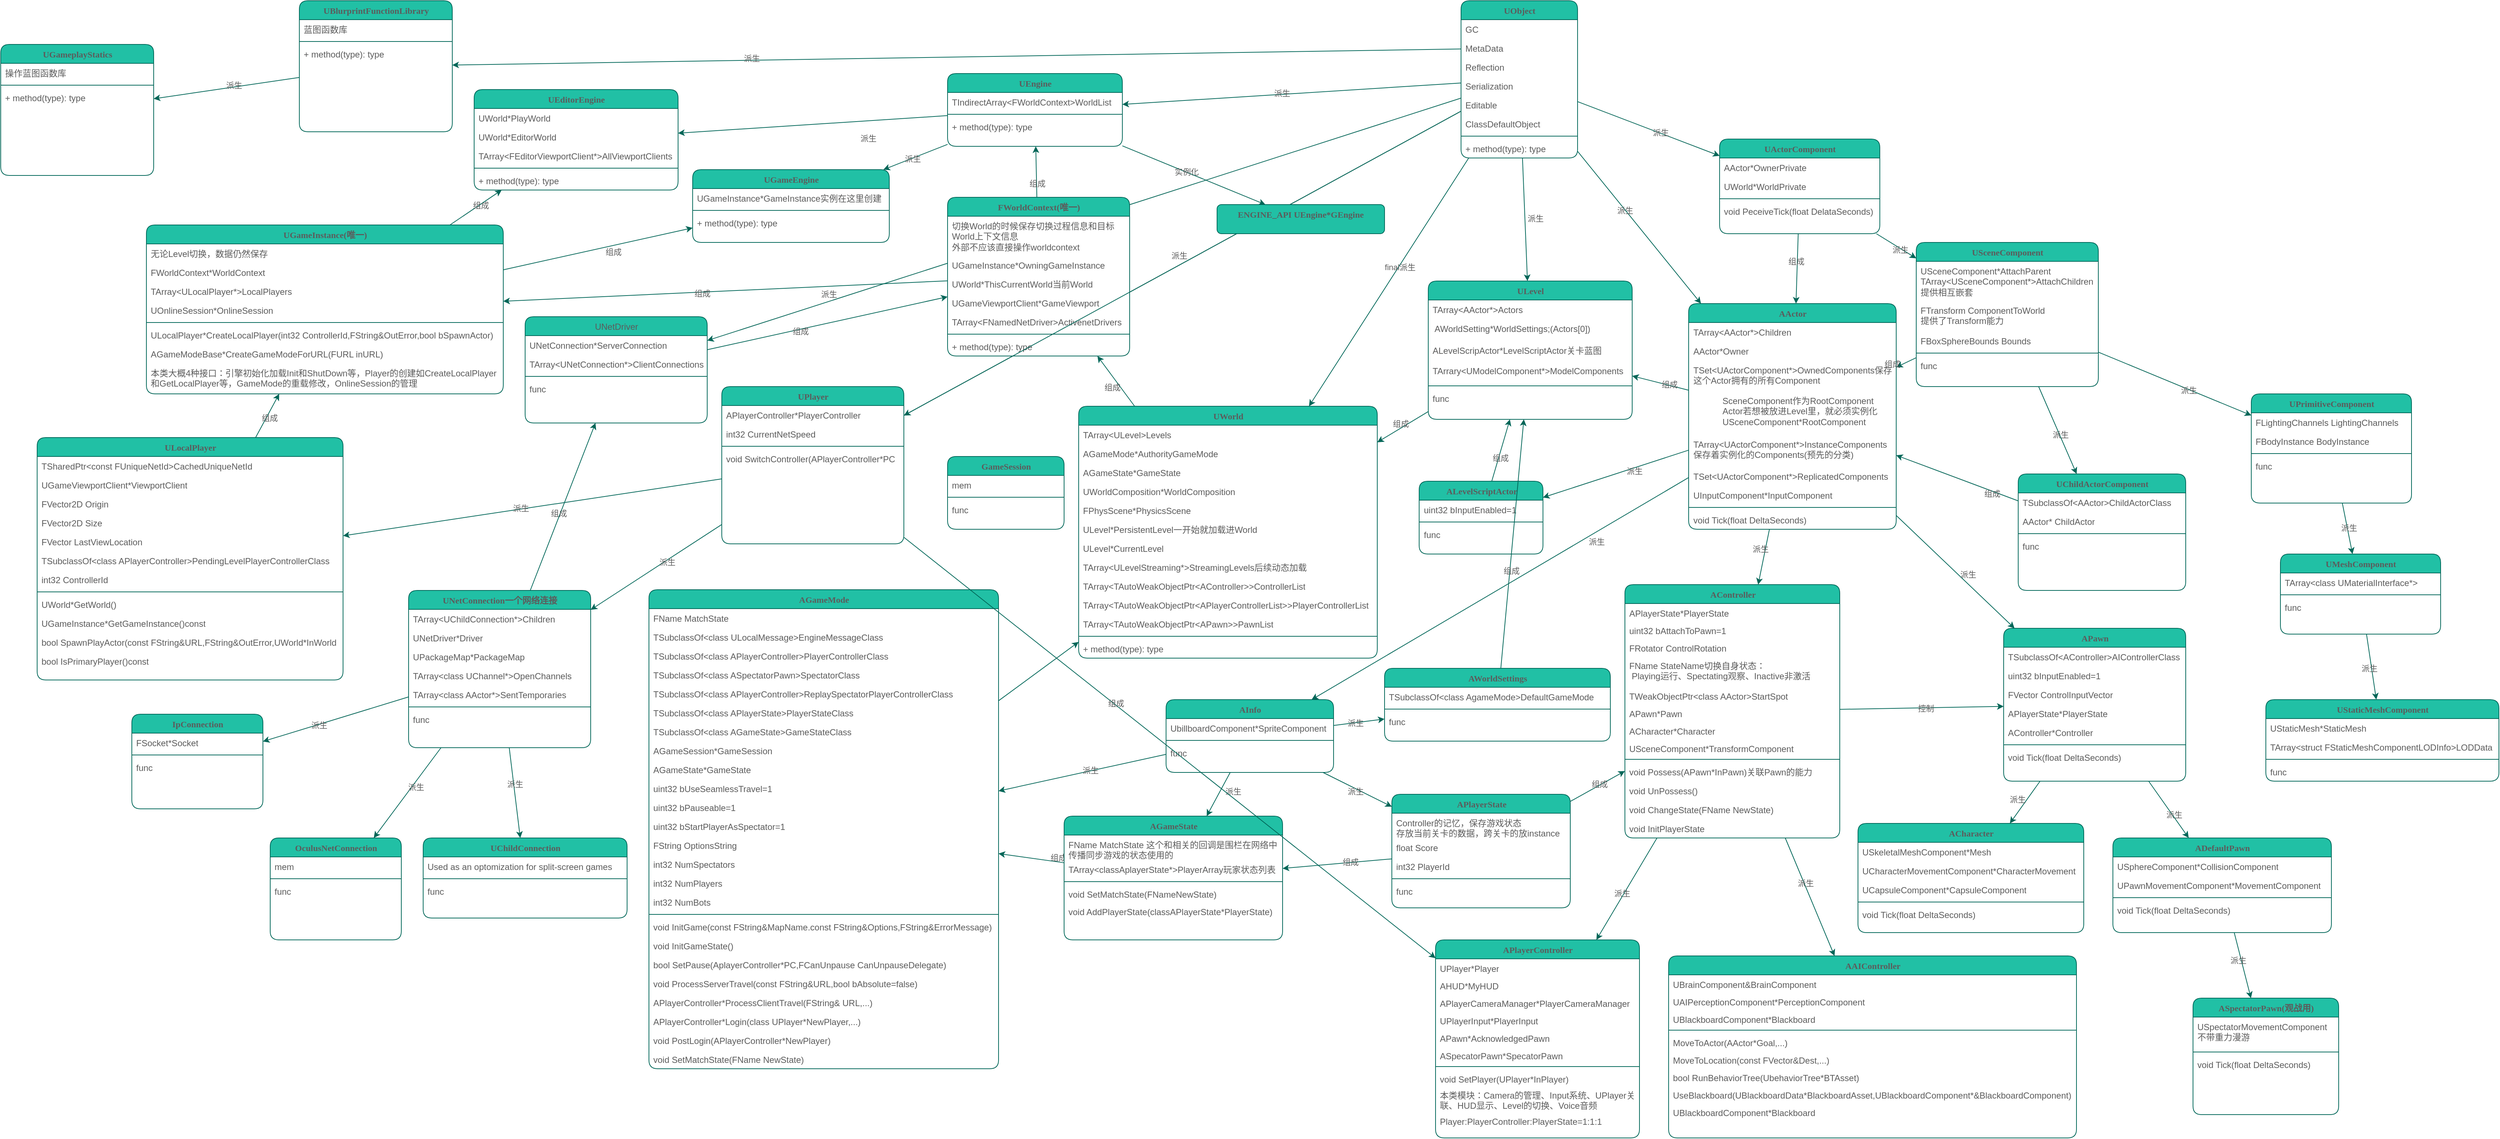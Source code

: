 <mxfile version="21.7.5" type="github">
  <diagram name="Page-1" id="9f46799a-70d6-7492-0946-bef42562c5a5">
    <mxGraphModel dx="3250" dy="542" grid="1" gridSize="10" guides="1" tooltips="1" connect="1" arrows="1" fold="1" page="1" pageScale="1" pageWidth="1100" pageHeight="850" background="none" math="0" shadow="0">
      <root>
        <mxCell id="0" />
        <mxCell id="1" parent="0" />
        <mxCell id="z39Naz20EpBCcd1Hh88v-29" value="" style="rounded=1;orthogonalLoop=1;jettySize=auto;html=1;labelBackgroundColor=none;strokeColor=#006658;fontColor=default;" parent="1" source="z39Naz20EpBCcd1Hh88v-5" target="z39Naz20EpBCcd1Hh88v-22" edge="1">
          <mxGeometry relative="1" as="geometry" />
        </mxCell>
        <mxCell id="z39Naz20EpBCcd1Hh88v-49" value="派生" style="edgeLabel;html=1;align=center;verticalAlign=middle;resizable=0;points=[];rounded=1;labelBackgroundColor=none;fontColor=#5C5C5C;" parent="z39Naz20EpBCcd1Hh88v-29" vertex="1" connectable="0">
          <mxGeometry x="-0.226" y="-1" relative="1" as="geometry">
            <mxPoint as="offset" />
          </mxGeometry>
        </mxCell>
        <mxCell id="z39Naz20EpBCcd1Hh88v-43" value="" style="edgeStyle=none;rounded=1;orthogonalLoop=1;jettySize=auto;html=1;labelBackgroundColor=none;strokeColor=#006658;fontColor=default;" parent="1" source="z39Naz20EpBCcd1Hh88v-5" target="z39Naz20EpBCcd1Hh88v-34" edge="1">
          <mxGeometry relative="1" as="geometry" />
        </mxCell>
        <mxCell id="z39Naz20EpBCcd1Hh88v-50" value="派生" style="edgeLabel;html=1;align=center;verticalAlign=middle;resizable=0;points=[];rounded=1;labelBackgroundColor=none;fontColor=#5C5C5C;" parent="z39Naz20EpBCcd1Hh88v-43" vertex="1" connectable="0">
          <mxGeometry x="0.161" y="1" relative="1" as="geometry">
            <mxPoint as="offset" />
          </mxGeometry>
        </mxCell>
        <mxCell id="z39Naz20EpBCcd1Hh88v-138" style="edgeStyle=none;rounded=1;orthogonalLoop=1;jettySize=auto;html=1;labelBackgroundColor=none;strokeColor=#006658;fontColor=default;" parent="1" source="z39Naz20EpBCcd1Hh88v-5" target="z39Naz20EpBCcd1Hh88v-94" edge="1">
          <mxGeometry relative="1" as="geometry" />
        </mxCell>
        <mxCell id="z39Naz20EpBCcd1Hh88v-139" value="派生" style="edgeLabel;html=1;align=center;verticalAlign=middle;resizable=0;points=[];rounded=1;labelBackgroundColor=none;fontColor=#5C5C5C;" parent="z39Naz20EpBCcd1Hh88v-138" vertex="1" connectable="0">
          <mxGeometry x="0.096" y="4" relative="1" as="geometry">
            <mxPoint x="10" y="-10" as="offset" />
          </mxGeometry>
        </mxCell>
        <mxCell id="z39Naz20EpBCcd1Hh88v-150" value="" style="edgeStyle=none;rounded=1;orthogonalLoop=1;jettySize=auto;html=1;labelBackgroundColor=none;strokeColor=#006658;fontColor=default;" parent="1" source="z39Naz20EpBCcd1Hh88v-5" target="z39Naz20EpBCcd1Hh88v-141" edge="1">
          <mxGeometry relative="1" as="geometry" />
        </mxCell>
        <mxCell id="z39Naz20EpBCcd1Hh88v-151" value="final派生" style="edgeLabel;html=1;align=center;verticalAlign=middle;resizable=0;points=[];rounded=1;labelBackgroundColor=none;fontColor=#5C5C5C;" parent="z39Naz20EpBCcd1Hh88v-150" vertex="1" connectable="0">
          <mxGeometry x="-0.122" relative="1" as="geometry">
            <mxPoint x="1" as="offset" />
          </mxGeometry>
        </mxCell>
        <mxCell id="z39Naz20EpBCcd1Hh88v-213" style="edgeStyle=none;rounded=1;orthogonalLoop=1;jettySize=auto;html=1;labelBackgroundColor=none;strokeColor=#006658;fontColor=default;" parent="1" source="z39Naz20EpBCcd1Hh88v-5" target="z39Naz20EpBCcd1Hh88v-199" edge="1">
          <mxGeometry relative="1" as="geometry" />
        </mxCell>
        <mxCell id="z39Naz20EpBCcd1Hh88v-214" value="派生" style="edgeLabel;html=1;align=center;verticalAlign=middle;resizable=0;points=[];rounded=1;labelBackgroundColor=none;fontColor=#5C5C5C;" parent="z39Naz20EpBCcd1Hh88v-213" vertex="1" connectable="0">
          <mxGeometry x="-0.109" y="1" relative="1" as="geometry">
            <mxPoint x="-39" as="offset" />
          </mxGeometry>
        </mxCell>
        <mxCell id="z39Naz20EpBCcd1Hh88v-446" value="" style="edgeStyle=none;rounded=1;orthogonalLoop=1;jettySize=auto;html=1;labelBackgroundColor=none;strokeColor=#006658;fontColor=default;" parent="1" source="z39Naz20EpBCcd1Hh88v-5" target="z39Naz20EpBCcd1Hh88v-437" edge="1">
          <mxGeometry relative="1" as="geometry" />
        </mxCell>
        <mxCell id="z39Naz20EpBCcd1Hh88v-496" style="edgeStyle=none;rounded=1;orthogonalLoop=1;jettySize=auto;html=1;labelBackgroundColor=none;strokeColor=#006658;fontColor=default;" parent="1" source="z39Naz20EpBCcd1Hh88v-5" target="z39Naz20EpBCcd1Hh88v-486" edge="1">
          <mxGeometry relative="1" as="geometry" />
        </mxCell>
        <mxCell id="z39Naz20EpBCcd1Hh88v-497" value="派生" style="edgeLabel;html=1;align=center;verticalAlign=middle;resizable=0;points=[];rounded=1;labelBackgroundColor=none;fontColor=#5C5C5C;" parent="z39Naz20EpBCcd1Hh88v-496" vertex="1" connectable="0">
          <mxGeometry x="-0.267" y="3" relative="1" as="geometry">
            <mxPoint x="-490" y="144" as="offset" />
          </mxGeometry>
        </mxCell>
        <mxCell id="z39Naz20EpBCcd1Hh88v-5" value="UObject" style="swimlane;html=1;fontStyle=1;align=center;verticalAlign=top;childLayout=stackLayout;horizontal=1;startSize=26;horizontalStack=0;resizeParent=1;resizeLast=0;collapsible=1;marginBottom=0;swimlaneFillColor=#ffffff;rounded=1;shadow=0;comic=0;labelBackgroundColor=none;strokeWidth=1;fillColor=#21C0A5;fontFamily=Verdana;fontSize=12;fontColor=#5C5C5C;strokeColor=#006658;" parent="1" vertex="1">
          <mxGeometry x="465" width="160" height="216" as="geometry">
            <mxRectangle x="440" y="73" width="90" height="30" as="alternateBounds" />
          </mxGeometry>
        </mxCell>
        <mxCell id="z39Naz20EpBCcd1Hh88v-20" value="GC" style="text;html=1;strokeColor=none;fillColor=none;align=left;verticalAlign=top;spacingLeft=4;spacingRight=4;whiteSpace=wrap;overflow=hidden;rotatable=0;points=[[0,0.5],[1,0.5]];portConstraint=eastwest;rounded=1;labelBackgroundColor=none;fontColor=#5C5C5C;" parent="z39Naz20EpBCcd1Hh88v-5" vertex="1">
          <mxGeometry y="26" width="160" height="26" as="geometry" />
        </mxCell>
        <mxCell id="z39Naz20EpBCcd1Hh88v-30" value="MetaData" style="text;html=1;strokeColor=none;fillColor=none;align=left;verticalAlign=top;spacingLeft=4;spacingRight=4;whiteSpace=wrap;overflow=hidden;rotatable=0;points=[[0,0.5],[1,0.5]];portConstraint=eastwest;rounded=1;labelBackgroundColor=none;fontColor=#5C5C5C;" parent="z39Naz20EpBCcd1Hh88v-5" vertex="1">
          <mxGeometry y="52" width="160" height="26" as="geometry" />
        </mxCell>
        <mxCell id="z39Naz20EpBCcd1Hh88v-6" value="Reflection" style="text;html=1;strokeColor=none;fillColor=none;align=left;verticalAlign=top;spacingLeft=4;spacingRight=4;whiteSpace=wrap;overflow=hidden;rotatable=0;points=[[0,0.5],[1,0.5]];portConstraint=eastwest;rounded=1;labelBackgroundColor=none;fontColor=#5C5C5C;" parent="z39Naz20EpBCcd1Hh88v-5" vertex="1">
          <mxGeometry y="78" width="160" height="26" as="geometry" />
        </mxCell>
        <mxCell id="z39Naz20EpBCcd1Hh88v-32" value="Serialization" style="text;html=1;strokeColor=none;fillColor=none;align=left;verticalAlign=top;spacingLeft=4;spacingRight=4;whiteSpace=wrap;overflow=hidden;rotatable=0;points=[[0,0.5],[1,0.5]];portConstraint=eastwest;rounded=1;labelBackgroundColor=none;fontColor=#5C5C5C;" parent="z39Naz20EpBCcd1Hh88v-5" vertex="1">
          <mxGeometry y="104" width="160" height="26" as="geometry" />
        </mxCell>
        <mxCell id="z39Naz20EpBCcd1Hh88v-31" value="Editable" style="text;html=1;strokeColor=none;fillColor=none;align=left;verticalAlign=top;spacingLeft=4;spacingRight=4;whiteSpace=wrap;overflow=hidden;rotatable=0;points=[[0,0.5],[1,0.5]];portConstraint=eastwest;rounded=1;labelBackgroundColor=none;fontColor=#5C5C5C;" parent="z39Naz20EpBCcd1Hh88v-5" vertex="1">
          <mxGeometry y="130" width="160" height="26" as="geometry" />
        </mxCell>
        <mxCell id="z39Naz20EpBCcd1Hh88v-33" value="ClassDefaultObject" style="text;html=1;strokeColor=none;fillColor=none;align=left;verticalAlign=top;spacingLeft=4;spacingRight=4;whiteSpace=wrap;overflow=hidden;rotatable=0;points=[[0,0.5],[1,0.5]];portConstraint=eastwest;rounded=1;labelBackgroundColor=none;fontColor=#5C5C5C;" parent="z39Naz20EpBCcd1Hh88v-5" vertex="1">
          <mxGeometry y="156" width="160" height="26" as="geometry" />
        </mxCell>
        <mxCell id="z39Naz20EpBCcd1Hh88v-11" value="" style="line;html=1;strokeWidth=1;fillColor=none;align=left;verticalAlign=middle;spacingTop=-1;spacingLeft=3;spacingRight=3;rotatable=0;labelPosition=right;points=[];portConstraint=eastwest;rounded=1;labelBackgroundColor=none;strokeColor=#006658;fontColor=#5C5C5C;" parent="z39Naz20EpBCcd1Hh88v-5" vertex="1">
          <mxGeometry y="182" width="160" height="8" as="geometry" />
        </mxCell>
        <mxCell id="z39Naz20EpBCcd1Hh88v-12" value="+ method(type): type" style="text;html=1;strokeColor=none;fillColor=none;align=left;verticalAlign=top;spacingLeft=4;spacingRight=4;whiteSpace=wrap;overflow=hidden;rotatable=0;points=[[0,0.5],[1,0.5]];portConstraint=eastwest;rounded=1;labelBackgroundColor=none;fontColor=#5C5C5C;" parent="z39Naz20EpBCcd1Hh88v-5" vertex="1">
          <mxGeometry y="190" width="160" height="26" as="geometry" />
        </mxCell>
        <mxCell id="z39Naz20EpBCcd1Hh88v-102" value="" style="edgeStyle=none;rounded=1;orthogonalLoop=1;jettySize=auto;html=1;labelBackgroundColor=none;strokeColor=#006658;fontColor=default;" parent="1" source="z39Naz20EpBCcd1Hh88v-22" target="z39Naz20EpBCcd1Hh88v-94" edge="1">
          <mxGeometry relative="1" as="geometry" />
        </mxCell>
        <mxCell id="z39Naz20EpBCcd1Hh88v-107" value="组成" style="edgeLabel;html=1;align=center;verticalAlign=middle;resizable=0;points=[];rounded=1;labelBackgroundColor=none;fontColor=#5C5C5C;" parent="z39Naz20EpBCcd1Hh88v-102" vertex="1" connectable="0">
          <mxGeometry x="-0.322" y="-1" relative="1" as="geometry">
            <mxPoint x="-1" y="-1" as="offset" />
          </mxGeometry>
        </mxCell>
        <mxCell id="z39Naz20EpBCcd1Hh88v-117" value="" style="edgeStyle=none;rounded=1;orthogonalLoop=1;jettySize=auto;html=1;labelBackgroundColor=none;strokeColor=#006658;fontColor=default;" parent="1" source="z39Naz20EpBCcd1Hh88v-22" target="z39Naz20EpBCcd1Hh88v-109" edge="1">
          <mxGeometry relative="1" as="geometry" />
        </mxCell>
        <mxCell id="z39Naz20EpBCcd1Hh88v-121" value="派生" style="edgeLabel;html=1;align=center;verticalAlign=middle;resizable=0;points=[];rounded=1;labelBackgroundColor=none;fontColor=#5C5C5C;" parent="z39Naz20EpBCcd1Hh88v-117" vertex="1" connectable="0">
          <mxGeometry x="-0.373" y="3" relative="1" as="geometry">
            <mxPoint x="-13" y="5" as="offset" />
          </mxGeometry>
        </mxCell>
        <mxCell id="z39Naz20EpBCcd1Hh88v-129" style="edgeStyle=none;rounded=1;orthogonalLoop=1;jettySize=auto;html=1;labelBackgroundColor=none;strokeColor=#006658;fontColor=default;" parent="1" source="z39Naz20EpBCcd1Hh88v-22" target="z39Naz20EpBCcd1Hh88v-122" edge="1">
          <mxGeometry relative="1" as="geometry" />
        </mxCell>
        <mxCell id="z39Naz20EpBCcd1Hh88v-130" value="派生" style="edgeLabel;html=1;align=center;verticalAlign=middle;resizable=0;points=[];rounded=1;labelBackgroundColor=none;fontColor=#5C5C5C;" parent="z39Naz20EpBCcd1Hh88v-129" vertex="1" connectable="0">
          <mxGeometry x="-0.528" relative="1" as="geometry">
            <mxPoint x="-4" y="16" as="offset" />
          </mxGeometry>
        </mxCell>
        <mxCell id="z39Naz20EpBCcd1Hh88v-268" value="" style="edgeStyle=none;rounded=1;orthogonalLoop=1;jettySize=auto;html=1;labelBackgroundColor=none;strokeColor=#006658;fontColor=default;" parent="1" source="z39Naz20EpBCcd1Hh88v-22" target="z39Naz20EpBCcd1Hh88v-259" edge="1">
          <mxGeometry relative="1" as="geometry" />
        </mxCell>
        <mxCell id="z39Naz20EpBCcd1Hh88v-269" value="派生" style="edgeLabel;html=1;align=center;verticalAlign=middle;resizable=0;points=[];rounded=1;labelBackgroundColor=none;fontColor=#5C5C5C;" parent="z39Naz20EpBCcd1Hh88v-268" vertex="1" connectable="0">
          <mxGeometry x="0.2" y="2" relative="1" as="geometry">
            <mxPoint y="-11" as="offset" />
          </mxGeometry>
        </mxCell>
        <mxCell id="z39Naz20EpBCcd1Hh88v-325" style="edgeStyle=none;rounded=1;orthogonalLoop=1;jettySize=auto;html=1;labelBackgroundColor=none;strokeColor=#006658;fontColor=default;" parent="1" source="z39Naz20EpBCcd1Hh88v-22" target="z39Naz20EpBCcd1Hh88v-307" edge="1">
          <mxGeometry relative="1" as="geometry" />
        </mxCell>
        <mxCell id="z39Naz20EpBCcd1Hh88v-326" value="派生" style="edgeLabel;html=1;align=center;verticalAlign=middle;resizable=0;points=[];rounded=1;labelBackgroundColor=none;fontColor=#5C5C5C;" parent="z39Naz20EpBCcd1Hh88v-325" vertex="1" connectable="0">
          <mxGeometry x="0.274" y="3" relative="1" as="geometry">
            <mxPoint x="-6" y="-22" as="offset" />
          </mxGeometry>
        </mxCell>
        <mxCell id="z39Naz20EpBCcd1Hh88v-22" value="AActor" style="swimlane;html=1;fontStyle=1;align=center;verticalAlign=top;childLayout=stackLayout;horizontal=1;startSize=26;horizontalStack=0;resizeParent=1;resizeLast=0;collapsible=1;marginBottom=0;swimlaneFillColor=#ffffff;rounded=1;shadow=0;comic=0;labelBackgroundColor=none;strokeWidth=1;fillColor=#21C0A5;fontFamily=Verdana;fontSize=12;fontColor=#5C5C5C;strokeColor=#006658;" parent="1" vertex="1">
          <mxGeometry x="777.5" y="416" width="285" height="310" as="geometry">
            <mxRectangle x="440" y="73" width="90" height="30" as="alternateBounds" />
          </mxGeometry>
        </mxCell>
        <mxCell id="z39Naz20EpBCcd1Hh88v-23" value="TArray&amp;lt;AActor*&amp;gt;Children" style="text;html=1;strokeColor=none;fillColor=none;align=left;verticalAlign=top;spacingLeft=4;spacingRight=4;whiteSpace=wrap;overflow=hidden;rotatable=0;points=[[0,0.5],[1,0.5]];portConstraint=eastwest;rounded=1;labelBackgroundColor=none;fontColor=#5C5C5C;" parent="z39Naz20EpBCcd1Hh88v-22" vertex="1">
          <mxGeometry y="26" width="285" height="26" as="geometry" />
        </mxCell>
        <mxCell id="z39Naz20EpBCcd1Hh88v-44" value="AActor*Owner" style="text;html=1;strokeColor=none;fillColor=none;align=left;verticalAlign=top;spacingLeft=4;spacingRight=4;whiteSpace=wrap;overflow=hidden;rotatable=0;points=[[0,0.5],[1,0.5]];portConstraint=eastwest;rounded=1;labelBackgroundColor=none;fontColor=#5C5C5C;" parent="z39Naz20EpBCcd1Hh88v-22" vertex="1">
          <mxGeometry y="52" width="285" height="26" as="geometry" />
        </mxCell>
        <mxCell id="z39Naz20EpBCcd1Hh88v-45" value="TSet&amp;lt;UActorComponent*&amp;gt;OwnedComponents保存这个Actor拥有的所有Component" style="text;html=1;strokeColor=none;fillColor=none;align=left;verticalAlign=top;spacingLeft=4;spacingRight=4;whiteSpace=wrap;overflow=hidden;rotatable=0;points=[[0,0.5],[1,0.5]];portConstraint=eastwest;rounded=1;labelBackgroundColor=none;fontColor=#5C5C5C;" parent="z39Naz20EpBCcd1Hh88v-22" vertex="1">
          <mxGeometry y="78" width="285" height="42" as="geometry" />
        </mxCell>
        <mxCell id="z39Naz20EpBCcd1Hh88v-46" value="&lt;blockquote style=&quot;margin: 0 0 0 40px; border: none; padding: 0px;&quot;&gt;SceneComponent作为RootComponent&lt;/blockquote&gt;&lt;blockquote style=&quot;margin: 0 0 0 40px; border: none; padding: 0px;&quot;&gt;Actor若想被放进Level里，就必须实例化USceneComponent*RootComponent&lt;/blockquote&gt;" style="text;html=1;strokeColor=none;fillColor=none;align=left;verticalAlign=top;spacingLeft=4;spacingRight=4;whiteSpace=wrap;overflow=hidden;rotatable=0;points=[[0,0.5],[1,0.5]];portConstraint=eastwest;rounded=1;labelBackgroundColor=none;fontColor=#5C5C5C;" parent="z39Naz20EpBCcd1Hh88v-22" vertex="1">
          <mxGeometry y="120" width="285" height="60" as="geometry" />
        </mxCell>
        <mxCell id="z39Naz20EpBCcd1Hh88v-28" value="TArray&amp;lt;UActorComponent*&amp;gt;InstanceComponents&lt;br&gt;保存着实例化的Components(预先的分类)" style="text;html=1;strokeColor=none;fillColor=none;align=left;verticalAlign=top;spacingLeft=4;spacingRight=4;whiteSpace=wrap;overflow=hidden;rotatable=0;points=[[0,0.5],[1,0.5]];portConstraint=eastwest;rounded=1;labelBackgroundColor=none;fontColor=#5C5C5C;" parent="z39Naz20EpBCcd1Hh88v-22" vertex="1">
          <mxGeometry y="180" width="285" height="44" as="geometry" />
        </mxCell>
        <mxCell id="z39Naz20EpBCcd1Hh88v-258" value="TSet&amp;lt;UActorComponent*&amp;gt;ReplicatedComponents" style="text;html=1;strokeColor=none;fillColor=none;align=left;verticalAlign=top;spacingLeft=4;spacingRight=4;whiteSpace=wrap;overflow=hidden;rotatable=0;points=[[0,0.5],[1,0.5]];portConstraint=eastwest;rounded=1;labelBackgroundColor=none;fontColor=#5C5C5C;" parent="z39Naz20EpBCcd1Hh88v-22" vertex="1">
          <mxGeometry y="224" width="285" height="26" as="geometry" />
        </mxCell>
        <mxCell id="z39Naz20EpBCcd1Hh88v-305" value="UInputComponent*InputComponent" style="text;html=1;strokeColor=none;fillColor=none;align=left;verticalAlign=top;spacingLeft=4;spacingRight=4;whiteSpace=wrap;overflow=hidden;rotatable=0;points=[[0,0.5],[1,0.5]];portConstraint=eastwest;rounded=1;labelBackgroundColor=none;fontColor=#5C5C5C;" parent="z39Naz20EpBCcd1Hh88v-22" vertex="1">
          <mxGeometry y="250" width="285" height="26" as="geometry" />
        </mxCell>
        <mxCell id="z39Naz20EpBCcd1Hh88v-25" value="" style="line;html=1;strokeWidth=1;fillColor=none;align=left;verticalAlign=middle;spacingTop=-1;spacingLeft=3;spacingRight=3;rotatable=0;labelPosition=right;points=[];portConstraint=eastwest;rounded=1;labelBackgroundColor=none;strokeColor=#006658;fontColor=#5C5C5C;" parent="z39Naz20EpBCcd1Hh88v-22" vertex="1">
          <mxGeometry y="276" width="285" height="8" as="geometry" />
        </mxCell>
        <mxCell id="z39Naz20EpBCcd1Hh88v-24" value="void Tick(float DeltaSeconds)" style="text;html=1;strokeColor=none;fillColor=none;align=left;verticalAlign=top;spacingLeft=4;spacingRight=4;whiteSpace=wrap;overflow=hidden;rotatable=0;points=[[0,0.5],[1,0.5]];portConstraint=eastwest;rounded=1;labelBackgroundColor=none;fontColor=#5C5C5C;" parent="z39Naz20EpBCcd1Hh88v-22" vertex="1">
          <mxGeometry y="284" width="285" height="26" as="geometry" />
        </mxCell>
        <mxCell id="z39Naz20EpBCcd1Hh88v-56" value="" style="edgeStyle=none;rounded=1;orthogonalLoop=1;jettySize=auto;html=1;labelBackgroundColor=none;strokeColor=#006658;fontColor=default;" parent="1" source="z39Naz20EpBCcd1Hh88v-34" target="z39Naz20EpBCcd1Hh88v-51" edge="1">
          <mxGeometry relative="1" as="geometry" />
        </mxCell>
        <mxCell id="z39Naz20EpBCcd1Hh88v-67" value="派生" style="edgeLabel;html=1;align=center;verticalAlign=middle;resizable=0;points=[];rounded=1;labelBackgroundColor=none;fontColor=#5C5C5C;" parent="z39Naz20EpBCcd1Hh88v-56" vertex="1" connectable="0">
          <mxGeometry x="0.211" y="-1" relative="1" as="geometry">
            <mxPoint as="offset" />
          </mxGeometry>
        </mxCell>
        <mxCell id="z39Naz20EpBCcd1Hh88v-254" style="edgeStyle=none;rounded=1;orthogonalLoop=1;jettySize=auto;html=1;labelBackgroundColor=none;strokeColor=#006658;fontColor=default;" parent="1" source="z39Naz20EpBCcd1Hh88v-34" target="z39Naz20EpBCcd1Hh88v-22" edge="1">
          <mxGeometry relative="1" as="geometry" />
        </mxCell>
        <mxCell id="z39Naz20EpBCcd1Hh88v-255" value="组成" style="edgeLabel;html=1;align=center;verticalAlign=middle;resizable=0;points=[];rounded=1;labelBackgroundColor=none;fontColor=#5C5C5C;" parent="z39Naz20EpBCcd1Hh88v-254" vertex="1" connectable="0">
          <mxGeometry x="-0.214" y="-2" relative="1" as="geometry">
            <mxPoint as="offset" />
          </mxGeometry>
        </mxCell>
        <mxCell id="z39Naz20EpBCcd1Hh88v-34" value="UActorComponent" style="swimlane;html=1;fontStyle=1;align=center;verticalAlign=top;childLayout=stackLayout;horizontal=1;startSize=26;horizontalStack=0;resizeParent=1;resizeLast=0;collapsible=1;marginBottom=0;swimlaneFillColor=#ffffff;rounded=1;shadow=0;comic=0;labelBackgroundColor=none;strokeWidth=1;fillColor=#21C0A5;fontFamily=Verdana;fontSize=12;fontColor=#5C5C5C;strokeColor=#006658;" parent="1" vertex="1">
          <mxGeometry x="820" y="190" width="220" height="130" as="geometry">
            <mxRectangle x="440" y="73" width="90" height="30" as="alternateBounds" />
          </mxGeometry>
        </mxCell>
        <mxCell id="z39Naz20EpBCcd1Hh88v-48" value="AActor*OwnerPrivate" style="text;html=1;strokeColor=none;fillColor=none;align=left;verticalAlign=top;spacingLeft=4;spacingRight=4;whiteSpace=wrap;overflow=hidden;rotatable=0;points=[[0,0.5],[1,0.5]];portConstraint=eastwest;rounded=1;labelBackgroundColor=none;fontColor=#5C5C5C;" parent="z39Naz20EpBCcd1Hh88v-34" vertex="1">
          <mxGeometry y="26" width="220" height="26" as="geometry" />
        </mxCell>
        <mxCell id="z39Naz20EpBCcd1Hh88v-40" value="UWorld*WorldPrivate" style="text;html=1;strokeColor=none;fillColor=none;align=left;verticalAlign=top;spacingLeft=4;spacingRight=4;whiteSpace=wrap;overflow=hidden;rotatable=0;points=[[0,0.5],[1,0.5]];portConstraint=eastwest;rounded=1;labelBackgroundColor=none;fontColor=#5C5C5C;" parent="z39Naz20EpBCcd1Hh88v-34" vertex="1">
          <mxGeometry y="52" width="220" height="26" as="geometry" />
        </mxCell>
        <mxCell id="z39Naz20EpBCcd1Hh88v-41" value="" style="line;html=1;strokeWidth=1;fillColor=none;align=left;verticalAlign=middle;spacingTop=-1;spacingLeft=3;spacingRight=3;rotatable=0;labelPosition=right;points=[];portConstraint=eastwest;rounded=1;labelBackgroundColor=none;strokeColor=#006658;fontColor=#5C5C5C;" parent="z39Naz20EpBCcd1Hh88v-34" vertex="1">
          <mxGeometry y="78" width="220" height="8" as="geometry" />
        </mxCell>
        <mxCell id="z39Naz20EpBCcd1Hh88v-42" value="void PeceiveTick(float DelataSeconds)" style="text;html=1;strokeColor=none;fillColor=none;align=left;verticalAlign=top;spacingLeft=4;spacingRight=4;whiteSpace=wrap;overflow=hidden;rotatable=0;points=[[0,0.5],[1,0.5]];portConstraint=eastwest;rounded=1;labelBackgroundColor=none;fontColor=#5C5C5C;" parent="z39Naz20EpBCcd1Hh88v-34" vertex="1">
          <mxGeometry y="86" width="220" height="26" as="geometry" />
        </mxCell>
        <mxCell id="z39Naz20EpBCcd1Hh88v-66" value="" style="edgeStyle=none;rounded=1;orthogonalLoop=1;jettySize=auto;html=1;labelBackgroundColor=none;strokeColor=#006658;fontColor=default;" parent="1" source="z39Naz20EpBCcd1Hh88v-51" target="z39Naz20EpBCcd1Hh88v-59" edge="1">
          <mxGeometry relative="1" as="geometry" />
        </mxCell>
        <mxCell id="z39Naz20EpBCcd1Hh88v-68" value="派生" style="edgeLabel;html=1;align=center;verticalAlign=middle;resizable=0;points=[];rounded=1;labelBackgroundColor=none;fontColor=#5C5C5C;" parent="z39Naz20EpBCcd1Hh88v-66" vertex="1" connectable="0">
          <mxGeometry x="0.255" y="1" relative="1" as="geometry">
            <mxPoint x="-8" y="-1" as="offset" />
          </mxGeometry>
        </mxCell>
        <mxCell id="z39Naz20EpBCcd1Hh88v-76" value="" style="edgeStyle=none;rounded=1;orthogonalLoop=1;jettySize=auto;html=1;labelBackgroundColor=none;strokeColor=#006658;fontColor=default;" parent="1" source="z39Naz20EpBCcd1Hh88v-51" target="z39Naz20EpBCcd1Hh88v-69" edge="1">
          <mxGeometry relative="1" as="geometry" />
        </mxCell>
        <mxCell id="z39Naz20EpBCcd1Hh88v-83" value="派生" style="edgeLabel;html=1;align=center;verticalAlign=middle;resizable=0;points=[];rounded=1;labelBackgroundColor=none;fontColor=#5C5C5C;" parent="z39Naz20EpBCcd1Hh88v-76" vertex="1" connectable="0">
          <mxGeometry x="0.269" y="3" relative="1" as="geometry">
            <mxPoint x="-6" y="-9" as="offset" />
          </mxGeometry>
        </mxCell>
        <mxCell id="z39Naz20EpBCcd1Hh88v-256" style="edgeStyle=none;rounded=1;orthogonalLoop=1;jettySize=auto;html=1;labelBackgroundColor=none;strokeColor=#006658;fontColor=default;" parent="1" source="z39Naz20EpBCcd1Hh88v-51" target="z39Naz20EpBCcd1Hh88v-22" edge="1">
          <mxGeometry relative="1" as="geometry" />
        </mxCell>
        <mxCell id="z39Naz20EpBCcd1Hh88v-257" value="组成" style="edgeLabel;html=1;align=center;verticalAlign=middle;resizable=0;points=[];rounded=1;labelBackgroundColor=none;fontColor=#5C5C5C;" parent="z39Naz20EpBCcd1Hh88v-256" vertex="1" connectable="0">
          <mxGeometry x="-0.284" y="-3" relative="1" as="geometry">
            <mxPoint x="-22" y="6" as="offset" />
          </mxGeometry>
        </mxCell>
        <mxCell id="z39Naz20EpBCcd1Hh88v-51" value="USceneComponent" style="swimlane;html=1;fontStyle=1;align=center;verticalAlign=top;childLayout=stackLayout;horizontal=1;startSize=26;horizontalStack=0;resizeParent=1;resizeLast=0;collapsible=1;marginBottom=0;swimlaneFillColor=#ffffff;rounded=1;shadow=0;comic=0;labelBackgroundColor=none;strokeWidth=1;fillColor=#21C0A5;fontFamily=Verdana;fontSize=12;fontColor=#5C5C5C;strokeColor=#006658;" parent="1" vertex="1">
          <mxGeometry x="1090" y="332" width="250" height="198" as="geometry">
            <mxRectangle x="440" y="73" width="90" height="30" as="alternateBounds" />
          </mxGeometry>
        </mxCell>
        <mxCell id="z39Naz20EpBCcd1Hh88v-52" value="USceneComponent*AttachParent&lt;br&gt;TArray&amp;lt;USceneComponent*&amp;gt;AttachChildren&lt;br&gt;提供相互嵌套" style="text;html=1;strokeColor=none;fillColor=none;align=left;verticalAlign=top;spacingLeft=4;spacingRight=4;whiteSpace=wrap;overflow=hidden;rotatable=0;points=[[0,0.5],[1,0.5]];portConstraint=eastwest;rounded=1;labelBackgroundColor=none;fontColor=#5C5C5C;" parent="z39Naz20EpBCcd1Hh88v-51" vertex="1">
          <mxGeometry y="26" width="250" height="54" as="geometry" />
        </mxCell>
        <mxCell id="z39Naz20EpBCcd1Hh88v-58" value="FTransform ComponentToWorld&lt;br&gt;提供了Transform能力" style="text;html=1;strokeColor=none;fillColor=none;align=left;verticalAlign=top;spacingLeft=4;spacingRight=4;whiteSpace=wrap;overflow=hidden;rotatable=0;points=[[0,0.5],[1,0.5]];portConstraint=eastwest;rounded=1;labelBackgroundColor=none;fontColor=#5C5C5C;" parent="z39Naz20EpBCcd1Hh88v-51" vertex="1">
          <mxGeometry y="80" width="250" height="42" as="geometry" />
        </mxCell>
        <mxCell id="z39Naz20EpBCcd1Hh88v-53" value="FBoxSphereBounds Bounds" style="text;html=1;strokeColor=none;fillColor=none;align=left;verticalAlign=top;spacingLeft=4;spacingRight=4;whiteSpace=wrap;overflow=hidden;rotatable=0;points=[[0,0.5],[1,0.5]];portConstraint=eastwest;rounded=1;labelBackgroundColor=none;fontColor=#5C5C5C;" parent="z39Naz20EpBCcd1Hh88v-51" vertex="1">
          <mxGeometry y="122" width="250" height="26" as="geometry" />
        </mxCell>
        <mxCell id="z39Naz20EpBCcd1Hh88v-54" value="" style="line;html=1;strokeWidth=1;fillColor=none;align=left;verticalAlign=middle;spacingTop=-1;spacingLeft=3;spacingRight=3;rotatable=0;labelPosition=right;points=[];portConstraint=eastwest;rounded=1;labelBackgroundColor=none;strokeColor=#006658;fontColor=#5C5C5C;" parent="z39Naz20EpBCcd1Hh88v-51" vertex="1">
          <mxGeometry y="148" width="250" height="8" as="geometry" />
        </mxCell>
        <mxCell id="z39Naz20EpBCcd1Hh88v-55" value="func" style="text;html=1;strokeColor=none;fillColor=none;align=left;verticalAlign=top;spacingLeft=4;spacingRight=4;whiteSpace=wrap;overflow=hidden;rotatable=0;points=[[0,0.5],[1,0.5]];portConstraint=eastwest;rounded=1;labelBackgroundColor=none;fontColor=#5C5C5C;" parent="z39Naz20EpBCcd1Hh88v-51" vertex="1">
          <mxGeometry y="156" width="250" height="26" as="geometry" />
        </mxCell>
        <mxCell id="z39Naz20EpBCcd1Hh88v-82" value="" style="edgeStyle=none;rounded=1;orthogonalLoop=1;jettySize=auto;html=1;labelBackgroundColor=none;strokeColor=#006658;fontColor=default;" parent="1" source="z39Naz20EpBCcd1Hh88v-59" target="z39Naz20EpBCcd1Hh88v-77" edge="1">
          <mxGeometry relative="1" as="geometry" />
        </mxCell>
        <mxCell id="z39Naz20EpBCcd1Hh88v-84" value="派生" style="edgeLabel;html=1;align=center;verticalAlign=middle;resizable=0;points=[];rounded=1;labelBackgroundColor=none;fontColor=#5C5C5C;" parent="z39Naz20EpBCcd1Hh88v-82" vertex="1" connectable="0">
          <mxGeometry x="0.308" relative="1" as="geometry">
            <mxPoint y="-12" as="offset" />
          </mxGeometry>
        </mxCell>
        <mxCell id="z39Naz20EpBCcd1Hh88v-59" value="UPrimitiveComponent" style="swimlane;html=1;fontStyle=1;align=center;verticalAlign=top;childLayout=stackLayout;horizontal=1;startSize=26;horizontalStack=0;resizeParent=1;resizeLast=0;collapsible=1;marginBottom=0;swimlaneFillColor=#ffffff;rounded=1;shadow=0;comic=0;labelBackgroundColor=none;strokeWidth=1;fillColor=#21C0A5;fontFamily=Verdana;fontSize=12;fontColor=#5C5C5C;strokeColor=#006658;" parent="1" vertex="1">
          <mxGeometry x="1550" y="540" width="220" height="150" as="geometry">
            <mxRectangle x="440" y="73" width="90" height="30" as="alternateBounds" />
          </mxGeometry>
        </mxCell>
        <mxCell id="z39Naz20EpBCcd1Hh88v-60" value="FLightingChannels LightingChannels" style="text;html=1;strokeColor=none;fillColor=none;align=left;verticalAlign=top;spacingLeft=4;spacingRight=4;whiteSpace=wrap;overflow=hidden;rotatable=0;points=[[0,0.5],[1,0.5]];portConstraint=eastwest;rounded=1;labelBackgroundColor=none;fontColor=#5C5C5C;" parent="z39Naz20EpBCcd1Hh88v-59" vertex="1">
          <mxGeometry y="26" width="220" height="26" as="geometry" />
        </mxCell>
        <mxCell id="z39Naz20EpBCcd1Hh88v-61" value="FBodyInstance BodyInstance" style="text;html=1;strokeColor=none;fillColor=none;align=left;verticalAlign=top;spacingLeft=4;spacingRight=4;whiteSpace=wrap;overflow=hidden;rotatable=0;points=[[0,0.5],[1,0.5]];portConstraint=eastwest;rounded=1;labelBackgroundColor=none;fontColor=#5C5C5C;" parent="z39Naz20EpBCcd1Hh88v-59" vertex="1">
          <mxGeometry y="52" width="220" height="26" as="geometry" />
        </mxCell>
        <mxCell id="z39Naz20EpBCcd1Hh88v-64" value="" style="line;html=1;strokeWidth=1;fillColor=none;align=left;verticalAlign=middle;spacingTop=-1;spacingLeft=3;spacingRight=3;rotatable=0;labelPosition=right;points=[];portConstraint=eastwest;rounded=1;labelBackgroundColor=none;strokeColor=#006658;fontColor=#5C5C5C;" parent="z39Naz20EpBCcd1Hh88v-59" vertex="1">
          <mxGeometry y="78" width="220" height="8" as="geometry" />
        </mxCell>
        <mxCell id="z39Naz20EpBCcd1Hh88v-65" value="func" style="text;html=1;strokeColor=none;fillColor=none;align=left;verticalAlign=top;spacingLeft=4;spacingRight=4;whiteSpace=wrap;overflow=hidden;rotatable=0;points=[[0,0.5],[1,0.5]];portConstraint=eastwest;rounded=1;labelBackgroundColor=none;fontColor=#5C5C5C;" parent="z39Naz20EpBCcd1Hh88v-59" vertex="1">
          <mxGeometry y="86" width="220" height="26" as="geometry" />
        </mxCell>
        <mxCell id="z39Naz20EpBCcd1Hh88v-104" style="edgeStyle=none;rounded=1;orthogonalLoop=1;jettySize=auto;html=1;labelBackgroundColor=none;strokeColor=#006658;fontColor=default;" parent="1" source="z39Naz20EpBCcd1Hh88v-69" target="z39Naz20EpBCcd1Hh88v-22" edge="1">
          <mxGeometry relative="1" as="geometry" />
        </mxCell>
        <mxCell id="z39Naz20EpBCcd1Hh88v-105" value="组成" style="edgeLabel;html=1;align=center;verticalAlign=middle;resizable=0;points=[];rounded=1;labelBackgroundColor=none;fontColor=#5C5C5C;" parent="z39Naz20EpBCcd1Hh88v-104" vertex="1" connectable="0">
          <mxGeometry x="-0.582" y="3" relative="1" as="geometry">
            <mxPoint as="offset" />
          </mxGeometry>
        </mxCell>
        <mxCell id="z39Naz20EpBCcd1Hh88v-69" value="UChildActorComponent" style="swimlane;html=1;fontStyle=1;align=center;verticalAlign=top;childLayout=stackLayout;horizontal=1;startSize=26;horizontalStack=0;resizeParent=1;resizeLast=0;collapsible=1;marginBottom=0;swimlaneFillColor=#ffffff;rounded=1;shadow=0;comic=0;labelBackgroundColor=none;strokeWidth=1;fillColor=#21C0A5;fontFamily=Verdana;fontSize=12;fontColor=#5C5C5C;strokeColor=#006658;" parent="1" vertex="1">
          <mxGeometry x="1230" y="650" width="230" height="160" as="geometry">
            <mxRectangle x="440" y="73" width="90" height="30" as="alternateBounds" />
          </mxGeometry>
        </mxCell>
        <mxCell id="z39Naz20EpBCcd1Hh88v-70" value="TSubclassOf&amp;lt;AActor&amp;gt;ChildActorClass" style="text;html=1;strokeColor=none;fillColor=none;align=left;verticalAlign=top;spacingLeft=4;spacingRight=4;whiteSpace=wrap;overflow=hidden;rotatable=0;points=[[0,0.5],[1,0.5]];portConstraint=eastwest;rounded=1;labelBackgroundColor=none;fontColor=#5C5C5C;" parent="z39Naz20EpBCcd1Hh88v-69" vertex="1">
          <mxGeometry y="26" width="230" height="26" as="geometry" />
        </mxCell>
        <mxCell id="z39Naz20EpBCcd1Hh88v-73" value="AActor* ChildActor" style="text;html=1;strokeColor=none;fillColor=none;align=left;verticalAlign=top;spacingLeft=4;spacingRight=4;whiteSpace=wrap;overflow=hidden;rotatable=0;points=[[0,0.5],[1,0.5]];portConstraint=eastwest;rounded=1;labelBackgroundColor=none;fontColor=#5C5C5C;" parent="z39Naz20EpBCcd1Hh88v-69" vertex="1">
          <mxGeometry y="52" width="230" height="26" as="geometry" />
        </mxCell>
        <mxCell id="z39Naz20EpBCcd1Hh88v-74" value="" style="line;html=1;strokeWidth=1;fillColor=none;align=left;verticalAlign=middle;spacingTop=-1;spacingLeft=3;spacingRight=3;rotatable=0;labelPosition=right;points=[];portConstraint=eastwest;rounded=1;labelBackgroundColor=none;strokeColor=#006658;fontColor=#5C5C5C;" parent="z39Naz20EpBCcd1Hh88v-69" vertex="1">
          <mxGeometry y="78" width="230" height="8" as="geometry" />
        </mxCell>
        <mxCell id="z39Naz20EpBCcd1Hh88v-75" value="func" style="text;html=1;strokeColor=none;fillColor=none;align=left;verticalAlign=top;spacingLeft=4;spacingRight=4;whiteSpace=wrap;overflow=hidden;rotatable=0;points=[[0,0.5],[1,0.5]];portConstraint=eastwest;rounded=1;labelBackgroundColor=none;fontColor=#5C5C5C;" parent="z39Naz20EpBCcd1Hh88v-69" vertex="1">
          <mxGeometry y="86" width="230" height="26" as="geometry" />
        </mxCell>
        <mxCell id="z39Naz20EpBCcd1Hh88v-89" value="" style="edgeStyle=none;rounded=1;orthogonalLoop=1;jettySize=auto;html=1;labelBackgroundColor=none;strokeColor=#006658;fontColor=default;" parent="1" source="z39Naz20EpBCcd1Hh88v-77" target="z39Naz20EpBCcd1Hh88v-85" edge="1">
          <mxGeometry relative="1" as="geometry" />
        </mxCell>
        <mxCell id="z39Naz20EpBCcd1Hh88v-91" value="派生" style="edgeLabel;html=1;align=center;verticalAlign=middle;resizable=0;points=[];rounded=1;labelBackgroundColor=none;fontColor=#5C5C5C;" parent="z39Naz20EpBCcd1Hh88v-89" vertex="1" connectable="0">
          <mxGeometry x="0.336" y="-1" relative="1" as="geometry">
            <mxPoint x="-4" y="-14" as="offset" />
          </mxGeometry>
        </mxCell>
        <mxCell id="z39Naz20EpBCcd1Hh88v-77" value="UMeshComponent" style="swimlane;html=1;fontStyle=1;align=center;verticalAlign=top;childLayout=stackLayout;horizontal=1;startSize=26;horizontalStack=0;resizeParent=1;resizeLast=0;collapsible=1;marginBottom=0;swimlaneFillColor=#ffffff;rounded=1;shadow=0;comic=0;labelBackgroundColor=none;strokeWidth=1;fillColor=#21C0A5;fontFamily=Verdana;fontSize=12;fontColor=#5C5C5C;strokeColor=#006658;" parent="1" vertex="1">
          <mxGeometry x="1590" y="760" width="220" height="110" as="geometry">
            <mxRectangle x="440" y="73" width="90" height="30" as="alternateBounds" />
          </mxGeometry>
        </mxCell>
        <mxCell id="z39Naz20EpBCcd1Hh88v-78" value="TArray&amp;lt;class UMaterialInterface*&amp;gt;" style="text;html=1;strokeColor=none;fillColor=none;align=left;verticalAlign=top;spacingLeft=4;spacingRight=4;whiteSpace=wrap;overflow=hidden;rotatable=0;points=[[0,0.5],[1,0.5]];portConstraint=eastwest;rounded=1;labelBackgroundColor=none;fontColor=#5C5C5C;" parent="z39Naz20EpBCcd1Hh88v-77" vertex="1">
          <mxGeometry y="26" width="220" height="26" as="geometry" />
        </mxCell>
        <mxCell id="z39Naz20EpBCcd1Hh88v-80" value="" style="line;html=1;strokeWidth=1;fillColor=none;align=left;verticalAlign=middle;spacingTop=-1;spacingLeft=3;spacingRight=3;rotatable=0;labelPosition=right;points=[];portConstraint=eastwest;rounded=1;labelBackgroundColor=none;strokeColor=#006658;fontColor=#5C5C5C;" parent="z39Naz20EpBCcd1Hh88v-77" vertex="1">
          <mxGeometry y="52" width="220" height="8" as="geometry" />
        </mxCell>
        <mxCell id="z39Naz20EpBCcd1Hh88v-81" value="func" style="text;html=1;strokeColor=none;fillColor=none;align=left;verticalAlign=top;spacingLeft=4;spacingRight=4;whiteSpace=wrap;overflow=hidden;rotatable=0;points=[[0,0.5],[1,0.5]];portConstraint=eastwest;rounded=1;labelBackgroundColor=none;fontColor=#5C5C5C;" parent="z39Naz20EpBCcd1Hh88v-77" vertex="1">
          <mxGeometry y="60" width="220" height="26" as="geometry" />
        </mxCell>
        <mxCell id="z39Naz20EpBCcd1Hh88v-85" value="UStaticMeshComponent" style="swimlane;html=1;fontStyle=1;align=center;verticalAlign=top;childLayout=stackLayout;horizontal=1;startSize=26;horizontalStack=0;resizeParent=1;resizeLast=0;collapsible=1;marginBottom=0;swimlaneFillColor=#ffffff;rounded=1;shadow=0;comic=0;labelBackgroundColor=none;strokeWidth=1;fillColor=#21C0A5;fontFamily=Verdana;fontSize=12;fontColor=#5C5C5C;strokeColor=#006658;" parent="1" vertex="1">
          <mxGeometry x="1570" y="960" width="320" height="112" as="geometry">
            <mxRectangle x="440" y="73" width="90" height="30" as="alternateBounds" />
          </mxGeometry>
        </mxCell>
        <mxCell id="z39Naz20EpBCcd1Hh88v-90" value="UStaticMesh*StaticMesh" style="text;html=1;strokeColor=none;fillColor=none;align=left;verticalAlign=top;spacingLeft=4;spacingRight=4;whiteSpace=wrap;overflow=hidden;rotatable=0;points=[[0,0.5],[1,0.5]];portConstraint=eastwest;rounded=1;labelBackgroundColor=none;fontColor=#5C5C5C;" parent="z39Naz20EpBCcd1Hh88v-85" vertex="1">
          <mxGeometry y="26" width="320" height="26" as="geometry" />
        </mxCell>
        <mxCell id="z39Naz20EpBCcd1Hh88v-86" value="TArray&amp;lt;struct FStaticMeshComponentLODInfo&amp;gt;LODData" style="text;html=1;strokeColor=none;fillColor=none;align=left;verticalAlign=top;spacingLeft=4;spacingRight=4;whiteSpace=wrap;overflow=hidden;rotatable=0;points=[[0,0.5],[1,0.5]];portConstraint=eastwest;rounded=1;labelBackgroundColor=none;fontColor=#5C5C5C;" parent="z39Naz20EpBCcd1Hh88v-85" vertex="1">
          <mxGeometry y="52" width="320" height="26" as="geometry" />
        </mxCell>
        <mxCell id="z39Naz20EpBCcd1Hh88v-87" value="" style="line;html=1;strokeWidth=1;fillColor=none;align=left;verticalAlign=middle;spacingTop=-1;spacingLeft=3;spacingRight=3;rotatable=0;labelPosition=right;points=[];portConstraint=eastwest;rounded=1;labelBackgroundColor=none;strokeColor=#006658;fontColor=#5C5C5C;" parent="z39Naz20EpBCcd1Hh88v-85" vertex="1">
          <mxGeometry y="78" width="320" height="8" as="geometry" />
        </mxCell>
        <mxCell id="z39Naz20EpBCcd1Hh88v-88" value="func" style="text;html=1;strokeColor=none;fillColor=none;align=left;verticalAlign=top;spacingLeft=4;spacingRight=4;whiteSpace=wrap;overflow=hidden;rotatable=0;points=[[0,0.5],[1,0.5]];portConstraint=eastwest;rounded=1;labelBackgroundColor=none;fontColor=#5C5C5C;" parent="z39Naz20EpBCcd1Hh88v-85" vertex="1">
          <mxGeometry y="86" width="320" height="26" as="geometry" />
        </mxCell>
        <mxCell id="z39Naz20EpBCcd1Hh88v-152" style="edgeStyle=none;rounded=1;orthogonalLoop=1;jettySize=auto;html=1;labelBackgroundColor=none;strokeColor=#006658;fontColor=default;" parent="1" source="z39Naz20EpBCcd1Hh88v-94" target="z39Naz20EpBCcd1Hh88v-141" edge="1">
          <mxGeometry relative="1" as="geometry" />
        </mxCell>
        <mxCell id="z39Naz20EpBCcd1Hh88v-153" value="组成" style="edgeLabel;html=1;align=center;verticalAlign=middle;resizable=0;points=[];rounded=1;labelBackgroundColor=none;fontColor=#5C5C5C;" parent="z39Naz20EpBCcd1Hh88v-152" vertex="1" connectable="0">
          <mxGeometry x="-0.325" y="-3" relative="1" as="geometry">
            <mxPoint x="-13" y="5" as="offset" />
          </mxGeometry>
        </mxCell>
        <mxCell id="z39Naz20EpBCcd1Hh88v-94" value="ULevel" style="swimlane;html=1;fontStyle=1;align=center;verticalAlign=top;childLayout=stackLayout;horizontal=1;startSize=26;horizontalStack=0;resizeParent=1;resizeLast=0;collapsible=1;marginBottom=0;swimlaneFillColor=#ffffff;rounded=1;shadow=0;comic=0;labelBackgroundColor=none;strokeWidth=1;fillColor=#21C0A5;fontFamily=Verdana;fontSize=12;fontColor=#5C5C5C;strokeColor=#006658;" parent="1" vertex="1">
          <mxGeometry x="420" y="385" width="280" height="190" as="geometry">
            <mxRectangle x="440" y="73" width="90" height="30" as="alternateBounds" />
          </mxGeometry>
        </mxCell>
        <mxCell id="z39Naz20EpBCcd1Hh88v-95" value="TArray&amp;lt;AActor*&amp;gt;Actors" style="text;html=1;strokeColor=none;fillColor=none;align=left;verticalAlign=top;spacingLeft=4;spacingRight=4;whiteSpace=wrap;overflow=hidden;rotatable=0;points=[[0,0.5],[1,0.5]];portConstraint=eastwest;rounded=1;labelBackgroundColor=none;fontColor=#5C5C5C;" parent="z39Naz20EpBCcd1Hh88v-94" vertex="1">
          <mxGeometry y="26" width="280" height="26" as="geometry" />
        </mxCell>
        <mxCell id="z39Naz20EpBCcd1Hh88v-97" value="&lt;span style=&quot;white-space: pre;&quot;&gt; &lt;/span&gt;AWorldSetting*WorldSettings;(Actors[0])" style="text;html=1;strokeColor=none;fillColor=none;align=left;verticalAlign=top;spacingLeft=4;spacingRight=4;whiteSpace=wrap;overflow=hidden;rotatable=0;points=[[0,0.5],[1,0.5]];portConstraint=eastwest;rounded=1;labelBackgroundColor=none;fontColor=#5C5C5C;" parent="z39Naz20EpBCcd1Hh88v-94" vertex="1">
          <mxGeometry y="52" width="280" height="30" as="geometry" />
        </mxCell>
        <mxCell id="z39Naz20EpBCcd1Hh88v-96" value="ALevelScripActor*LevelScriptActor关卡蓝图" style="text;html=1;strokeColor=none;fillColor=none;align=left;verticalAlign=top;spacingLeft=4;spacingRight=4;whiteSpace=wrap;overflow=hidden;rotatable=0;points=[[0,0.5],[1,0.5]];portConstraint=eastwest;rounded=1;labelBackgroundColor=none;fontColor=#5C5C5C;" parent="z39Naz20EpBCcd1Hh88v-94" vertex="1">
          <mxGeometry y="82" width="280" height="28" as="geometry" />
        </mxCell>
        <mxCell id="z39Naz20EpBCcd1Hh88v-103" value="TArrary&amp;lt;UModelComponent*&amp;gt;ModelComponents" style="text;html=1;strokeColor=none;fillColor=none;align=left;verticalAlign=top;spacingLeft=4;spacingRight=4;whiteSpace=wrap;overflow=hidden;rotatable=0;points=[[0,0.5],[1,0.5]];portConstraint=eastwest;rounded=1;labelBackgroundColor=none;fontColor=#5C5C5C;" parent="z39Naz20EpBCcd1Hh88v-94" vertex="1">
          <mxGeometry y="110" width="280" height="30" as="geometry" />
        </mxCell>
        <mxCell id="z39Naz20EpBCcd1Hh88v-100" value="" style="line;html=1;strokeWidth=1;fillColor=none;align=left;verticalAlign=middle;spacingTop=-1;spacingLeft=3;spacingRight=3;rotatable=0;labelPosition=right;points=[];portConstraint=eastwest;rounded=1;labelBackgroundColor=none;strokeColor=#006658;fontColor=#5C5C5C;" parent="z39Naz20EpBCcd1Hh88v-94" vertex="1">
          <mxGeometry y="140" width="280" height="8" as="geometry" />
        </mxCell>
        <mxCell id="z39Naz20EpBCcd1Hh88v-101" value="func" style="text;html=1;strokeColor=none;fillColor=none;align=left;verticalAlign=top;spacingLeft=4;spacingRight=4;whiteSpace=wrap;overflow=hidden;rotatable=0;points=[[0,0.5],[1,0.5]];portConstraint=eastwest;rounded=1;labelBackgroundColor=none;fontColor=#5C5C5C;" parent="z39Naz20EpBCcd1Hh88v-94" vertex="1">
          <mxGeometry y="148" width="280" height="26" as="geometry" />
        </mxCell>
        <mxCell id="z39Naz20EpBCcd1Hh88v-119" style="edgeStyle=none;rounded=1;orthogonalLoop=1;jettySize=auto;html=1;labelBackgroundColor=none;strokeColor=#006658;fontColor=default;" parent="1" source="z39Naz20EpBCcd1Hh88v-109" target="z39Naz20EpBCcd1Hh88v-94" edge="1">
          <mxGeometry relative="1" as="geometry" />
        </mxCell>
        <mxCell id="z39Naz20EpBCcd1Hh88v-120" value="组成" style="edgeLabel;html=1;align=center;verticalAlign=middle;resizable=0;points=[];rounded=1;labelBackgroundColor=none;fontColor=#5C5C5C;" parent="z39Naz20EpBCcd1Hh88v-119" vertex="1" connectable="0">
          <mxGeometry x="-0.228" y="-2" relative="1" as="geometry">
            <mxPoint as="offset" />
          </mxGeometry>
        </mxCell>
        <mxCell id="z39Naz20EpBCcd1Hh88v-109" value="ALevelScriptActor" style="swimlane;html=1;fontStyle=1;align=center;verticalAlign=top;childLayout=stackLayout;horizontal=1;startSize=26;horizontalStack=0;resizeParent=1;resizeLast=0;collapsible=1;marginBottom=0;swimlaneFillColor=#ffffff;rounded=1;shadow=0;comic=0;labelBackgroundColor=none;strokeWidth=1;fillColor=#21C0A5;fontFamily=Verdana;fontSize=12;fontColor=#5C5C5C;strokeColor=#006658;" parent="1" vertex="1">
          <mxGeometry x="407.5" y="660" width="170" height="100" as="geometry">
            <mxRectangle x="440" y="73" width="90" height="30" as="alternateBounds" />
          </mxGeometry>
        </mxCell>
        <mxCell id="z39Naz20EpBCcd1Hh88v-110" value="uint32 bInputEnabled=1" style="text;html=1;strokeColor=none;fillColor=none;align=left;verticalAlign=top;spacingLeft=4;spacingRight=4;whiteSpace=wrap;overflow=hidden;rotatable=0;points=[[0,0.5],[1,0.5]];portConstraint=eastwest;rounded=1;labelBackgroundColor=none;fontColor=#5C5C5C;" parent="z39Naz20EpBCcd1Hh88v-109" vertex="1">
          <mxGeometry y="26" width="170" height="26" as="geometry" />
        </mxCell>
        <mxCell id="z39Naz20EpBCcd1Hh88v-115" value="" style="line;html=1;strokeWidth=1;fillColor=none;align=left;verticalAlign=middle;spacingTop=-1;spacingLeft=3;spacingRight=3;rotatable=0;labelPosition=right;points=[];portConstraint=eastwest;rounded=1;labelBackgroundColor=none;strokeColor=#006658;fontColor=#5C5C5C;" parent="z39Naz20EpBCcd1Hh88v-109" vertex="1">
          <mxGeometry y="52" width="170" height="8" as="geometry" />
        </mxCell>
        <mxCell id="z39Naz20EpBCcd1Hh88v-116" value="func" style="text;html=1;strokeColor=none;fillColor=none;align=left;verticalAlign=top;spacingLeft=4;spacingRight=4;whiteSpace=wrap;overflow=hidden;rotatable=0;points=[[0,0.5],[1,0.5]];portConstraint=eastwest;rounded=1;labelBackgroundColor=none;fontColor=#5C5C5C;" parent="z39Naz20EpBCcd1Hh88v-109" vertex="1">
          <mxGeometry y="60" width="170" height="26" as="geometry" />
        </mxCell>
        <mxCell id="z39Naz20EpBCcd1Hh88v-135" value="" style="edgeStyle=none;rounded=1;orthogonalLoop=1;jettySize=auto;html=1;labelBackgroundColor=none;strokeColor=#006658;fontColor=default;" parent="1" source="z39Naz20EpBCcd1Hh88v-122" target="z39Naz20EpBCcd1Hh88v-131" edge="1">
          <mxGeometry relative="1" as="geometry" />
        </mxCell>
        <mxCell id="z39Naz20EpBCcd1Hh88v-284" value="派生" style="edgeLabel;html=1;align=center;verticalAlign=middle;resizable=0;points=[];rounded=1;labelBackgroundColor=none;fontColor=#5C5C5C;" parent="z39Naz20EpBCcd1Hh88v-135" vertex="1" connectable="0">
          <mxGeometry x="-0.367" y="1" relative="1" as="geometry">
            <mxPoint x="8" as="offset" />
          </mxGeometry>
        </mxCell>
        <mxCell id="z39Naz20EpBCcd1Hh88v-336" value="" style="edgeStyle=none;rounded=1;orthogonalLoop=1;jettySize=auto;html=1;labelBackgroundColor=none;strokeColor=#006658;fontColor=default;" parent="1" source="z39Naz20EpBCcd1Hh88v-122" target="z39Naz20EpBCcd1Hh88v-332" edge="1">
          <mxGeometry relative="1" as="geometry" />
        </mxCell>
        <mxCell id="z39Naz20EpBCcd1Hh88v-337" value="派生" style="edgeLabel;html=1;align=center;verticalAlign=middle;resizable=0;points=[];rounded=1;labelBackgroundColor=none;fontColor=#5C5C5C;" parent="z39Naz20EpBCcd1Hh88v-336" vertex="1" connectable="0">
          <mxGeometry x="-0.09" y="-1" relative="1" as="geometry">
            <mxPoint x="2" y="3" as="offset" />
          </mxGeometry>
        </mxCell>
        <mxCell id="z39Naz20EpBCcd1Hh88v-394" value="" style="edgeStyle=none;rounded=1;orthogonalLoop=1;jettySize=auto;html=1;labelBackgroundColor=none;strokeColor=#006658;fontColor=default;" parent="1" source="z39Naz20EpBCcd1Hh88v-122" target="z39Naz20EpBCcd1Hh88v-390" edge="1">
          <mxGeometry relative="1" as="geometry" />
        </mxCell>
        <mxCell id="z39Naz20EpBCcd1Hh88v-395" value="派生" style="edgeLabel;html=1;align=center;verticalAlign=middle;resizable=0;points=[];rounded=1;labelBackgroundColor=none;fontColor=#5C5C5C;" parent="z39Naz20EpBCcd1Hh88v-394" vertex="1" connectable="0">
          <mxGeometry x="0.091" y="1" relative="1" as="geometry">
            <mxPoint x="21" y="-7" as="offset" />
          </mxGeometry>
        </mxCell>
        <mxCell id="z39Naz20EpBCcd1Hh88v-422" value="" style="edgeStyle=none;rounded=1;orthogonalLoop=1;jettySize=auto;html=1;labelBackgroundColor=none;strokeColor=#006658;fontColor=default;" parent="1" source="z39Naz20EpBCcd1Hh88v-122" target="z39Naz20EpBCcd1Hh88v-418" edge="1">
          <mxGeometry relative="1" as="geometry" />
        </mxCell>
        <mxCell id="z39Naz20EpBCcd1Hh88v-427" value="派生" style="edgeLabel;html=1;align=center;verticalAlign=middle;resizable=0;points=[];rounded=1;labelBackgroundColor=none;fontColor=#5C5C5C;" parent="z39Naz20EpBCcd1Hh88v-422" vertex="1" connectable="0">
          <mxGeometry x="0.248" y="2" relative="1" as="geometry">
            <mxPoint x="22" y="-13" as="offset" />
          </mxGeometry>
        </mxCell>
        <mxCell id="z39Naz20EpBCcd1Hh88v-122" value="AInfo" style="swimlane;html=1;fontStyle=1;align=center;verticalAlign=top;childLayout=stackLayout;horizontal=1;startSize=26;horizontalStack=0;resizeParent=1;resizeLast=0;collapsible=1;marginBottom=0;swimlaneFillColor=#ffffff;rounded=1;shadow=0;comic=0;labelBackgroundColor=none;strokeWidth=1;fillColor=#21C0A5;fontFamily=Verdana;fontSize=12;fontColor=#5C5C5C;strokeColor=#006658;" parent="1" vertex="1">
          <mxGeometry x="60" y="960" width="230" height="100" as="geometry">
            <mxRectangle x="440" y="73" width="90" height="30" as="alternateBounds" />
          </mxGeometry>
        </mxCell>
        <mxCell id="z39Naz20EpBCcd1Hh88v-123" value="UbillboardComponent*SpriteComponent" style="text;html=1;strokeColor=none;fillColor=none;align=left;verticalAlign=top;spacingLeft=4;spacingRight=4;whiteSpace=wrap;overflow=hidden;rotatable=0;points=[[0,0.5],[1,0.5]];portConstraint=eastwest;rounded=1;labelBackgroundColor=none;fontColor=#5C5C5C;" parent="z39Naz20EpBCcd1Hh88v-122" vertex="1">
          <mxGeometry y="26" width="230" height="26" as="geometry" />
        </mxCell>
        <mxCell id="z39Naz20EpBCcd1Hh88v-124" value="" style="line;html=1;strokeWidth=1;fillColor=none;align=left;verticalAlign=middle;spacingTop=-1;spacingLeft=3;spacingRight=3;rotatable=0;labelPosition=right;points=[];portConstraint=eastwest;rounded=1;labelBackgroundColor=none;strokeColor=#006658;fontColor=#5C5C5C;" parent="z39Naz20EpBCcd1Hh88v-122" vertex="1">
          <mxGeometry y="52" width="230" height="8" as="geometry" />
        </mxCell>
        <mxCell id="z39Naz20EpBCcd1Hh88v-125" value="func" style="text;html=1;strokeColor=none;fillColor=none;align=left;verticalAlign=top;spacingLeft=4;spacingRight=4;whiteSpace=wrap;overflow=hidden;rotatable=0;points=[[0,0.5],[1,0.5]];portConstraint=eastwest;rounded=1;labelBackgroundColor=none;fontColor=#5C5C5C;" parent="z39Naz20EpBCcd1Hh88v-122" vertex="1">
          <mxGeometry y="60" width="230" height="26" as="geometry" />
        </mxCell>
        <mxCell id="z39Naz20EpBCcd1Hh88v-136" style="edgeStyle=none;rounded=1;orthogonalLoop=1;jettySize=auto;html=1;labelBackgroundColor=none;strokeColor=#006658;fontColor=default;" parent="1" source="z39Naz20EpBCcd1Hh88v-131" target="z39Naz20EpBCcd1Hh88v-94" edge="1">
          <mxGeometry relative="1" as="geometry" />
        </mxCell>
        <mxCell id="z39Naz20EpBCcd1Hh88v-137" value="组成" style="edgeLabel;html=1;align=center;verticalAlign=middle;resizable=0;points=[];rounded=1;labelBackgroundColor=none;fontColor=#5C5C5C;" parent="z39Naz20EpBCcd1Hh88v-136" vertex="1" connectable="0">
          <mxGeometry x="-0.221" y="-2" relative="1" as="geometry">
            <mxPoint y="-1" as="offset" />
          </mxGeometry>
        </mxCell>
        <mxCell id="z39Naz20EpBCcd1Hh88v-131" value="AWorldSettings" style="swimlane;html=1;fontStyle=1;align=center;verticalAlign=top;childLayout=stackLayout;horizontal=1;startSize=26;horizontalStack=0;resizeParent=1;resizeLast=0;collapsible=1;marginBottom=0;swimlaneFillColor=#ffffff;rounded=1;shadow=0;comic=0;labelBackgroundColor=none;strokeWidth=1;fillColor=#21C0A5;fontFamily=Verdana;fontSize=12;fontColor=#5C5C5C;strokeColor=#006658;" parent="1" vertex="1">
          <mxGeometry x="360" y="917" width="310" height="100" as="geometry">
            <mxRectangle x="440" y="73" width="90" height="30" as="alternateBounds" />
          </mxGeometry>
        </mxCell>
        <mxCell id="z39Naz20EpBCcd1Hh88v-132" value="TSubclassOf&amp;lt;class AgameMode&amp;gt;DefaultGameMode" style="text;html=1;strokeColor=none;fillColor=none;align=left;verticalAlign=top;spacingLeft=4;spacingRight=4;whiteSpace=wrap;overflow=hidden;rotatable=0;points=[[0,0.5],[1,0.5]];portConstraint=eastwest;rounded=1;labelBackgroundColor=none;fontColor=#5C5C5C;" parent="z39Naz20EpBCcd1Hh88v-131" vertex="1">
          <mxGeometry y="26" width="310" height="26" as="geometry" />
        </mxCell>
        <mxCell id="z39Naz20EpBCcd1Hh88v-133" value="" style="line;html=1;strokeWidth=1;fillColor=none;align=left;verticalAlign=middle;spacingTop=-1;spacingLeft=3;spacingRight=3;rotatable=0;labelPosition=right;points=[];portConstraint=eastwest;rounded=1;labelBackgroundColor=none;strokeColor=#006658;fontColor=#5C5C5C;" parent="z39Naz20EpBCcd1Hh88v-131" vertex="1">
          <mxGeometry y="52" width="310" height="8" as="geometry" />
        </mxCell>
        <mxCell id="z39Naz20EpBCcd1Hh88v-134" value="func" style="text;html=1;strokeColor=none;fillColor=none;align=left;verticalAlign=top;spacingLeft=4;spacingRight=4;whiteSpace=wrap;overflow=hidden;rotatable=0;points=[[0,0.5],[1,0.5]];portConstraint=eastwest;rounded=1;labelBackgroundColor=none;fontColor=#5C5C5C;" parent="z39Naz20EpBCcd1Hh88v-131" vertex="1">
          <mxGeometry y="60" width="310" height="26" as="geometry" />
        </mxCell>
        <mxCell id="z39Naz20EpBCcd1Hh88v-140" style="edgeStyle=none;rounded=1;orthogonalLoop=1;jettySize=auto;html=1;exitX=0.75;exitY=0;exitDx=0;exitDy=0;labelBackgroundColor=none;strokeColor=#006658;fontColor=default;" parent="1" source="z39Naz20EpBCcd1Hh88v-131" target="z39Naz20EpBCcd1Hh88v-131" edge="1">
          <mxGeometry relative="1" as="geometry" />
        </mxCell>
        <mxCell id="z39Naz20EpBCcd1Hh88v-178" value="" style="edgeStyle=none;rounded=1;orthogonalLoop=1;jettySize=auto;html=1;labelBackgroundColor=none;strokeColor=#006658;fontColor=default;" parent="1" source="z39Naz20EpBCcd1Hh88v-141" target="z39Naz20EpBCcd1Hh88v-164" edge="1">
          <mxGeometry relative="1" as="geometry" />
        </mxCell>
        <mxCell id="z39Naz20EpBCcd1Hh88v-181" value="组成" style="edgeLabel;html=1;align=center;verticalAlign=middle;resizable=0;points=[];rounded=1;labelBackgroundColor=none;fontColor=#5C5C5C;" parent="z39Naz20EpBCcd1Hh88v-178" vertex="1" connectable="0">
          <mxGeometry x="-0.202" y="-2" relative="1" as="geometry">
            <mxPoint x="-12" y="3" as="offset" />
          </mxGeometry>
        </mxCell>
        <mxCell id="z39Naz20EpBCcd1Hh88v-141" value="UWorld" style="swimlane;html=1;fontStyle=1;align=center;verticalAlign=top;childLayout=stackLayout;horizontal=1;startSize=26;horizontalStack=0;resizeParent=1;resizeLast=0;collapsible=1;marginBottom=0;swimlaneFillColor=#ffffff;rounded=1;shadow=0;comic=0;labelBackgroundColor=none;strokeWidth=1;fillColor=#21C0A5;fontFamily=Verdana;fontSize=12;fontColor=#5C5C5C;strokeColor=#006658;" parent="1" vertex="1">
          <mxGeometry x="-60" y="557" width="410" height="346" as="geometry">
            <mxRectangle x="440" y="73" width="90" height="30" as="alternateBounds" />
          </mxGeometry>
        </mxCell>
        <mxCell id="z39Naz20EpBCcd1Hh88v-154" value="TArray&amp;lt;ULevel&amp;gt;Levels" style="text;html=1;strokeColor=none;fillColor=none;align=left;verticalAlign=top;spacingLeft=4;spacingRight=4;whiteSpace=wrap;overflow=hidden;rotatable=0;points=[[0,0.5],[1,0.5]];portConstraint=eastwest;rounded=1;labelBackgroundColor=none;fontColor=#5C5C5C;" parent="z39Naz20EpBCcd1Hh88v-141" vertex="1">
          <mxGeometry y="26" width="410" height="26" as="geometry" />
        </mxCell>
        <mxCell id="z39Naz20EpBCcd1Hh88v-155" value="AGameMode*AuthorityGameMode" style="text;html=1;strokeColor=none;fillColor=none;align=left;verticalAlign=top;spacingLeft=4;spacingRight=4;whiteSpace=wrap;overflow=hidden;rotatable=0;points=[[0,0.5],[1,0.5]];portConstraint=eastwest;rounded=1;labelBackgroundColor=none;fontColor=#5C5C5C;" parent="z39Naz20EpBCcd1Hh88v-141" vertex="1">
          <mxGeometry y="52" width="410" height="26" as="geometry" />
        </mxCell>
        <mxCell id="z39Naz20EpBCcd1Hh88v-147" value="AGameState*GameState" style="text;html=1;strokeColor=none;fillColor=none;align=left;verticalAlign=top;spacingLeft=4;spacingRight=4;whiteSpace=wrap;overflow=hidden;rotatable=0;points=[[0,0.5],[1,0.5]];portConstraint=eastwest;rounded=1;labelBackgroundColor=none;fontColor=#5C5C5C;" parent="z39Naz20EpBCcd1Hh88v-141" vertex="1">
          <mxGeometry y="78" width="410" height="26" as="geometry" />
        </mxCell>
        <mxCell id="z39Naz20EpBCcd1Hh88v-157" value="UWorldComposition*WorldComposition" style="text;html=1;strokeColor=none;fillColor=none;align=left;verticalAlign=top;spacingLeft=4;spacingRight=4;whiteSpace=wrap;overflow=hidden;rotatable=0;points=[[0,0.5],[1,0.5]];portConstraint=eastwest;rounded=1;labelBackgroundColor=none;fontColor=#5C5C5C;" parent="z39Naz20EpBCcd1Hh88v-141" vertex="1">
          <mxGeometry y="104" width="410" height="26" as="geometry" />
        </mxCell>
        <mxCell id="z39Naz20EpBCcd1Hh88v-156" value="FPhysScene*PhysicsScene" style="text;html=1;strokeColor=none;fillColor=none;align=left;verticalAlign=top;spacingLeft=4;spacingRight=4;whiteSpace=wrap;overflow=hidden;rotatable=0;points=[[0,0.5],[1,0.5]];portConstraint=eastwest;rounded=1;labelBackgroundColor=none;fontColor=#5C5C5C;" parent="z39Naz20EpBCcd1Hh88v-141" vertex="1">
          <mxGeometry y="130" width="410" height="26" as="geometry" />
        </mxCell>
        <mxCell id="z39Naz20EpBCcd1Hh88v-158" value="ULevel*PersistentLevel一开始就加载进World" style="text;html=1;strokeColor=none;fillColor=none;align=left;verticalAlign=top;spacingLeft=4;spacingRight=4;whiteSpace=wrap;overflow=hidden;rotatable=0;points=[[0,0.5],[1,0.5]];portConstraint=eastwest;rounded=1;labelBackgroundColor=none;fontColor=#5C5C5C;" parent="z39Naz20EpBCcd1Hh88v-141" vertex="1">
          <mxGeometry y="156" width="410" height="26" as="geometry" />
        </mxCell>
        <mxCell id="z39Naz20EpBCcd1Hh88v-159" value="ULevel*CurrentLevel" style="text;html=1;strokeColor=none;fillColor=none;align=left;verticalAlign=top;spacingLeft=4;spacingRight=4;whiteSpace=wrap;overflow=hidden;rotatable=0;points=[[0,0.5],[1,0.5]];portConstraint=eastwest;rounded=1;labelBackgroundColor=none;fontColor=#5C5C5C;" parent="z39Naz20EpBCcd1Hh88v-141" vertex="1">
          <mxGeometry y="182" width="410" height="26" as="geometry" />
        </mxCell>
        <mxCell id="z39Naz20EpBCcd1Hh88v-160" value="TArray&amp;lt;ULevelStreaming*&amp;gt;StreamingLevels后续动态加载" style="text;html=1;strokeColor=none;fillColor=none;align=left;verticalAlign=top;spacingLeft=4;spacingRight=4;whiteSpace=wrap;overflow=hidden;rotatable=0;points=[[0,0.5],[1,0.5]];portConstraint=eastwest;rounded=1;labelBackgroundColor=none;fontColor=#5C5C5C;" parent="z39Naz20EpBCcd1Hh88v-141" vertex="1">
          <mxGeometry y="208" width="410" height="26" as="geometry" />
        </mxCell>
        <mxCell id="z39Naz20EpBCcd1Hh88v-161" value="TArray&amp;lt;TAutoWeakObjectPtr&amp;lt;AController&amp;gt;&amp;gt;ControllerList" style="text;html=1;strokeColor=none;fillColor=none;align=left;verticalAlign=top;spacingLeft=4;spacingRight=4;whiteSpace=wrap;overflow=hidden;rotatable=0;points=[[0,0.5],[1,0.5]];portConstraint=eastwest;rounded=1;labelBackgroundColor=none;fontColor=#5C5C5C;" parent="z39Naz20EpBCcd1Hh88v-141" vertex="1">
          <mxGeometry y="234" width="410" height="26" as="geometry" />
        </mxCell>
        <mxCell id="z39Naz20EpBCcd1Hh88v-162" value="TArray&amp;lt;TAutoWeakObjectPtr&amp;lt;APlayerControllerList&amp;gt;&amp;gt;PlayerControllerList" style="text;html=1;strokeColor=none;fillColor=none;align=left;verticalAlign=top;spacingLeft=4;spacingRight=4;whiteSpace=wrap;overflow=hidden;rotatable=0;points=[[0,0.5],[1,0.5]];portConstraint=eastwest;rounded=1;labelBackgroundColor=none;fontColor=#5C5C5C;" parent="z39Naz20EpBCcd1Hh88v-141" vertex="1">
          <mxGeometry y="260" width="410" height="26" as="geometry" />
        </mxCell>
        <mxCell id="z39Naz20EpBCcd1Hh88v-163" value="TArray&amp;lt;TAutoWeakObjectPtr&amp;lt;APawn&amp;gt;&amp;gt;PawnList" style="text;html=1;strokeColor=none;fillColor=none;align=left;verticalAlign=top;spacingLeft=4;spacingRight=4;whiteSpace=wrap;overflow=hidden;rotatable=0;points=[[0,0.5],[1,0.5]];portConstraint=eastwest;rounded=1;labelBackgroundColor=none;fontColor=#5C5C5C;" parent="z39Naz20EpBCcd1Hh88v-141" vertex="1">
          <mxGeometry y="286" width="410" height="26" as="geometry" />
        </mxCell>
        <mxCell id="z39Naz20EpBCcd1Hh88v-148" value="" style="line;html=1;strokeWidth=1;fillColor=none;align=left;verticalAlign=middle;spacingTop=-1;spacingLeft=3;spacingRight=3;rotatable=0;labelPosition=right;points=[];portConstraint=eastwest;rounded=1;labelBackgroundColor=none;strokeColor=#006658;fontColor=#5C5C5C;" parent="z39Naz20EpBCcd1Hh88v-141" vertex="1">
          <mxGeometry y="312" width="410" height="8" as="geometry" />
        </mxCell>
        <mxCell id="z39Naz20EpBCcd1Hh88v-149" value="+ method(type): type" style="text;html=1;strokeColor=none;fillColor=none;align=left;verticalAlign=top;spacingLeft=4;spacingRight=4;whiteSpace=wrap;overflow=hidden;rotatable=0;points=[[0,0.5],[1,0.5]];portConstraint=eastwest;rounded=1;labelBackgroundColor=none;fontColor=#5C5C5C;" parent="z39Naz20EpBCcd1Hh88v-141" vertex="1">
          <mxGeometry y="320" width="410" height="26" as="geometry" />
        </mxCell>
        <mxCell id="z39Naz20EpBCcd1Hh88v-195" style="edgeStyle=none;rounded=1;orthogonalLoop=1;jettySize=auto;html=1;labelBackgroundColor=none;strokeColor=#006658;fontColor=default;" parent="1" source="z39Naz20EpBCcd1Hh88v-164" target="z39Naz20EpBCcd1Hh88v-183" edge="1">
          <mxGeometry relative="1" as="geometry" />
        </mxCell>
        <mxCell id="z39Naz20EpBCcd1Hh88v-196" value="组成" style="edgeLabel;html=1;align=center;verticalAlign=middle;resizable=0;points=[];rounded=1;labelBackgroundColor=none;fontColor=#5C5C5C;" parent="z39Naz20EpBCcd1Hh88v-195" vertex="1" connectable="0">
          <mxGeometry x="0.123" y="1" relative="1" as="geometry">
            <mxPoint x="5" as="offset" />
          </mxGeometry>
        </mxCell>
        <mxCell id="z39Naz20EpBCcd1Hh88v-228" style="edgeStyle=none;rounded=1;orthogonalLoop=1;jettySize=auto;html=1;labelBackgroundColor=none;strokeColor=#006658;fontColor=default;" parent="1" source="z39Naz20EpBCcd1Hh88v-164" target="z39Naz20EpBCcd1Hh88v-199" edge="1">
          <mxGeometry relative="1" as="geometry" />
        </mxCell>
        <mxCell id="z39Naz20EpBCcd1Hh88v-229" value="组成" style="edgeLabel;html=1;align=center;verticalAlign=middle;resizable=0;points=[];rounded=1;labelBackgroundColor=none;fontColor=#5C5C5C;" parent="z39Naz20EpBCcd1Hh88v-228" vertex="1" connectable="0">
          <mxGeometry x="-0.443" y="-1" relative="1" as="geometry">
            <mxPoint as="offset" />
          </mxGeometry>
        </mxCell>
        <mxCell id="z39Naz20EpBCcd1Hh88v-164" value="FWorldContext(唯一)" style="swimlane;html=1;fontStyle=1;align=center;verticalAlign=top;childLayout=stackLayout;horizontal=1;startSize=26;horizontalStack=0;resizeParent=1;resizeLast=0;collapsible=1;marginBottom=0;swimlaneFillColor=#ffffff;rounded=1;shadow=0;comic=0;labelBackgroundColor=none;strokeWidth=1;fillColor=#21C0A5;fontFamily=Verdana;fontSize=12;fontColor=#5C5C5C;strokeColor=#006658;" parent="1" vertex="1">
          <mxGeometry x="-240" y="270" width="250" height="218" as="geometry">
            <mxRectangle x="440" y="73" width="90" height="30" as="alternateBounds" />
          </mxGeometry>
        </mxCell>
        <mxCell id="z39Naz20EpBCcd1Hh88v-175" value="切换World的时候保存切换过程信息和目标World上下文信息&lt;br&gt;外部不应该直接操作worldcontext" style="text;html=1;strokeColor=none;fillColor=none;align=left;verticalAlign=top;spacingLeft=4;spacingRight=4;whiteSpace=wrap;overflow=hidden;rotatable=0;points=[[0,0.5],[1,0.5]];portConstraint=eastwest;rounded=1;labelBackgroundColor=none;fontColor=#5C5C5C;" parent="z39Naz20EpBCcd1Hh88v-164" vertex="1">
          <mxGeometry y="26" width="250" height="54" as="geometry" />
        </mxCell>
        <mxCell id="z39Naz20EpBCcd1Hh88v-182" value="UGameInstance*OwningGameInstance" style="text;html=1;strokeColor=none;fillColor=none;align=left;verticalAlign=top;spacingLeft=4;spacingRight=4;whiteSpace=wrap;overflow=hidden;rotatable=0;points=[[0,0.5],[1,0.5]];portConstraint=eastwest;rounded=1;labelBackgroundColor=none;fontColor=#5C5C5C;" parent="z39Naz20EpBCcd1Hh88v-164" vertex="1">
          <mxGeometry y="80" width="250" height="26" as="geometry" />
        </mxCell>
        <mxCell id="z39Naz20EpBCcd1Hh88v-179" value="UWorld*ThisCurrentWorld当前World" style="text;html=1;strokeColor=none;fillColor=none;align=left;verticalAlign=top;spacingLeft=4;spacingRight=4;whiteSpace=wrap;overflow=hidden;rotatable=0;points=[[0,0.5],[1,0.5]];portConstraint=eastwest;rounded=1;labelBackgroundColor=none;fontColor=#5C5C5C;" parent="z39Naz20EpBCcd1Hh88v-164" vertex="1">
          <mxGeometry y="106" width="250" height="26" as="geometry" />
        </mxCell>
        <mxCell id="z39Naz20EpBCcd1Hh88v-180" value="UGameViewportClient*GameViewport" style="text;html=1;strokeColor=none;fillColor=none;align=left;verticalAlign=top;spacingLeft=4;spacingRight=4;whiteSpace=wrap;overflow=hidden;rotatable=0;points=[[0,0.5],[1,0.5]];portConstraint=eastwest;rounded=1;labelBackgroundColor=none;fontColor=#5C5C5C;" parent="z39Naz20EpBCcd1Hh88v-164" vertex="1">
          <mxGeometry y="132" width="250" height="26" as="geometry" />
        </mxCell>
        <mxCell id="z39Naz20EpBCcd1Hh88v-499" value="TArray&amp;lt;FNamedNetDriver&amp;gt;ActivenetDrivers" style="text;html=1;strokeColor=none;fillColor=none;align=left;verticalAlign=top;spacingLeft=4;spacingRight=4;whiteSpace=wrap;overflow=hidden;rotatable=0;points=[[0,0.5],[1,0.5]];portConstraint=eastwest;rounded=1;labelBackgroundColor=none;fontColor=#5C5C5C;" parent="z39Naz20EpBCcd1Hh88v-164" vertex="1">
          <mxGeometry y="158" width="250" height="26" as="geometry" />
        </mxCell>
        <mxCell id="z39Naz20EpBCcd1Hh88v-176" value="" style="line;html=1;strokeWidth=1;fillColor=none;align=left;verticalAlign=middle;spacingTop=-1;spacingLeft=3;spacingRight=3;rotatable=0;labelPosition=right;points=[];portConstraint=eastwest;rounded=1;labelBackgroundColor=none;strokeColor=#006658;fontColor=#5C5C5C;" parent="z39Naz20EpBCcd1Hh88v-164" vertex="1">
          <mxGeometry y="184" width="250" height="8" as="geometry" />
        </mxCell>
        <mxCell id="z39Naz20EpBCcd1Hh88v-177" value="+ method(type): type" style="text;html=1;strokeColor=none;fillColor=none;align=left;verticalAlign=top;spacingLeft=4;spacingRight=4;whiteSpace=wrap;overflow=hidden;rotatable=0;points=[[0,0.5],[1,0.5]];portConstraint=eastwest;rounded=1;labelBackgroundColor=none;fontColor=#5C5C5C;" parent="z39Naz20EpBCcd1Hh88v-164" vertex="1">
          <mxGeometry y="192" width="250" height="26" as="geometry" />
        </mxCell>
        <mxCell id="z39Naz20EpBCcd1Hh88v-215" style="edgeStyle=none;rounded=1;orthogonalLoop=1;jettySize=auto;html=1;labelBackgroundColor=none;strokeColor=#006658;fontColor=default;" parent="1" source="z39Naz20EpBCcd1Hh88v-183" target="z39Naz20EpBCcd1Hh88v-207" edge="1">
          <mxGeometry relative="1" as="geometry" />
        </mxCell>
        <mxCell id="z39Naz20EpBCcd1Hh88v-216" value="组成" style="edgeLabel;html=1;align=center;verticalAlign=middle;resizable=0;points=[];rounded=1;labelBackgroundColor=none;fontColor=#5C5C5C;" parent="z39Naz20EpBCcd1Hh88v-215" vertex="1" connectable="0">
          <mxGeometry x="0.169" y="2" relative="1" as="geometry">
            <mxPoint x="-1" y="11" as="offset" />
          </mxGeometry>
        </mxCell>
        <mxCell id="z39Naz20EpBCcd1Hh88v-223" style="edgeStyle=none;rounded=1;orthogonalLoop=1;jettySize=auto;html=1;labelBackgroundColor=none;strokeColor=#006658;fontColor=default;" parent="1" source="z39Naz20EpBCcd1Hh88v-183" target="z39Naz20EpBCcd1Hh88v-217" edge="1">
          <mxGeometry relative="1" as="geometry" />
        </mxCell>
        <mxCell id="z39Naz20EpBCcd1Hh88v-224" value="组成" style="edgeLabel;html=1;align=center;verticalAlign=middle;resizable=0;points=[];rounded=1;labelBackgroundColor=none;fontColor=#5C5C5C;" parent="z39Naz20EpBCcd1Hh88v-223" vertex="1" connectable="0">
          <mxGeometry x="-0.103" y="2" relative="1" as="geometry">
            <mxPoint x="11" y="-4" as="offset" />
          </mxGeometry>
        </mxCell>
        <mxCell id="z39Naz20EpBCcd1Hh88v-183" value="UGameInstance(唯一)" style="swimlane;html=1;fontStyle=1;align=center;verticalAlign=top;childLayout=stackLayout;horizontal=1;startSize=26;horizontalStack=0;resizeParent=1;resizeLast=0;collapsible=1;marginBottom=0;swimlaneFillColor=#ffffff;rounded=1;shadow=0;comic=0;labelBackgroundColor=none;strokeWidth=1;fillColor=#21C0A5;fontFamily=Verdana;fontSize=12;fontColor=#5C5C5C;strokeColor=#006658;" parent="1" vertex="1">
          <mxGeometry x="-1340" y="308" width="490" height="232" as="geometry">
            <mxRectangle x="440" y="73" width="90" height="30" as="alternateBounds" />
          </mxGeometry>
        </mxCell>
        <mxCell id="z39Naz20EpBCcd1Hh88v-184" value="无论Level切换，数据仍然保存" style="text;html=1;strokeColor=none;fillColor=none;align=left;verticalAlign=top;spacingLeft=4;spacingRight=4;whiteSpace=wrap;overflow=hidden;rotatable=0;points=[[0,0.5],[1,0.5]];portConstraint=eastwest;rounded=1;labelBackgroundColor=none;fontColor=#5C5C5C;" parent="z39Naz20EpBCcd1Hh88v-183" vertex="1">
          <mxGeometry y="26" width="490" height="26" as="geometry" />
        </mxCell>
        <mxCell id="z39Naz20EpBCcd1Hh88v-198" value="FWorldContext*WorldContext" style="text;html=1;strokeColor=none;fillColor=none;align=left;verticalAlign=top;spacingLeft=4;spacingRight=4;whiteSpace=wrap;overflow=hidden;rotatable=0;points=[[0,0.5],[1,0.5]];portConstraint=eastwest;rounded=1;labelBackgroundColor=none;fontColor=#5C5C5C;" parent="z39Naz20EpBCcd1Hh88v-183" vertex="1">
          <mxGeometry y="52" width="490" height="26" as="geometry" />
        </mxCell>
        <mxCell id="z39Naz20EpBCcd1Hh88v-185" value="TArray&amp;lt;ULocalPlayer*&amp;gt;LocalPlayers" style="text;html=1;strokeColor=none;fillColor=none;align=left;verticalAlign=top;spacingLeft=4;spacingRight=4;whiteSpace=wrap;overflow=hidden;rotatable=0;points=[[0,0.5],[1,0.5]];portConstraint=eastwest;rounded=1;labelBackgroundColor=none;fontColor=#5C5C5C;" parent="z39Naz20EpBCcd1Hh88v-183" vertex="1">
          <mxGeometry y="78" width="490" height="26" as="geometry" />
        </mxCell>
        <mxCell id="z39Naz20EpBCcd1Hh88v-189" value="UOnlineSession*OnlineSession" style="text;html=1;strokeColor=none;fillColor=none;align=left;verticalAlign=top;spacingLeft=4;spacingRight=4;whiteSpace=wrap;overflow=hidden;rotatable=0;points=[[0,0.5],[1,0.5]];portConstraint=eastwest;rounded=1;labelBackgroundColor=none;fontColor=#5C5C5C;" parent="z39Naz20EpBCcd1Hh88v-183" vertex="1">
          <mxGeometry y="104" width="490" height="26" as="geometry" />
        </mxCell>
        <mxCell id="z39Naz20EpBCcd1Hh88v-190" value="" style="line;html=1;strokeWidth=1;fillColor=none;align=left;verticalAlign=middle;spacingTop=-1;spacingLeft=3;spacingRight=3;rotatable=0;labelPosition=right;points=[];portConstraint=eastwest;rounded=1;labelBackgroundColor=none;strokeColor=#006658;fontColor=#5C5C5C;" parent="z39Naz20EpBCcd1Hh88v-183" vertex="1">
          <mxGeometry y="130" width="490" height="8" as="geometry" />
        </mxCell>
        <mxCell id="z39Naz20EpBCcd1Hh88v-191" value="ULocalPlayer*CreateLocalPlayer(int32 ControllerId,FString&amp;amp;OutError,bool bSpawnActor)" style="text;html=1;strokeColor=none;fillColor=none;align=left;verticalAlign=top;spacingLeft=4;spacingRight=4;whiteSpace=wrap;overflow=hidden;rotatable=0;points=[[0,0.5],[1,0.5]];portConstraint=eastwest;rounded=1;labelBackgroundColor=none;fontColor=#5C5C5C;" parent="z39Naz20EpBCcd1Hh88v-183" vertex="1">
          <mxGeometry y="138" width="490" height="26" as="geometry" />
        </mxCell>
        <mxCell id="z39Naz20EpBCcd1Hh88v-534" value="AGameModeBase*CreateGameModeForURL(FURL inURL)" style="text;html=1;strokeColor=none;fillColor=none;align=left;verticalAlign=top;spacingLeft=4;spacingRight=4;whiteSpace=wrap;overflow=hidden;rotatable=0;points=[[0,0.5],[1,0.5]];portConstraint=eastwest;rounded=1;labelBackgroundColor=none;fontColor=#5C5C5C;" parent="z39Naz20EpBCcd1Hh88v-183" vertex="1">
          <mxGeometry y="164" width="490" height="26" as="geometry" />
        </mxCell>
        <mxCell id="z39Naz20EpBCcd1Hh88v-535" value="本类大概4种接口：引擎初始化加载Init和ShutDown等，Player的创建如CreateLocalPlayer和GetLocalPlayer等，GameMode的重载修改，OnlineSession的管理" style="text;html=1;strokeColor=none;fillColor=none;align=left;verticalAlign=top;spacingLeft=4;spacingRight=4;whiteSpace=wrap;overflow=hidden;rotatable=0;points=[[0,0.5],[1,0.5]];portConstraint=eastwest;rounded=1;labelBackgroundColor=none;fontColor=#5C5C5C;" parent="z39Naz20EpBCcd1Hh88v-183" vertex="1">
          <mxGeometry y="190" width="490" height="40" as="geometry" />
        </mxCell>
        <mxCell id="z39Naz20EpBCcd1Hh88v-211" value="" style="edgeStyle=none;rounded=1;orthogonalLoop=1;jettySize=auto;html=1;labelBackgroundColor=none;strokeColor=#006658;fontColor=default;" parent="1" source="z39Naz20EpBCcd1Hh88v-199" target="z39Naz20EpBCcd1Hh88v-207" edge="1">
          <mxGeometry relative="1" as="geometry" />
        </mxCell>
        <mxCell id="z39Naz20EpBCcd1Hh88v-212" value="派生" style="edgeLabel;html=1;align=center;verticalAlign=middle;resizable=0;points=[];rounded=1;labelBackgroundColor=none;fontColor=#5C5C5C;" parent="z39Naz20EpBCcd1Hh88v-211" vertex="1" connectable="0">
          <mxGeometry x="-0.381" y="3" relative="1" as="geometry">
            <mxPoint x="-22" y="6" as="offset" />
          </mxGeometry>
        </mxCell>
        <mxCell id="z39Naz20EpBCcd1Hh88v-221" style="edgeStyle=none;rounded=1;orthogonalLoop=1;jettySize=auto;html=1;labelBackgroundColor=none;strokeColor=#006658;fontColor=default;" parent="1" source="z39Naz20EpBCcd1Hh88v-199" target="z39Naz20EpBCcd1Hh88v-217" edge="1">
          <mxGeometry relative="1" as="geometry" />
        </mxCell>
        <mxCell id="z39Naz20EpBCcd1Hh88v-227" value="派生" style="edgeLabel;html=1;align=center;verticalAlign=middle;resizable=0;points=[];rounded=1;labelBackgroundColor=none;fontColor=#5C5C5C;" parent="z39Naz20EpBCcd1Hh88v-221" vertex="1" connectable="0">
          <mxGeometry x="-0.411" relative="1" as="geometry">
            <mxPoint y="24" as="offset" />
          </mxGeometry>
        </mxCell>
        <mxCell id="z39Naz20EpBCcd1Hh88v-234" value="" style="edgeStyle=none;rounded=1;orthogonalLoop=1;jettySize=auto;html=1;labelBackgroundColor=none;strokeColor=#006658;fontColor=default;" parent="1" source="z39Naz20EpBCcd1Hh88v-199" target="z39Naz20EpBCcd1Hh88v-536" edge="1">
          <mxGeometry relative="1" as="geometry">
            <mxPoint x="80" y="182.258" as="targetPoint" />
          </mxGeometry>
        </mxCell>
        <mxCell id="z39Naz20EpBCcd1Hh88v-235" value="实例化" style="edgeLabel;html=1;align=center;verticalAlign=middle;resizable=0;points=[];rounded=1;labelBackgroundColor=none;fontColor=#5C5C5C;" parent="z39Naz20EpBCcd1Hh88v-234" vertex="1" connectable="0">
          <mxGeometry x="-0.104" y="1" relative="1" as="geometry">
            <mxPoint as="offset" />
          </mxGeometry>
        </mxCell>
        <mxCell id="z39Naz20EpBCcd1Hh88v-199" value="UEngine" style="swimlane;html=1;fontStyle=1;align=center;verticalAlign=top;childLayout=stackLayout;horizontal=1;startSize=26;horizontalStack=0;resizeParent=1;resizeLast=0;collapsible=1;marginBottom=0;swimlaneFillColor=#ffffff;rounded=1;shadow=0;comic=0;labelBackgroundColor=none;strokeWidth=1;fillColor=#21C0A5;fontFamily=Verdana;fontSize=12;fontColor=#5C5C5C;strokeColor=#006658;" parent="1" vertex="1">
          <mxGeometry x="-240" y="100" width="240" height="100" as="geometry">
            <mxRectangle x="440" y="73" width="90" height="30" as="alternateBounds" />
          </mxGeometry>
        </mxCell>
        <mxCell id="z39Naz20EpBCcd1Hh88v-203" value="TIndirectArray&amp;lt;FWorldContext&amp;gt;WorldList" style="text;html=1;strokeColor=none;fillColor=none;align=left;verticalAlign=top;spacingLeft=4;spacingRight=4;whiteSpace=wrap;overflow=hidden;rotatable=0;points=[[0,0.5],[1,0.5]];portConstraint=eastwest;rounded=1;labelBackgroundColor=none;fontColor=#5C5C5C;" parent="z39Naz20EpBCcd1Hh88v-199" vertex="1">
          <mxGeometry y="26" width="240" height="26" as="geometry" />
        </mxCell>
        <mxCell id="z39Naz20EpBCcd1Hh88v-204" value="" style="line;html=1;strokeWidth=1;fillColor=none;align=left;verticalAlign=middle;spacingTop=-1;spacingLeft=3;spacingRight=3;rotatable=0;labelPosition=right;points=[];portConstraint=eastwest;rounded=1;labelBackgroundColor=none;strokeColor=#006658;fontColor=#5C5C5C;" parent="z39Naz20EpBCcd1Hh88v-199" vertex="1">
          <mxGeometry y="52" width="240" height="8" as="geometry" />
        </mxCell>
        <mxCell id="z39Naz20EpBCcd1Hh88v-205" value="+ method(type): type" style="text;html=1;strokeColor=none;fillColor=none;align=left;verticalAlign=top;spacingLeft=4;spacingRight=4;whiteSpace=wrap;overflow=hidden;rotatable=0;points=[[0,0.5],[1,0.5]];portConstraint=eastwest;rounded=1;labelBackgroundColor=none;fontColor=#5C5C5C;" parent="z39Naz20EpBCcd1Hh88v-199" vertex="1">
          <mxGeometry y="60" width="240" height="26" as="geometry" />
        </mxCell>
        <mxCell id="z39Naz20EpBCcd1Hh88v-207" value="UGameEngine" style="swimlane;html=1;fontStyle=1;align=center;verticalAlign=top;childLayout=stackLayout;horizontal=1;startSize=26;horizontalStack=0;resizeParent=1;resizeLast=0;collapsible=1;marginBottom=0;swimlaneFillColor=#ffffff;rounded=1;shadow=0;comic=0;labelBackgroundColor=none;strokeWidth=1;fillColor=#21C0A5;fontFamily=Verdana;fontSize=12;fontColor=#5C5C5C;strokeColor=#006658;" parent="1" vertex="1">
          <mxGeometry x="-590" y="232" width="270" height="100" as="geometry">
            <mxRectangle x="440" y="73" width="90" height="30" as="alternateBounds" />
          </mxGeometry>
        </mxCell>
        <mxCell id="z39Naz20EpBCcd1Hh88v-208" value="UGameInstance*GameInstance实例在这里创建" style="text;html=1;strokeColor=none;fillColor=none;align=left;verticalAlign=top;spacingLeft=4;spacingRight=4;whiteSpace=wrap;overflow=hidden;rotatable=0;points=[[0,0.5],[1,0.5]];portConstraint=eastwest;rounded=1;labelBackgroundColor=none;fontColor=#5C5C5C;" parent="z39Naz20EpBCcd1Hh88v-207" vertex="1">
          <mxGeometry y="26" width="270" height="26" as="geometry" />
        </mxCell>
        <mxCell id="z39Naz20EpBCcd1Hh88v-209" value="" style="line;html=1;strokeWidth=1;fillColor=none;align=left;verticalAlign=middle;spacingTop=-1;spacingLeft=3;spacingRight=3;rotatable=0;labelPosition=right;points=[];portConstraint=eastwest;rounded=1;labelBackgroundColor=none;strokeColor=#006658;fontColor=#5C5C5C;" parent="z39Naz20EpBCcd1Hh88v-207" vertex="1">
          <mxGeometry y="52" width="270" height="8" as="geometry" />
        </mxCell>
        <mxCell id="z39Naz20EpBCcd1Hh88v-210" value="+ method(type): type" style="text;html=1;strokeColor=none;fillColor=none;align=left;verticalAlign=top;spacingLeft=4;spacingRight=4;whiteSpace=wrap;overflow=hidden;rotatable=0;points=[[0,0.5],[1,0.5]];portConstraint=eastwest;rounded=1;labelBackgroundColor=none;fontColor=#5C5C5C;" parent="z39Naz20EpBCcd1Hh88v-207" vertex="1">
          <mxGeometry y="60" width="270" height="26" as="geometry" />
        </mxCell>
        <mxCell id="z39Naz20EpBCcd1Hh88v-217" value="UEditorEngine" style="swimlane;html=1;fontStyle=1;align=center;verticalAlign=top;childLayout=stackLayout;horizontal=1;startSize=26;horizontalStack=0;resizeParent=1;resizeLast=0;collapsible=1;marginBottom=0;swimlaneFillColor=#ffffff;rounded=1;shadow=0;comic=0;labelBackgroundColor=none;strokeWidth=1;fillColor=#21C0A5;fontFamily=Verdana;fontSize=12;strokeColor=#006658;fontColor=#5C5C5C;" parent="1" vertex="1">
          <mxGeometry x="-890" y="122" width="280" height="138" as="geometry">
            <mxRectangle x="440" y="73" width="90" height="30" as="alternateBounds" />
          </mxGeometry>
        </mxCell>
        <mxCell id="z39Naz20EpBCcd1Hh88v-225" value="UWorld*PlayWorld" style="text;html=1;strokeColor=none;fillColor=none;align=left;verticalAlign=top;spacingLeft=4;spacingRight=4;whiteSpace=wrap;overflow=hidden;rotatable=0;points=[[0,0.5],[1,0.5]];portConstraint=eastwest;rounded=1;labelBackgroundColor=none;fontColor=#5C5C5C;" parent="z39Naz20EpBCcd1Hh88v-217" vertex="1">
          <mxGeometry y="26" width="280" height="26" as="geometry" />
        </mxCell>
        <mxCell id="z39Naz20EpBCcd1Hh88v-218" value="UWorld*EditorWorld" style="text;html=1;strokeColor=none;fillColor=none;align=left;verticalAlign=top;spacingLeft=4;spacingRight=4;whiteSpace=wrap;overflow=hidden;rotatable=0;points=[[0,0.5],[1,0.5]];portConstraint=eastwest;rounded=1;labelBackgroundColor=none;fontColor=#5C5C5C;" parent="z39Naz20EpBCcd1Hh88v-217" vertex="1">
          <mxGeometry y="52" width="280" height="26" as="geometry" />
        </mxCell>
        <mxCell id="z39Naz20EpBCcd1Hh88v-226" value="TArray&amp;lt;FEditorViewportClient*&amp;gt;AllViewportClients" style="text;html=1;strokeColor=none;fillColor=none;align=left;verticalAlign=top;spacingLeft=4;spacingRight=4;whiteSpace=wrap;overflow=hidden;rotatable=0;points=[[0,0.5],[1,0.5]];portConstraint=eastwest;rounded=1;labelBackgroundColor=none;fontColor=#5C5C5C;" parent="z39Naz20EpBCcd1Hh88v-217" vertex="1">
          <mxGeometry y="78" width="280" height="26" as="geometry" />
        </mxCell>
        <mxCell id="z39Naz20EpBCcd1Hh88v-219" value="" style="line;html=1;strokeWidth=1;fillColor=none;align=left;verticalAlign=middle;spacingTop=-1;spacingLeft=3;spacingRight=3;rotatable=0;labelPosition=right;points=[];portConstraint=eastwest;rounded=1;labelBackgroundColor=none;strokeColor=#006658;fontColor=#5C5C5C;" parent="z39Naz20EpBCcd1Hh88v-217" vertex="1">
          <mxGeometry y="104" width="280" height="8" as="geometry" />
        </mxCell>
        <mxCell id="z39Naz20EpBCcd1Hh88v-220" value="+ method(type): type" style="text;html=1;strokeColor=none;fillColor=none;align=left;verticalAlign=top;spacingLeft=4;spacingRight=4;whiteSpace=wrap;overflow=hidden;rotatable=0;points=[[0,0.5],[1,0.5]];portConstraint=eastwest;rounded=1;labelBackgroundColor=none;fontColor=#5C5C5C;" parent="z39Naz20EpBCcd1Hh88v-217" vertex="1">
          <mxGeometry y="112" width="280" height="26" as="geometry" />
        </mxCell>
        <mxCell id="z39Naz20EpBCcd1Hh88v-236" value="UGameplayStatics" style="swimlane;html=1;fontStyle=1;align=center;verticalAlign=top;childLayout=stackLayout;horizontal=1;startSize=26;horizontalStack=0;resizeParent=1;resizeLast=0;collapsible=1;marginBottom=0;swimlaneFillColor=#ffffff;rounded=1;shadow=0;comic=0;labelBackgroundColor=none;strokeWidth=1;fillColor=#21C0A5;fontFamily=Verdana;fontSize=12;strokeColor=#006658;fontColor=#5C5C5C;" parent="1" vertex="1">
          <mxGeometry x="-1540" y="60" width="210" height="180" as="geometry">
            <mxRectangle x="440" y="73" width="90" height="30" as="alternateBounds" />
          </mxGeometry>
        </mxCell>
        <mxCell id="z39Naz20EpBCcd1Hh88v-240" value="操作蓝图函数库" style="text;html=1;strokeColor=none;fillColor=none;align=left;verticalAlign=top;spacingLeft=4;spacingRight=4;whiteSpace=wrap;overflow=hidden;rotatable=0;points=[[0,0.5],[1,0.5]];portConstraint=eastwest;labelBackgroundColor=none;rounded=1;fontColor=#5C5C5C;" parent="z39Naz20EpBCcd1Hh88v-236" vertex="1">
          <mxGeometry y="26" width="210" height="26" as="geometry" />
        </mxCell>
        <mxCell id="z39Naz20EpBCcd1Hh88v-241" value="" style="line;html=1;strokeWidth=1;fillColor=none;align=left;verticalAlign=middle;spacingTop=-1;spacingLeft=3;spacingRight=3;rotatable=0;labelPosition=right;points=[];portConstraint=eastwest;labelBackgroundColor=none;rounded=1;strokeColor=#006658;fontColor=#5C5C5C;" parent="z39Naz20EpBCcd1Hh88v-236" vertex="1">
          <mxGeometry y="52" width="210" height="8" as="geometry" />
        </mxCell>
        <mxCell id="z39Naz20EpBCcd1Hh88v-242" value="+ method(type): type" style="text;html=1;strokeColor=none;fillColor=none;align=left;verticalAlign=top;spacingLeft=4;spacingRight=4;whiteSpace=wrap;overflow=hidden;rotatable=0;points=[[0,0.5],[1,0.5]];portConstraint=eastwest;labelBackgroundColor=none;rounded=1;fontColor=#5C5C5C;" parent="z39Naz20EpBCcd1Hh88v-236" vertex="1">
          <mxGeometry y="60" width="210" height="26" as="geometry" />
        </mxCell>
        <mxCell id="z39Naz20EpBCcd1Hh88v-248" style="edgeStyle=none;rounded=1;orthogonalLoop=1;jettySize=auto;html=1;labelBackgroundColor=none;strokeColor=#006658;fontColor=default;" parent="1" source="z39Naz20EpBCcd1Hh88v-243" target="z39Naz20EpBCcd1Hh88v-236" edge="1">
          <mxGeometry relative="1" as="geometry" />
        </mxCell>
        <mxCell id="z39Naz20EpBCcd1Hh88v-249" value="派生" style="edgeLabel;html=1;align=center;verticalAlign=middle;resizable=0;points=[];rounded=1;labelBackgroundColor=none;fontColor=#5C5C5C;" parent="z39Naz20EpBCcd1Hh88v-248" vertex="1" connectable="0">
          <mxGeometry x="0.458" y="2" relative="1" as="geometry">
            <mxPoint x="55" y="-13" as="offset" />
          </mxGeometry>
        </mxCell>
        <mxCell id="z39Naz20EpBCcd1Hh88v-243" value="UBlurprintFunctionLibrary" style="swimlane;html=1;fontStyle=1;align=center;verticalAlign=top;childLayout=stackLayout;horizontal=1;startSize=26;horizontalStack=0;resizeParent=1;resizeLast=0;collapsible=1;marginBottom=0;swimlaneFillColor=#ffffff;rounded=1;shadow=0;comic=0;labelBackgroundColor=none;strokeWidth=1;fillColor=#21C0A5;fontFamily=Verdana;fontSize=12;strokeColor=#006658;fontColor=#5C5C5C;" parent="1" vertex="1">
          <mxGeometry x="-1130" width="210" height="180" as="geometry">
            <mxRectangle x="440" y="73" width="90" height="30" as="alternateBounds" />
          </mxGeometry>
        </mxCell>
        <mxCell id="z39Naz20EpBCcd1Hh88v-244" value="蓝图函数库" style="text;html=1;strokeColor=none;fillColor=none;align=left;verticalAlign=top;spacingLeft=4;spacingRight=4;whiteSpace=wrap;overflow=hidden;rotatable=0;points=[[0,0.5],[1,0.5]];portConstraint=eastwest;rounded=1;labelBackgroundColor=none;fontColor=#5C5C5C;" parent="z39Naz20EpBCcd1Hh88v-243" vertex="1">
          <mxGeometry y="26" width="210" height="26" as="geometry" />
        </mxCell>
        <mxCell id="z39Naz20EpBCcd1Hh88v-245" value="" style="line;html=1;strokeWidth=1;fillColor=none;align=left;verticalAlign=middle;spacingTop=-1;spacingLeft=3;spacingRight=3;rotatable=0;labelPosition=right;points=[];portConstraint=eastwest;rounded=1;labelBackgroundColor=none;strokeColor=#006658;fontColor=#5C5C5C;" parent="z39Naz20EpBCcd1Hh88v-243" vertex="1">
          <mxGeometry y="52" width="210" height="8" as="geometry" />
        </mxCell>
        <mxCell id="z39Naz20EpBCcd1Hh88v-246" value="+ method(type): type" style="text;html=1;strokeColor=none;fillColor=none;align=left;verticalAlign=top;spacingLeft=4;spacingRight=4;whiteSpace=wrap;overflow=hidden;rotatable=0;points=[[0,0.5],[1,0.5]];portConstraint=eastwest;rounded=1;labelBackgroundColor=none;fontColor=#5C5C5C;" parent="z39Naz20EpBCcd1Hh88v-243" vertex="1">
          <mxGeometry y="60" width="210" height="26" as="geometry" />
        </mxCell>
        <mxCell id="z39Naz20EpBCcd1Hh88v-250" style="edgeStyle=none;rounded=1;orthogonalLoop=1;jettySize=auto;html=1;labelBackgroundColor=none;strokeColor=#006658;fontColor=default;" parent="1" source="z39Naz20EpBCcd1Hh88v-30" target="z39Naz20EpBCcd1Hh88v-243" edge="1">
          <mxGeometry relative="1" as="geometry" />
        </mxCell>
        <mxCell id="z39Naz20EpBCcd1Hh88v-252" value="派生" style="edgeLabel;html=1;align=center;verticalAlign=middle;resizable=0;points=[];rounded=1;labelBackgroundColor=none;fontColor=#5C5C5C;" parent="z39Naz20EpBCcd1Hh88v-250" vertex="1" connectable="0">
          <mxGeometry x="0.406" y="-3" relative="1" as="geometry">
            <mxPoint as="offset" />
          </mxGeometry>
        </mxCell>
        <mxCell id="z39Naz20EpBCcd1Hh88v-282" value="" style="edgeStyle=none;rounded=1;orthogonalLoop=1;jettySize=auto;html=1;labelBackgroundColor=none;strokeColor=#006658;fontColor=default;" parent="1" source="z39Naz20EpBCcd1Hh88v-259" target="z39Naz20EpBCcd1Hh88v-274" edge="1">
          <mxGeometry relative="1" as="geometry" />
        </mxCell>
        <mxCell id="z39Naz20EpBCcd1Hh88v-285" value="派生" style="edgeLabel;html=1;align=center;verticalAlign=middle;resizable=0;points=[];rounded=1;labelBackgroundColor=none;fontColor=#5C5C5C;" parent="z39Naz20EpBCcd1Hh88v-282" vertex="1" connectable="0">
          <mxGeometry x="-0.306" y="1" relative="1" as="geometry">
            <mxPoint x="15" y="19" as="offset" />
          </mxGeometry>
        </mxCell>
        <mxCell id="z39Naz20EpBCcd1Hh88v-294" value="" style="edgeStyle=none;rounded=1;orthogonalLoop=1;jettySize=auto;html=1;labelBackgroundColor=none;strokeColor=#006658;fontColor=default;" parent="1" source="z39Naz20EpBCcd1Hh88v-259" target="z39Naz20EpBCcd1Hh88v-286" edge="1">
          <mxGeometry relative="1" as="geometry" />
        </mxCell>
        <mxCell id="z39Naz20EpBCcd1Hh88v-304" value="派生" style="edgeLabel;html=1;align=center;verticalAlign=middle;resizable=0;points=[];rounded=1;labelBackgroundColor=none;fontColor=#5C5C5C;" parent="z39Naz20EpBCcd1Hh88v-294" vertex="1" connectable="0">
          <mxGeometry x="0.358" y="1" relative="1" as="geometry">
            <mxPoint x="-4" y="-15" as="offset" />
          </mxGeometry>
        </mxCell>
        <mxCell id="z39Naz20EpBCcd1Hh88v-259" value="APawn" style="swimlane;html=1;fontStyle=1;align=center;verticalAlign=top;childLayout=stackLayout;horizontal=1;startSize=26;horizontalStack=0;resizeParent=1;resizeLast=0;collapsible=1;marginBottom=0;swimlaneFillColor=#ffffff;rounded=1;shadow=0;comic=0;labelBackgroundColor=none;strokeWidth=1;fillColor=#21C0A5;fontFamily=Verdana;fontSize=12;fontColor=#5C5C5C;strokeColor=#006658;" parent="1" vertex="1">
          <mxGeometry x="1210" y="862" width="250" height="210" as="geometry">
            <mxRectangle x="440" y="73" width="90" height="30" as="alternateBounds" />
          </mxGeometry>
        </mxCell>
        <mxCell id="z39Naz20EpBCcd1Hh88v-260" value="TSubclassOf&amp;lt;AController&amp;gt;AIControllerClass" style="text;html=1;strokeColor=none;fillColor=none;align=left;verticalAlign=top;spacingLeft=4;spacingRight=4;whiteSpace=wrap;overflow=hidden;rotatable=0;points=[[0,0.5],[1,0.5]];portConstraint=eastwest;rounded=1;labelBackgroundColor=none;fontColor=#5C5C5C;" parent="z39Naz20EpBCcd1Hh88v-259" vertex="1">
          <mxGeometry y="26" width="250" height="26" as="geometry" />
        </mxCell>
        <mxCell id="z39Naz20EpBCcd1Hh88v-270" value="uint32 bInputEnabled=1" style="text;html=1;strokeColor=none;fillColor=none;align=left;verticalAlign=top;spacingLeft=4;spacingRight=4;whiteSpace=wrap;overflow=hidden;rotatable=0;points=[[0,0.5],[1,0.5]];portConstraint=eastwest;rounded=1;labelBackgroundColor=none;fontColor=#5C5C5C;" parent="z39Naz20EpBCcd1Hh88v-259" vertex="1">
          <mxGeometry y="52" width="250" height="26" as="geometry" />
        </mxCell>
        <mxCell id="z39Naz20EpBCcd1Hh88v-271" value="FVector ControlInputVector" style="text;html=1;strokeColor=none;fillColor=none;align=left;verticalAlign=top;spacingLeft=4;spacingRight=4;whiteSpace=wrap;overflow=hidden;rotatable=0;points=[[0,0.5],[1,0.5]];portConstraint=eastwest;rounded=1;labelBackgroundColor=none;fontColor=#5C5C5C;" parent="z39Naz20EpBCcd1Hh88v-259" vertex="1">
          <mxGeometry y="78" width="250" height="26" as="geometry" />
        </mxCell>
        <mxCell id="z39Naz20EpBCcd1Hh88v-272" value="APlayerState*PlayerState" style="text;html=1;strokeColor=none;fillColor=none;align=left;verticalAlign=top;spacingLeft=4;spacingRight=4;whiteSpace=wrap;overflow=hidden;rotatable=0;points=[[0,0.5],[1,0.5]];portConstraint=eastwest;rounded=1;labelBackgroundColor=none;fontColor=#5C5C5C;" parent="z39Naz20EpBCcd1Hh88v-259" vertex="1">
          <mxGeometry y="104" width="250" height="26" as="geometry" />
        </mxCell>
        <mxCell id="z39Naz20EpBCcd1Hh88v-273" value="AController*Controller" style="text;html=1;strokeColor=none;fillColor=none;align=left;verticalAlign=top;spacingLeft=4;spacingRight=4;whiteSpace=wrap;overflow=hidden;rotatable=0;points=[[0,0.5],[1,0.5]];portConstraint=eastwest;rounded=1;labelBackgroundColor=none;fontColor=#5C5C5C;" parent="z39Naz20EpBCcd1Hh88v-259" vertex="1">
          <mxGeometry y="130" width="250" height="26" as="geometry" />
        </mxCell>
        <mxCell id="z39Naz20EpBCcd1Hh88v-266" value="" style="line;html=1;strokeWidth=1;fillColor=none;align=left;verticalAlign=middle;spacingTop=-1;spacingLeft=3;spacingRight=3;rotatable=0;labelPosition=right;points=[];portConstraint=eastwest;rounded=1;labelBackgroundColor=none;strokeColor=#006658;fontColor=#5C5C5C;" parent="z39Naz20EpBCcd1Hh88v-259" vertex="1">
          <mxGeometry y="156" width="250" height="8" as="geometry" />
        </mxCell>
        <mxCell id="z39Naz20EpBCcd1Hh88v-267" value="void Tick(float DeltaSeconds)" style="text;html=1;strokeColor=none;fillColor=none;align=left;verticalAlign=top;spacingLeft=4;spacingRight=4;whiteSpace=wrap;overflow=hidden;rotatable=0;points=[[0,0.5],[1,0.5]];portConstraint=eastwest;rounded=1;labelBackgroundColor=none;fontColor=#5C5C5C;" parent="z39Naz20EpBCcd1Hh88v-259" vertex="1">
          <mxGeometry y="164" width="250" height="26" as="geometry" />
        </mxCell>
        <mxCell id="z39Naz20EpBCcd1Hh88v-302" value="" style="edgeStyle=none;rounded=1;orthogonalLoop=1;jettySize=auto;html=1;labelBackgroundColor=none;strokeColor=#006658;fontColor=default;" parent="1" source="z39Naz20EpBCcd1Hh88v-274" target="z39Naz20EpBCcd1Hh88v-297" edge="1">
          <mxGeometry relative="1" as="geometry" />
        </mxCell>
        <mxCell id="z39Naz20EpBCcd1Hh88v-303" value="派生" style="edgeLabel;html=1;align=center;verticalAlign=middle;resizable=0;points=[];rounded=1;labelBackgroundColor=none;fontColor=#5C5C5C;" parent="z39Naz20EpBCcd1Hh88v-302" vertex="1" connectable="0">
          <mxGeometry x="-0.549" y="1" relative="1" as="geometry">
            <mxPoint x="-1" y="18" as="offset" />
          </mxGeometry>
        </mxCell>
        <mxCell id="z39Naz20EpBCcd1Hh88v-274" value="ADefaultPawn" style="swimlane;html=1;fontStyle=1;align=center;verticalAlign=top;childLayout=stackLayout;horizontal=1;startSize=26;horizontalStack=0;resizeParent=1;resizeLast=0;collapsible=1;marginBottom=0;swimlaneFillColor=#ffffff;rounded=1;shadow=0;comic=0;labelBackgroundColor=none;strokeWidth=1;fillColor=#21C0A5;fontFamily=Verdana;fontSize=12;fontColor=#5C5C5C;strokeColor=#006658;" parent="1" vertex="1">
          <mxGeometry x="1360" y="1150" width="300" height="130" as="geometry">
            <mxRectangle x="440" y="73" width="90" height="30" as="alternateBounds" />
          </mxGeometry>
        </mxCell>
        <mxCell id="z39Naz20EpBCcd1Hh88v-279" value="USphereComponent*CollisionComponent" style="text;html=1;strokeColor=none;fillColor=none;align=left;verticalAlign=top;spacingLeft=4;spacingRight=4;whiteSpace=wrap;overflow=hidden;rotatable=0;points=[[0,0.5],[1,0.5]];portConstraint=eastwest;rounded=1;labelBackgroundColor=none;fontColor=#5C5C5C;" parent="z39Naz20EpBCcd1Hh88v-274" vertex="1">
          <mxGeometry y="26" width="300" height="26" as="geometry" />
        </mxCell>
        <mxCell id="z39Naz20EpBCcd1Hh88v-283" value="UPawnMovementComponent*MovementComponent" style="text;html=1;strokeColor=none;fillColor=none;align=left;verticalAlign=top;spacingLeft=4;spacingRight=4;whiteSpace=wrap;overflow=hidden;rotatable=0;points=[[0,0.5],[1,0.5]];portConstraint=eastwest;rounded=1;labelBackgroundColor=none;fontColor=#5C5C5C;" parent="z39Naz20EpBCcd1Hh88v-274" vertex="1">
          <mxGeometry y="52" width="300" height="26" as="geometry" />
        </mxCell>
        <mxCell id="z39Naz20EpBCcd1Hh88v-280" value="" style="line;html=1;strokeWidth=1;fillColor=none;align=left;verticalAlign=middle;spacingTop=-1;spacingLeft=3;spacingRight=3;rotatable=0;labelPosition=right;points=[];portConstraint=eastwest;rounded=1;labelBackgroundColor=none;strokeColor=#006658;fontColor=#5C5C5C;" parent="z39Naz20EpBCcd1Hh88v-274" vertex="1">
          <mxGeometry y="78" width="300" height="8" as="geometry" />
        </mxCell>
        <mxCell id="z39Naz20EpBCcd1Hh88v-281" value="void Tick(float DeltaSeconds)" style="text;html=1;strokeColor=none;fillColor=none;align=left;verticalAlign=top;spacingLeft=4;spacingRight=4;whiteSpace=wrap;overflow=hidden;rotatable=0;points=[[0,0.5],[1,0.5]];portConstraint=eastwest;rounded=1;labelBackgroundColor=none;fontColor=#5C5C5C;" parent="z39Naz20EpBCcd1Hh88v-274" vertex="1">
          <mxGeometry y="86" width="300" height="26" as="geometry" />
        </mxCell>
        <mxCell id="z39Naz20EpBCcd1Hh88v-286" value="ACharacter" style="swimlane;html=1;fontStyle=1;align=center;verticalAlign=top;childLayout=stackLayout;horizontal=1;startSize=26;horizontalStack=0;resizeParent=1;resizeLast=0;collapsible=1;marginBottom=0;swimlaneFillColor=#ffffff;rounded=1;shadow=0;comic=0;labelBackgroundColor=none;strokeWidth=1;fillColor=#21C0A5;fontFamily=Verdana;fontSize=12;fontColor=#5C5C5C;strokeColor=#006658;" parent="1" vertex="1">
          <mxGeometry x="1010" y="1130" width="310" height="150" as="geometry">
            <mxRectangle x="440" y="73" width="90" height="30" as="alternateBounds" />
          </mxGeometry>
        </mxCell>
        <mxCell id="z39Naz20EpBCcd1Hh88v-287" value="USkeletalMeshComponent*Mesh" style="text;html=1;strokeColor=none;fillColor=none;align=left;verticalAlign=top;spacingLeft=4;spacingRight=4;whiteSpace=wrap;overflow=hidden;rotatable=0;points=[[0,0.5],[1,0.5]];portConstraint=eastwest;rounded=1;labelBackgroundColor=none;fontColor=#5C5C5C;" parent="z39Naz20EpBCcd1Hh88v-286" vertex="1">
          <mxGeometry y="26" width="310" height="26" as="geometry" />
        </mxCell>
        <mxCell id="z39Naz20EpBCcd1Hh88v-295" value="UCharacterMovementComponent*CharacterMovement" style="text;html=1;strokeColor=none;fillColor=none;align=left;verticalAlign=top;spacingLeft=4;spacingRight=4;whiteSpace=wrap;overflow=hidden;rotatable=0;points=[[0,0.5],[1,0.5]];portConstraint=eastwest;rounded=1;labelBackgroundColor=none;fontColor=#5C5C5C;" parent="z39Naz20EpBCcd1Hh88v-286" vertex="1">
          <mxGeometry y="52" width="310" height="26" as="geometry" />
        </mxCell>
        <mxCell id="z39Naz20EpBCcd1Hh88v-296" value="UCapsuleComponent*CapsuleComponent" style="text;html=1;strokeColor=none;fillColor=none;align=left;verticalAlign=top;spacingLeft=4;spacingRight=4;whiteSpace=wrap;overflow=hidden;rotatable=0;points=[[0,0.5],[1,0.5]];portConstraint=eastwest;rounded=1;labelBackgroundColor=none;fontColor=#5C5C5C;" parent="z39Naz20EpBCcd1Hh88v-286" vertex="1">
          <mxGeometry y="78" width="310" height="26" as="geometry" />
        </mxCell>
        <mxCell id="z39Naz20EpBCcd1Hh88v-292" value="" style="line;html=1;strokeWidth=1;fillColor=none;align=left;verticalAlign=middle;spacingTop=-1;spacingLeft=3;spacingRight=3;rotatable=0;labelPosition=right;points=[];portConstraint=eastwest;rounded=1;labelBackgroundColor=none;strokeColor=#006658;fontColor=#5C5C5C;" parent="z39Naz20EpBCcd1Hh88v-286" vertex="1">
          <mxGeometry y="104" width="310" height="8" as="geometry" />
        </mxCell>
        <mxCell id="z39Naz20EpBCcd1Hh88v-293" value="void Tick(float DeltaSeconds)" style="text;html=1;strokeColor=none;fillColor=none;align=left;verticalAlign=top;spacingLeft=4;spacingRight=4;whiteSpace=wrap;overflow=hidden;rotatable=0;points=[[0,0.5],[1,0.5]];portConstraint=eastwest;rounded=1;labelBackgroundColor=none;fontColor=#5C5C5C;" parent="z39Naz20EpBCcd1Hh88v-286" vertex="1">
          <mxGeometry y="112" width="310" height="26" as="geometry" />
        </mxCell>
        <mxCell id="z39Naz20EpBCcd1Hh88v-297" value="ASpectatorPawn(观战用)" style="swimlane;html=1;fontStyle=1;align=center;verticalAlign=top;childLayout=stackLayout;horizontal=1;startSize=26;horizontalStack=0;resizeParent=1;resizeLast=0;collapsible=1;marginBottom=0;swimlaneFillColor=#ffffff;rounded=1;shadow=0;comic=0;labelBackgroundColor=none;strokeWidth=1;fillColor=#21C0A5;fontFamily=Verdana;fontSize=12;fontColor=#5C5C5C;strokeColor=#006658;" parent="1" vertex="1">
          <mxGeometry x="1470" y="1370" width="200" height="160" as="geometry">
            <mxRectangle x="440" y="73" width="90" height="30" as="alternateBounds" />
          </mxGeometry>
        </mxCell>
        <mxCell id="z39Naz20EpBCcd1Hh88v-299" value="USpectatorMovementComponent&lt;br&gt;不带重力漫游" style="text;html=1;strokeColor=none;fillColor=none;align=left;verticalAlign=top;spacingLeft=4;spacingRight=4;whiteSpace=wrap;overflow=hidden;rotatable=0;points=[[0,0.5],[1,0.5]];portConstraint=eastwest;rounded=1;labelBackgroundColor=none;fontColor=#5C5C5C;" parent="z39Naz20EpBCcd1Hh88v-297" vertex="1">
          <mxGeometry y="26" width="200" height="44" as="geometry" />
        </mxCell>
        <mxCell id="z39Naz20EpBCcd1Hh88v-300" value="" style="line;html=1;strokeWidth=1;fillColor=none;align=left;verticalAlign=middle;spacingTop=-1;spacingLeft=3;spacingRight=3;rotatable=0;labelPosition=right;points=[];portConstraint=eastwest;rounded=1;labelBackgroundColor=none;strokeColor=#006658;fontColor=#5C5C5C;" parent="z39Naz20EpBCcd1Hh88v-297" vertex="1">
          <mxGeometry y="70" width="200" height="8" as="geometry" />
        </mxCell>
        <mxCell id="z39Naz20EpBCcd1Hh88v-301" value="void Tick(float DeltaSeconds)" style="text;html=1;strokeColor=none;fillColor=none;align=left;verticalAlign=top;spacingLeft=4;spacingRight=4;whiteSpace=wrap;overflow=hidden;rotatable=0;points=[[0,0.5],[1,0.5]];portConstraint=eastwest;rounded=1;labelBackgroundColor=none;fontColor=#5C5C5C;" parent="z39Naz20EpBCcd1Hh88v-297" vertex="1">
          <mxGeometry y="78" width="200" height="26" as="geometry" />
        </mxCell>
        <mxCell id="z39Naz20EpBCcd1Hh88v-360" value="" style="edgeStyle=none;rounded=1;orthogonalLoop=1;jettySize=auto;html=1;labelBackgroundColor=none;strokeColor=#006658;fontColor=default;" parent="1" source="z39Naz20EpBCcd1Hh88v-307" target="z39Naz20EpBCcd1Hh88v-346" edge="1">
          <mxGeometry relative="1" as="geometry" />
        </mxCell>
        <mxCell id="z39Naz20EpBCcd1Hh88v-366" value="派生" style="edgeLabel;html=1;align=center;verticalAlign=middle;resizable=0;points=[];rounded=1;labelBackgroundColor=none;fontColor=#5C5C5C;" parent="z39Naz20EpBCcd1Hh88v-360" vertex="1" connectable="0">
          <mxGeometry x="0.208" y="2" relative="1" as="geometry">
            <mxPoint y="-10" as="offset" />
          </mxGeometry>
        </mxCell>
        <mxCell id="z39Naz20EpBCcd1Hh88v-380" style="edgeStyle=none;rounded=1;orthogonalLoop=1;jettySize=auto;html=1;labelBackgroundColor=none;strokeColor=#006658;fontColor=default;" parent="1" source="z39Naz20EpBCcd1Hh88v-307" target="z39Naz20EpBCcd1Hh88v-369" edge="1">
          <mxGeometry relative="1" as="geometry" />
        </mxCell>
        <mxCell id="z39Naz20EpBCcd1Hh88v-387" value="派生" style="edgeLabel;html=1;align=center;verticalAlign=middle;resizable=0;points=[];rounded=1;labelBackgroundColor=none;fontColor=#5C5C5C;" parent="z39Naz20EpBCcd1Hh88v-380" vertex="1" connectable="0">
          <mxGeometry x="-0.421" relative="1" as="geometry">
            <mxPoint x="8" y="15" as="offset" />
          </mxGeometry>
        </mxCell>
        <mxCell id="z39Naz20EpBCcd1Hh88v-388" style="edgeStyle=none;rounded=1;orthogonalLoop=1;jettySize=auto;html=1;labelBackgroundColor=none;strokeColor=#006658;fontColor=default;" parent="1" source="z39Naz20EpBCcd1Hh88v-307" target="z39Naz20EpBCcd1Hh88v-259" edge="1">
          <mxGeometry relative="1" as="geometry" />
        </mxCell>
        <mxCell id="z39Naz20EpBCcd1Hh88v-389" value="控制" style="edgeLabel;html=1;align=center;verticalAlign=middle;resizable=0;points=[];rounded=1;labelBackgroundColor=none;fontColor=#5C5C5C;" parent="z39Naz20EpBCcd1Hh88v-388" vertex="1" connectable="0">
          <mxGeometry x="0.455" y="1" relative="1" as="geometry">
            <mxPoint x="-46" y="2" as="offset" />
          </mxGeometry>
        </mxCell>
        <mxCell id="z39Naz20EpBCcd1Hh88v-307" value="AController" style="swimlane;html=1;fontStyle=1;align=center;verticalAlign=top;childLayout=stackLayout;horizontal=1;startSize=26;horizontalStack=0;resizeParent=1;resizeLast=0;collapsible=1;marginBottom=0;swimlaneFillColor=#ffffff;rounded=1;shadow=0;comic=0;labelBackgroundColor=none;strokeWidth=1;fillColor=#21C0A5;fontFamily=Verdana;fontSize=12;fontColor=#5C5C5C;strokeColor=#006658;" parent="1" vertex="1">
          <mxGeometry x="690" y="802" width="295" height="348" as="geometry">
            <mxRectangle x="440" y="73" width="90" height="30" as="alternateBounds" />
          </mxGeometry>
        </mxCell>
        <mxCell id="z39Naz20EpBCcd1Hh88v-312" value="APlayerState*PlayerState" style="text;html=1;strokeColor=none;fillColor=none;align=left;verticalAlign=top;spacingLeft=4;spacingRight=4;whiteSpace=wrap;overflow=hidden;rotatable=0;points=[[0,0.5],[1,0.5]];portConstraint=eastwest;rounded=1;labelBackgroundColor=none;fontColor=#5C5C5C;" parent="z39Naz20EpBCcd1Hh88v-307" vertex="1">
          <mxGeometry y="26" width="295" height="24" as="geometry" />
        </mxCell>
        <mxCell id="z39Naz20EpBCcd1Hh88v-318" value="uint32 bAttachToPawn=1" style="text;html=1;strokeColor=none;fillColor=none;align=left;verticalAlign=top;spacingLeft=4;spacingRight=4;whiteSpace=wrap;overflow=hidden;rotatable=0;points=[[0,0.5],[1,0.5]];portConstraint=eastwest;rounded=1;labelBackgroundColor=none;fontColor=#5C5C5C;" parent="z39Naz20EpBCcd1Hh88v-307" vertex="1">
          <mxGeometry y="50" width="295" height="24" as="geometry" />
        </mxCell>
        <mxCell id="z39Naz20EpBCcd1Hh88v-319" value="FRotator ControlRotation" style="text;html=1;strokeColor=none;fillColor=none;align=left;verticalAlign=top;spacingLeft=4;spacingRight=4;whiteSpace=wrap;overflow=hidden;rotatable=0;points=[[0,0.5],[1,0.5]];portConstraint=eastwest;rounded=1;labelBackgroundColor=none;fontColor=#5C5C5C;" parent="z39Naz20EpBCcd1Hh88v-307" vertex="1">
          <mxGeometry y="74" width="295" height="24" as="geometry" />
        </mxCell>
        <mxCell id="z39Naz20EpBCcd1Hh88v-320" value="FName StateName切换自身状态：&lt;br&gt;&lt;span style=&quot;white-space: pre;&quot;&gt; &lt;/span&gt;Playing运行、Spectating观察、Inactive非激活" style="text;html=1;strokeColor=none;fillColor=none;align=left;verticalAlign=top;spacingLeft=4;spacingRight=4;whiteSpace=wrap;overflow=hidden;rotatable=0;points=[[0,0.5],[1,0.5]];portConstraint=eastwest;rounded=1;labelBackgroundColor=none;fontColor=#5C5C5C;" parent="z39Naz20EpBCcd1Hh88v-307" vertex="1">
          <mxGeometry y="98" width="295" height="42" as="geometry" />
        </mxCell>
        <mxCell id="z39Naz20EpBCcd1Hh88v-321" value="TWeakObjectPtr&amp;lt;class AActor&amp;gt;StartSpot" style="text;html=1;strokeColor=none;fillColor=none;align=left;verticalAlign=top;spacingLeft=4;spacingRight=4;whiteSpace=wrap;overflow=hidden;rotatable=0;points=[[0,0.5],[1,0.5]];portConstraint=eastwest;rounded=1;labelBackgroundColor=none;fontColor=#5C5C5C;" parent="z39Naz20EpBCcd1Hh88v-307" vertex="1">
          <mxGeometry y="140" width="295" height="24" as="geometry" />
        </mxCell>
        <mxCell id="z39Naz20EpBCcd1Hh88v-322" value="APawn*Pawn" style="text;html=1;strokeColor=none;fillColor=none;align=left;verticalAlign=top;spacingLeft=4;spacingRight=4;whiteSpace=wrap;overflow=hidden;rotatable=0;points=[[0,0.5],[1,0.5]];portConstraint=eastwest;rounded=1;labelBackgroundColor=none;fontColor=#5C5C5C;" parent="z39Naz20EpBCcd1Hh88v-307" vertex="1">
          <mxGeometry y="164" width="295" height="24" as="geometry" />
        </mxCell>
        <mxCell id="z39Naz20EpBCcd1Hh88v-323" value="ACharacter*Character" style="text;html=1;strokeColor=none;fillColor=none;align=left;verticalAlign=top;spacingLeft=4;spacingRight=4;whiteSpace=wrap;overflow=hidden;rotatable=0;points=[[0,0.5],[1,0.5]];portConstraint=eastwest;rounded=1;labelBackgroundColor=none;fontColor=#5C5C5C;" parent="z39Naz20EpBCcd1Hh88v-307" vertex="1">
          <mxGeometry y="188" width="295" height="24" as="geometry" />
        </mxCell>
        <mxCell id="z39Naz20EpBCcd1Hh88v-324" value="USceneComponent*TransformComponent" style="text;html=1;strokeColor=none;fillColor=none;align=left;verticalAlign=top;spacingLeft=4;spacingRight=4;whiteSpace=wrap;overflow=hidden;rotatable=0;points=[[0,0.5],[1,0.5]];portConstraint=eastwest;rounded=1;labelBackgroundColor=none;fontColor=#5C5C5C;" parent="z39Naz20EpBCcd1Hh88v-307" vertex="1">
          <mxGeometry y="212" width="295" height="24" as="geometry" />
        </mxCell>
        <mxCell id="z39Naz20EpBCcd1Hh88v-315" value="" style="line;html=1;strokeWidth=1;fillColor=none;align=left;verticalAlign=middle;spacingTop=-1;spacingLeft=3;spacingRight=3;rotatable=0;labelPosition=right;points=[];portConstraint=eastwest;rounded=1;labelBackgroundColor=none;strokeColor=#006658;fontColor=#5C5C5C;" parent="z39Naz20EpBCcd1Hh88v-307" vertex="1">
          <mxGeometry y="236" width="295" height="8" as="geometry" />
        </mxCell>
        <mxCell id="z39Naz20EpBCcd1Hh88v-316" value="void Possess(APawn*InPawn)关联Pawn的能力" style="text;html=1;strokeColor=none;fillColor=none;align=left;verticalAlign=top;spacingLeft=4;spacingRight=4;whiteSpace=wrap;overflow=hidden;rotatable=0;points=[[0,0.5],[1,0.5]];portConstraint=eastwest;rounded=1;labelBackgroundColor=none;fontColor=#5C5C5C;" parent="z39Naz20EpBCcd1Hh88v-307" vertex="1">
          <mxGeometry y="244" width="295" height="26" as="geometry" />
        </mxCell>
        <mxCell id="z39Naz20EpBCcd1Hh88v-327" value="void UnPossess()" style="text;html=1;strokeColor=none;fillColor=none;align=left;verticalAlign=top;spacingLeft=4;spacingRight=4;whiteSpace=wrap;overflow=hidden;rotatable=0;points=[[0,0.5],[1,0.5]];portConstraint=eastwest;rounded=1;labelBackgroundColor=none;fontColor=#5C5C5C;" parent="z39Naz20EpBCcd1Hh88v-307" vertex="1">
          <mxGeometry y="270" width="295" height="26" as="geometry" />
        </mxCell>
        <mxCell id="z39Naz20EpBCcd1Hh88v-330" value="void ChangeState(FName NewState)" style="text;html=1;strokeColor=none;fillColor=none;align=left;verticalAlign=top;spacingLeft=4;spacingRight=4;whiteSpace=wrap;overflow=hidden;rotatable=0;points=[[0,0.5],[1,0.5]];portConstraint=eastwest;rounded=1;labelBackgroundColor=none;fontColor=#5C5C5C;" parent="z39Naz20EpBCcd1Hh88v-307" vertex="1">
          <mxGeometry y="296" width="295" height="26" as="geometry" />
        </mxCell>
        <mxCell id="z39Naz20EpBCcd1Hh88v-331" value="void InitPlayerState" style="text;html=1;strokeColor=none;fillColor=none;align=left;verticalAlign=top;spacingLeft=4;spacingRight=4;whiteSpace=wrap;overflow=hidden;rotatable=0;points=[[0,0.5],[1,0.5]];portConstraint=eastwest;rounded=1;labelBackgroundColor=none;fontColor=#5C5C5C;" parent="z39Naz20EpBCcd1Hh88v-307" vertex="1">
          <mxGeometry y="322" width="295" height="26" as="geometry" />
        </mxCell>
        <mxCell id="z39Naz20EpBCcd1Hh88v-338" style="edgeStyle=none;rounded=1;orthogonalLoop=1;jettySize=auto;html=1;labelBackgroundColor=none;strokeColor=#006658;fontColor=default;" parent="1" source="z39Naz20EpBCcd1Hh88v-332" target="z39Naz20EpBCcd1Hh88v-307" edge="1">
          <mxGeometry relative="1" as="geometry" />
        </mxCell>
        <mxCell id="z39Naz20EpBCcd1Hh88v-341" value="组成" style="edgeLabel;html=1;align=center;verticalAlign=middle;resizable=0;points=[];rounded=1;labelBackgroundColor=none;fontColor=#5C5C5C;" parent="z39Naz20EpBCcd1Hh88v-338" vertex="1" connectable="0">
          <mxGeometry x="0.309" y="3" relative="1" as="geometry">
            <mxPoint x="-8" y="6" as="offset" />
          </mxGeometry>
        </mxCell>
        <mxCell id="z39Naz20EpBCcd1Hh88v-425" style="edgeStyle=none;rounded=1;orthogonalLoop=1;jettySize=auto;html=1;labelBackgroundColor=none;strokeColor=#006658;fontColor=default;" parent="1" source="z39Naz20EpBCcd1Hh88v-332" target="z39Naz20EpBCcd1Hh88v-418" edge="1">
          <mxGeometry relative="1" as="geometry" />
        </mxCell>
        <mxCell id="z39Naz20EpBCcd1Hh88v-426" value="组成" style="edgeLabel;html=1;align=center;verticalAlign=middle;resizable=0;points=[];rounded=1;labelBackgroundColor=none;fontColor=#5C5C5C;" parent="z39Naz20EpBCcd1Hh88v-425" vertex="1" connectable="0">
          <mxGeometry x="-0.318" y="-3" relative="1" as="geometry">
            <mxPoint x="-6" y="3" as="offset" />
          </mxGeometry>
        </mxCell>
        <mxCell id="z39Naz20EpBCcd1Hh88v-332" value="APlayerState" style="swimlane;html=1;fontStyle=1;align=center;verticalAlign=top;childLayout=stackLayout;horizontal=1;startSize=26;horizontalStack=0;resizeParent=1;resizeLast=0;collapsible=1;marginBottom=0;swimlaneFillColor=#ffffff;rounded=1;shadow=0;comic=0;labelBackgroundColor=none;strokeWidth=1;fillColor=#21C0A5;fontFamily=Verdana;fontSize=12;fontColor=#5C5C5C;strokeColor=#006658;" parent="1" vertex="1">
          <mxGeometry x="370" y="1090" width="245" height="156" as="geometry">
            <mxRectangle x="440" y="73" width="90" height="30" as="alternateBounds" />
          </mxGeometry>
        </mxCell>
        <mxCell id="z39Naz20EpBCcd1Hh88v-333" value="Controller的记忆，保存游戏状态&lt;br&gt;存放当前关卡的数据，跨关卡的放instance" style="text;html=1;strokeColor=none;fillColor=none;align=left;verticalAlign=top;spacingLeft=4;spacingRight=4;whiteSpace=wrap;overflow=hidden;rotatable=0;points=[[0,0.5],[1,0.5]];portConstraint=eastwest;rounded=1;labelBackgroundColor=none;fontColor=#5C5C5C;" parent="z39Naz20EpBCcd1Hh88v-332" vertex="1">
          <mxGeometry y="26" width="245" height="34" as="geometry" />
        </mxCell>
        <mxCell id="z39Naz20EpBCcd1Hh88v-344" value="float Score" style="text;html=1;strokeColor=none;fillColor=none;align=left;verticalAlign=top;spacingLeft=4;spacingRight=4;whiteSpace=wrap;overflow=hidden;rotatable=0;points=[[0,0.5],[1,0.5]];portConstraint=eastwest;rounded=1;labelBackgroundColor=none;fontColor=#5C5C5C;" parent="z39Naz20EpBCcd1Hh88v-332" vertex="1">
          <mxGeometry y="60" width="245" height="26" as="geometry" />
        </mxCell>
        <mxCell id="z39Naz20EpBCcd1Hh88v-345" value="int32 PlayerId" style="text;html=1;strokeColor=none;fillColor=none;align=left;verticalAlign=top;spacingLeft=4;spacingRight=4;whiteSpace=wrap;overflow=hidden;rotatable=0;points=[[0,0.5],[1,0.5]];portConstraint=eastwest;rounded=1;labelBackgroundColor=none;fontColor=#5C5C5C;" parent="z39Naz20EpBCcd1Hh88v-332" vertex="1">
          <mxGeometry y="86" width="245" height="26" as="geometry" />
        </mxCell>
        <mxCell id="z39Naz20EpBCcd1Hh88v-334" value="" style="line;html=1;strokeWidth=1;fillColor=none;align=left;verticalAlign=middle;spacingTop=-1;spacingLeft=3;spacingRight=3;rotatable=0;labelPosition=right;points=[];portConstraint=eastwest;rounded=1;labelBackgroundColor=none;strokeColor=#006658;fontColor=#5C5C5C;" parent="z39Naz20EpBCcd1Hh88v-332" vertex="1">
          <mxGeometry y="112" width="245" height="8" as="geometry" />
        </mxCell>
        <mxCell id="z39Naz20EpBCcd1Hh88v-335" value="func" style="text;html=1;strokeColor=none;fillColor=none;align=left;verticalAlign=top;spacingLeft=4;spacingRight=4;whiteSpace=wrap;overflow=hidden;rotatable=0;points=[[0,0.5],[1,0.5]];portConstraint=eastwest;rounded=1;labelBackgroundColor=none;fontColor=#5C5C5C;" parent="z39Naz20EpBCcd1Hh88v-332" vertex="1">
          <mxGeometry y="120" width="245" height="26" as="geometry" />
        </mxCell>
        <mxCell id="z39Naz20EpBCcd1Hh88v-340" style="edgeStyle=none;rounded=1;orthogonalLoop=1;jettySize=auto;html=1;exitX=0.75;exitY=0;exitDx=0;exitDy=0;labelBackgroundColor=none;strokeColor=#006658;fontColor=default;" parent="1" source="z39Naz20EpBCcd1Hh88v-332" target="z39Naz20EpBCcd1Hh88v-332" edge="1">
          <mxGeometry relative="1" as="geometry" />
        </mxCell>
        <mxCell id="z39Naz20EpBCcd1Hh88v-346" value="APlayerController" style="swimlane;html=1;fontStyle=1;align=center;verticalAlign=top;childLayout=stackLayout;horizontal=1;startSize=26;horizontalStack=0;resizeParent=1;resizeLast=0;collapsible=1;marginBottom=0;swimlaneFillColor=#ffffff;rounded=1;shadow=0;comic=0;labelBackgroundColor=none;strokeWidth=1;fillColor=#21C0A5;fontFamily=Verdana;fontSize=12;fontColor=#5C5C5C;strokeColor=#006658;" parent="1" vertex="1">
          <mxGeometry x="430" y="1290" width="280" height="272" as="geometry">
            <mxRectangle x="440" y="73" width="90" height="30" as="alternateBounds" />
          </mxGeometry>
        </mxCell>
        <mxCell id="z39Naz20EpBCcd1Hh88v-354" value="UPlayer*Player" style="text;html=1;strokeColor=none;fillColor=none;align=left;verticalAlign=top;spacingLeft=4;spacingRight=4;whiteSpace=wrap;overflow=hidden;rotatable=0;points=[[0,0.5],[1,0.5]];portConstraint=eastwest;rounded=1;labelBackgroundColor=none;fontColor=#5C5C5C;" parent="z39Naz20EpBCcd1Hh88v-346" vertex="1">
          <mxGeometry y="26" width="280" height="24" as="geometry" />
        </mxCell>
        <mxCell id="z39Naz20EpBCcd1Hh88v-361" value="AHUD*MyHUD" style="text;html=1;strokeColor=none;fillColor=none;align=left;verticalAlign=top;spacingLeft=4;spacingRight=4;whiteSpace=wrap;overflow=hidden;rotatable=0;points=[[0,0.5],[1,0.5]];portConstraint=eastwest;rounded=1;labelBackgroundColor=none;fontColor=#5C5C5C;" parent="z39Naz20EpBCcd1Hh88v-346" vertex="1">
          <mxGeometry y="50" width="280" height="24" as="geometry" />
        </mxCell>
        <mxCell id="z39Naz20EpBCcd1Hh88v-362" value="APlayerCameraManager*PlayerCameraManager" style="text;html=1;strokeColor=none;fillColor=none;align=left;verticalAlign=top;spacingLeft=4;spacingRight=4;whiteSpace=wrap;overflow=hidden;rotatable=0;points=[[0,0.5],[1,0.5]];portConstraint=eastwest;rounded=1;labelBackgroundColor=none;fontColor=#5C5C5C;" parent="z39Naz20EpBCcd1Hh88v-346" vertex="1">
          <mxGeometry y="74" width="280" height="24" as="geometry" />
        </mxCell>
        <mxCell id="z39Naz20EpBCcd1Hh88v-363" value="UPlayerInput*PlayerInput" style="text;html=1;strokeColor=none;fillColor=none;align=left;verticalAlign=top;spacingLeft=4;spacingRight=4;whiteSpace=wrap;overflow=hidden;rotatable=0;points=[[0,0.5],[1,0.5]];portConstraint=eastwest;rounded=1;labelBackgroundColor=none;fontColor=#5C5C5C;" parent="z39Naz20EpBCcd1Hh88v-346" vertex="1">
          <mxGeometry y="98" width="280" height="24" as="geometry" />
        </mxCell>
        <mxCell id="z39Naz20EpBCcd1Hh88v-364" value="APawn*AcknowledgedPawn" style="text;html=1;strokeColor=none;fillColor=none;align=left;verticalAlign=top;spacingLeft=4;spacingRight=4;whiteSpace=wrap;overflow=hidden;rotatable=0;points=[[0,0.5],[1,0.5]];portConstraint=eastwest;rounded=1;labelBackgroundColor=none;fontColor=#5C5C5C;" parent="z39Naz20EpBCcd1Hh88v-346" vertex="1">
          <mxGeometry y="122" width="280" height="24" as="geometry" />
        </mxCell>
        <mxCell id="z39Naz20EpBCcd1Hh88v-365" value="ASpecatorPawn*SpecatorPawn" style="text;html=1;strokeColor=none;fillColor=none;align=left;verticalAlign=top;spacingLeft=4;spacingRight=4;whiteSpace=wrap;overflow=hidden;rotatable=0;points=[[0,0.5],[1,0.5]];portConstraint=eastwest;rounded=1;labelBackgroundColor=none;fontColor=#5C5C5C;" parent="z39Naz20EpBCcd1Hh88v-346" vertex="1">
          <mxGeometry y="146" width="280" height="24" as="geometry" />
        </mxCell>
        <mxCell id="z39Naz20EpBCcd1Hh88v-355" value="" style="line;html=1;strokeWidth=1;fillColor=none;align=left;verticalAlign=middle;spacingTop=-1;spacingLeft=3;spacingRight=3;rotatable=0;labelPosition=right;points=[];portConstraint=eastwest;rounded=1;labelBackgroundColor=none;strokeColor=#006658;fontColor=#5C5C5C;" parent="z39Naz20EpBCcd1Hh88v-346" vertex="1">
          <mxGeometry y="170" width="280" height="8" as="geometry" />
        </mxCell>
        <mxCell id="z39Naz20EpBCcd1Hh88v-359" value="void SetPlayer(UPlayer*InPlayer)" style="text;html=1;strokeColor=none;fillColor=none;align=left;verticalAlign=top;spacingLeft=4;spacingRight=4;whiteSpace=wrap;overflow=hidden;rotatable=0;points=[[0,0.5],[1,0.5]];portConstraint=eastwest;rounded=1;labelBackgroundColor=none;fontColor=#5C5C5C;" parent="z39Naz20EpBCcd1Hh88v-346" vertex="1">
          <mxGeometry y="178" width="280" height="22" as="geometry" />
        </mxCell>
        <mxCell id="z39Naz20EpBCcd1Hh88v-367" value="本类模块：Camera的管理、Input系统、UPlayer关联、HUD显示、Level的切换、Voice音频" style="text;html=1;strokeColor=none;fillColor=none;align=left;verticalAlign=top;spacingLeft=4;spacingRight=4;whiteSpace=wrap;overflow=hidden;rotatable=0;points=[[0,0.5],[1,0.5]];portConstraint=eastwest;rounded=1;labelBackgroundColor=none;fontColor=#5C5C5C;" parent="z39Naz20EpBCcd1Hh88v-346" vertex="1">
          <mxGeometry y="200" width="280" height="36" as="geometry" />
        </mxCell>
        <mxCell id="z39Naz20EpBCcd1Hh88v-368" value="Player:PlayerController:PlayerState=1:1:1" style="text;html=1;strokeColor=none;fillColor=none;align=left;verticalAlign=top;spacingLeft=4;spacingRight=4;whiteSpace=wrap;overflow=hidden;rotatable=0;points=[[0,0.5],[1,0.5]];portConstraint=eastwest;rounded=1;labelBackgroundColor=none;fontColor=#5C5C5C;" parent="z39Naz20EpBCcd1Hh88v-346" vertex="1">
          <mxGeometry y="236" width="280" height="24" as="geometry" />
        </mxCell>
        <mxCell id="z39Naz20EpBCcd1Hh88v-369" value="AAIController" style="swimlane;html=1;fontStyle=1;align=center;verticalAlign=top;childLayout=stackLayout;horizontal=1;startSize=26;horizontalStack=0;resizeParent=1;resizeLast=0;collapsible=1;marginBottom=0;swimlaneFillColor=#ffffff;rounded=1;shadow=0;comic=0;labelBackgroundColor=none;strokeWidth=1;fillColor=#21C0A5;fontFamily=Verdana;fontSize=12;fontColor=#5C5C5C;strokeColor=#006658;" parent="1" vertex="1">
          <mxGeometry x="750" y="1312" width="560" height="250" as="geometry">
            <mxRectangle x="440" y="73" width="90" height="30" as="alternateBounds" />
          </mxGeometry>
        </mxCell>
        <mxCell id="z39Naz20EpBCcd1Hh88v-375" value="UBrainComponent&amp;amp;BrainComponent" style="text;html=1;strokeColor=none;fillColor=none;align=left;verticalAlign=top;spacingLeft=4;spacingRight=4;whiteSpace=wrap;overflow=hidden;rotatable=0;points=[[0,0.5],[1,0.5]];portConstraint=eastwest;rounded=1;labelBackgroundColor=none;fontColor=#5C5C5C;" parent="z39Naz20EpBCcd1Hh88v-369" vertex="1">
          <mxGeometry y="26" width="560" height="24" as="geometry" />
        </mxCell>
        <mxCell id="z39Naz20EpBCcd1Hh88v-381" value="UAIPerceptionComponent*PerceptionComponent" style="text;html=1;strokeColor=none;fillColor=none;align=left;verticalAlign=top;spacingLeft=4;spacingRight=4;whiteSpace=wrap;overflow=hidden;rotatable=0;points=[[0,0.5],[1,0.5]];portConstraint=eastwest;rounded=1;labelBackgroundColor=none;fontColor=#5C5C5C;" parent="z39Naz20EpBCcd1Hh88v-369" vertex="1">
          <mxGeometry y="50" width="560" height="24" as="geometry" />
        </mxCell>
        <mxCell id="z39Naz20EpBCcd1Hh88v-382" value="UBlackboardComponent*Blackboard" style="text;html=1;strokeColor=none;fillColor=none;align=left;verticalAlign=top;spacingLeft=4;spacingRight=4;whiteSpace=wrap;overflow=hidden;rotatable=0;points=[[0,0.5],[1,0.5]];portConstraint=eastwest;rounded=1;labelBackgroundColor=none;fontColor=#5C5C5C;" parent="z39Naz20EpBCcd1Hh88v-369" vertex="1">
          <mxGeometry y="74" width="560" height="24" as="geometry" />
        </mxCell>
        <mxCell id="z39Naz20EpBCcd1Hh88v-376" value="" style="line;html=1;strokeWidth=1;fillColor=none;align=left;verticalAlign=middle;spacingTop=-1;spacingLeft=3;spacingRight=3;rotatable=0;labelPosition=right;points=[];portConstraint=eastwest;rounded=1;labelBackgroundColor=none;strokeColor=#006658;fontColor=#5C5C5C;" parent="z39Naz20EpBCcd1Hh88v-369" vertex="1">
          <mxGeometry y="98" width="560" height="8" as="geometry" />
        </mxCell>
        <mxCell id="z39Naz20EpBCcd1Hh88v-379" value="MoveToActor(AActor*Goal,...)" style="text;html=1;strokeColor=none;fillColor=none;align=left;verticalAlign=top;spacingLeft=4;spacingRight=4;whiteSpace=wrap;overflow=hidden;rotatable=0;points=[[0,0.5],[1,0.5]];portConstraint=eastwest;rounded=1;labelBackgroundColor=none;fontColor=#5C5C5C;" parent="z39Naz20EpBCcd1Hh88v-369" vertex="1">
          <mxGeometry y="106" width="560" height="24" as="geometry" />
        </mxCell>
        <mxCell id="z39Naz20EpBCcd1Hh88v-383" value="MoveToLocation(const FVector&amp;amp;Dest,...)" style="text;html=1;strokeColor=none;fillColor=none;align=left;verticalAlign=top;spacingLeft=4;spacingRight=4;whiteSpace=wrap;overflow=hidden;rotatable=0;points=[[0,0.5],[1,0.5]];portConstraint=eastwest;rounded=1;labelBackgroundColor=none;fontColor=#5C5C5C;" parent="z39Naz20EpBCcd1Hh88v-369" vertex="1">
          <mxGeometry y="130" width="560" height="24" as="geometry" />
        </mxCell>
        <mxCell id="z39Naz20EpBCcd1Hh88v-384" value="bool RunBehaviorTree(UbehaviorTree*BTAsset)" style="text;html=1;strokeColor=none;fillColor=none;align=left;verticalAlign=top;spacingLeft=4;spacingRight=4;whiteSpace=wrap;overflow=hidden;rotatable=0;points=[[0,0.5],[1,0.5]];portConstraint=eastwest;rounded=1;labelBackgroundColor=none;fontColor=#5C5C5C;" parent="z39Naz20EpBCcd1Hh88v-369" vertex="1">
          <mxGeometry y="154" width="560" height="24" as="geometry" />
        </mxCell>
        <mxCell id="z39Naz20EpBCcd1Hh88v-385" value="UseBlackboard(UBlackboardData*BlackboardAsset,UBlackboardComponent*&amp;amp;BlackboardComponent)" style="text;html=1;strokeColor=none;fillColor=none;align=left;verticalAlign=top;spacingLeft=4;spacingRight=4;whiteSpace=wrap;overflow=hidden;rotatable=0;points=[[0,0.5],[1,0.5]];portConstraint=eastwest;rounded=1;labelBackgroundColor=none;fontColor=#5C5C5C;" parent="z39Naz20EpBCcd1Hh88v-369" vertex="1">
          <mxGeometry y="178" width="560" height="24" as="geometry" />
        </mxCell>
        <mxCell id="z39Naz20EpBCcd1Hh88v-386" value="UBlackboardComponent*Blackboard" style="text;html=1;strokeColor=none;fillColor=none;align=left;verticalAlign=top;spacingLeft=4;spacingRight=4;whiteSpace=wrap;overflow=hidden;rotatable=0;points=[[0,0.5],[1,0.5]];portConstraint=eastwest;rounded=1;labelBackgroundColor=none;fontColor=#5C5C5C;" parent="z39Naz20EpBCcd1Hh88v-369" vertex="1">
          <mxGeometry y="202" width="560" height="24" as="geometry" />
        </mxCell>
        <mxCell id="z39Naz20EpBCcd1Hh88v-475" style="edgeStyle=none;rounded=1;orthogonalLoop=1;jettySize=auto;html=1;labelBackgroundColor=none;strokeColor=#006658;fontColor=default;" parent="1" source="z39Naz20EpBCcd1Hh88v-390" target="z39Naz20EpBCcd1Hh88v-141" edge="1">
          <mxGeometry relative="1" as="geometry" />
        </mxCell>
        <mxCell id="z39Naz20EpBCcd1Hh88v-390" value="AGameMode" style="swimlane;html=1;fontStyle=1;align=center;verticalAlign=top;childLayout=stackLayout;horizontal=1;startSize=26;horizontalStack=0;resizeParent=1;resizeLast=0;collapsible=1;marginBottom=0;swimlaneFillColor=#ffffff;rounded=1;shadow=0;comic=0;labelBackgroundColor=none;strokeWidth=1;fillColor=#21C0A5;fontFamily=Verdana;fontSize=12;fontColor=#5C5C5C;strokeColor=#006658;" parent="1" vertex="1">
          <mxGeometry x="-650" y="809" width="480" height="658" as="geometry">
            <mxRectangle x="440" y="73" width="90" height="30" as="alternateBounds" />
          </mxGeometry>
        </mxCell>
        <mxCell id="z39Naz20EpBCcd1Hh88v-391" value="FName MatchState" style="text;html=1;strokeColor=none;fillColor=none;align=left;verticalAlign=top;spacingLeft=4;spacingRight=4;whiteSpace=wrap;overflow=hidden;rotatable=0;points=[[0,0.5],[1,0.5]];portConstraint=eastwest;rounded=1;labelBackgroundColor=none;fontColor=#5C5C5C;" parent="z39Naz20EpBCcd1Hh88v-390" vertex="1">
          <mxGeometry y="26" width="480" height="26" as="geometry" />
        </mxCell>
        <mxCell id="z39Naz20EpBCcd1Hh88v-396" value="TSubclassOf&amp;lt;class ULocalMessage&amp;gt;EngineMessageClass" style="text;html=1;strokeColor=none;fillColor=none;align=left;verticalAlign=top;spacingLeft=4;spacingRight=4;whiteSpace=wrap;overflow=hidden;rotatable=0;points=[[0,0.5],[1,0.5]];portConstraint=eastwest;rounded=1;labelBackgroundColor=none;fontColor=#5C5C5C;" parent="z39Naz20EpBCcd1Hh88v-390" vertex="1">
          <mxGeometry y="52" width="480" height="26" as="geometry" />
        </mxCell>
        <mxCell id="z39Naz20EpBCcd1Hh88v-397" value="TSubclassOf&amp;lt;class APlayerController&amp;gt;PlayerControllerClass" style="text;html=1;strokeColor=none;fillColor=none;align=left;verticalAlign=top;spacingLeft=4;spacingRight=4;whiteSpace=wrap;overflow=hidden;rotatable=0;points=[[0,0.5],[1,0.5]];portConstraint=eastwest;rounded=1;labelBackgroundColor=none;fontColor=#5C5C5C;" parent="z39Naz20EpBCcd1Hh88v-390" vertex="1">
          <mxGeometry y="78" width="480" height="26" as="geometry" />
        </mxCell>
        <mxCell id="z39Naz20EpBCcd1Hh88v-398" value="TSubclassOf&amp;lt;class ASpectatorPawn&amp;gt;SpectatorClass" style="text;html=1;strokeColor=none;fillColor=none;align=left;verticalAlign=top;spacingLeft=4;spacingRight=4;whiteSpace=wrap;overflow=hidden;rotatable=0;points=[[0,0.5],[1,0.5]];portConstraint=eastwest;rounded=1;labelBackgroundColor=none;fontColor=#5C5C5C;" parent="z39Naz20EpBCcd1Hh88v-390" vertex="1">
          <mxGeometry y="104" width="480" height="26" as="geometry" />
        </mxCell>
        <mxCell id="z39Naz20EpBCcd1Hh88v-399" value="TSubclassOf&amp;lt;class APlayerController&amp;gt;ReplaySpectatorPlayerControllerClass" style="text;html=1;strokeColor=none;fillColor=none;align=left;verticalAlign=top;spacingLeft=4;spacingRight=4;whiteSpace=wrap;overflow=hidden;rotatable=0;points=[[0,0.5],[1,0.5]];portConstraint=eastwest;rounded=1;labelBackgroundColor=none;fontColor=#5C5C5C;" parent="z39Naz20EpBCcd1Hh88v-390" vertex="1">
          <mxGeometry y="130" width="480" height="26" as="geometry" />
        </mxCell>
        <mxCell id="z39Naz20EpBCcd1Hh88v-400" value="TSubclassOf&amp;lt;class APlayerState&amp;gt;PlayerStateClass" style="text;html=1;strokeColor=none;fillColor=none;align=left;verticalAlign=top;spacingLeft=4;spacingRight=4;whiteSpace=wrap;overflow=hidden;rotatable=0;points=[[0,0.5],[1,0.5]];portConstraint=eastwest;rounded=1;labelBackgroundColor=none;fontColor=#5C5C5C;" parent="z39Naz20EpBCcd1Hh88v-390" vertex="1">
          <mxGeometry y="156" width="480" height="26" as="geometry" />
        </mxCell>
        <mxCell id="z39Naz20EpBCcd1Hh88v-401" value="TSubclassOf&amp;lt;class AGameState&amp;gt;GameStateClass" style="text;html=1;strokeColor=none;fillColor=none;align=left;verticalAlign=top;spacingLeft=4;spacingRight=4;whiteSpace=wrap;overflow=hidden;rotatable=0;points=[[0,0.5],[1,0.5]];portConstraint=eastwest;rounded=1;labelBackgroundColor=none;fontColor=#5C5C5C;" parent="z39Naz20EpBCcd1Hh88v-390" vertex="1">
          <mxGeometry y="182" width="480" height="26" as="geometry" />
        </mxCell>
        <mxCell id="z39Naz20EpBCcd1Hh88v-402" value="AGameSession*GameSession" style="text;html=1;strokeColor=none;fillColor=none;align=left;verticalAlign=top;spacingLeft=4;spacingRight=4;whiteSpace=wrap;overflow=hidden;rotatable=0;points=[[0,0.5],[1,0.5]];portConstraint=eastwest;rounded=1;labelBackgroundColor=none;fontColor=#5C5C5C;" parent="z39Naz20EpBCcd1Hh88v-390" vertex="1">
          <mxGeometry y="208" width="480" height="26" as="geometry" />
        </mxCell>
        <mxCell id="z39Naz20EpBCcd1Hh88v-403" value="AGameState*GameState" style="text;html=1;strokeColor=none;fillColor=none;align=left;verticalAlign=top;spacingLeft=4;spacingRight=4;whiteSpace=wrap;overflow=hidden;rotatable=0;points=[[0,0.5],[1,0.5]];portConstraint=eastwest;rounded=1;labelBackgroundColor=none;fontColor=#5C5C5C;" parent="z39Naz20EpBCcd1Hh88v-390" vertex="1">
          <mxGeometry y="234" width="480" height="26" as="geometry" />
        </mxCell>
        <mxCell id="z39Naz20EpBCcd1Hh88v-404" value="uint32 bUseSeamlessTravel=1" style="text;html=1;strokeColor=none;fillColor=none;align=left;verticalAlign=top;spacingLeft=4;spacingRight=4;whiteSpace=wrap;overflow=hidden;rotatable=0;points=[[0,0.5],[1,0.5]];portConstraint=eastwest;rounded=1;labelBackgroundColor=none;fontColor=#5C5C5C;" parent="z39Naz20EpBCcd1Hh88v-390" vertex="1">
          <mxGeometry y="260" width="480" height="26" as="geometry" />
        </mxCell>
        <mxCell id="z39Naz20EpBCcd1Hh88v-405" value="uint32 bPauseable=1" style="text;html=1;strokeColor=none;fillColor=none;align=left;verticalAlign=top;spacingLeft=4;spacingRight=4;whiteSpace=wrap;overflow=hidden;rotatable=0;points=[[0,0.5],[1,0.5]];portConstraint=eastwest;rounded=1;labelBackgroundColor=none;fontColor=#5C5C5C;" parent="z39Naz20EpBCcd1Hh88v-390" vertex="1">
          <mxGeometry y="286" width="480" height="26" as="geometry" />
        </mxCell>
        <mxCell id="z39Naz20EpBCcd1Hh88v-406" value="uint32 bStartPlayerAsSpectator=1" style="text;html=1;strokeColor=none;fillColor=none;align=left;verticalAlign=top;spacingLeft=4;spacingRight=4;whiteSpace=wrap;overflow=hidden;rotatable=0;points=[[0,0.5],[1,0.5]];portConstraint=eastwest;rounded=1;labelBackgroundColor=none;fontColor=#5C5C5C;" parent="z39Naz20EpBCcd1Hh88v-390" vertex="1">
          <mxGeometry y="312" width="480" height="26" as="geometry" />
        </mxCell>
        <mxCell id="z39Naz20EpBCcd1Hh88v-407" value="FString OptionsString" style="text;html=1;strokeColor=none;fillColor=none;align=left;verticalAlign=top;spacingLeft=4;spacingRight=4;whiteSpace=wrap;overflow=hidden;rotatable=0;points=[[0,0.5],[1,0.5]];portConstraint=eastwest;rounded=1;labelBackgroundColor=none;fontColor=#5C5C5C;" parent="z39Naz20EpBCcd1Hh88v-390" vertex="1">
          <mxGeometry y="338" width="480" height="26" as="geometry" />
        </mxCell>
        <mxCell id="z39Naz20EpBCcd1Hh88v-408" value="int32 NumSpectators" style="text;html=1;strokeColor=none;fillColor=none;align=left;verticalAlign=top;spacingLeft=4;spacingRight=4;whiteSpace=wrap;overflow=hidden;rotatable=0;points=[[0,0.5],[1,0.5]];portConstraint=eastwest;rounded=1;labelBackgroundColor=none;fontColor=#5C5C5C;" parent="z39Naz20EpBCcd1Hh88v-390" vertex="1">
          <mxGeometry y="364" width="480" height="26" as="geometry" />
        </mxCell>
        <mxCell id="z39Naz20EpBCcd1Hh88v-409" value="int32 NumPlayers" style="text;html=1;strokeColor=none;fillColor=none;align=left;verticalAlign=top;spacingLeft=4;spacingRight=4;whiteSpace=wrap;overflow=hidden;rotatable=0;points=[[0,0.5],[1,0.5]];portConstraint=eastwest;rounded=1;labelBackgroundColor=none;fontColor=#5C5C5C;" parent="z39Naz20EpBCcd1Hh88v-390" vertex="1">
          <mxGeometry y="390" width="480" height="26" as="geometry" />
        </mxCell>
        <mxCell id="z39Naz20EpBCcd1Hh88v-410" value="int32 NumBots" style="text;html=1;strokeColor=none;fillColor=none;align=left;verticalAlign=top;spacingLeft=4;spacingRight=4;whiteSpace=wrap;overflow=hidden;rotatable=0;points=[[0,0.5],[1,0.5]];portConstraint=eastwest;rounded=1;labelBackgroundColor=none;fontColor=#5C5C5C;" parent="z39Naz20EpBCcd1Hh88v-390" vertex="1">
          <mxGeometry y="416" width="480" height="26" as="geometry" />
        </mxCell>
        <mxCell id="z39Naz20EpBCcd1Hh88v-392" value="" style="line;html=1;strokeWidth=1;fillColor=none;align=left;verticalAlign=middle;spacingTop=-1;spacingLeft=3;spacingRight=3;rotatable=0;labelPosition=right;points=[];portConstraint=eastwest;rounded=1;labelBackgroundColor=none;strokeColor=#006658;fontColor=#5C5C5C;" parent="z39Naz20EpBCcd1Hh88v-390" vertex="1">
          <mxGeometry y="442" width="480" height="8" as="geometry" />
        </mxCell>
        <mxCell id="z39Naz20EpBCcd1Hh88v-393" value="void InitGame(const FString&amp;amp;MapName.const FString&amp;amp;Options,FString&amp;amp;ErrorMessage)" style="text;html=1;strokeColor=none;fillColor=none;align=left;verticalAlign=top;spacingLeft=4;spacingRight=4;whiteSpace=wrap;overflow=hidden;rotatable=0;points=[[0,0.5],[1,0.5]];portConstraint=eastwest;rounded=1;labelBackgroundColor=none;fontColor=#5C5C5C;" parent="z39Naz20EpBCcd1Hh88v-390" vertex="1">
          <mxGeometry y="450" width="480" height="26" as="geometry" />
        </mxCell>
        <mxCell id="z39Naz20EpBCcd1Hh88v-411" value="void InitGameState()" style="text;html=1;strokeColor=none;fillColor=none;align=left;verticalAlign=top;spacingLeft=4;spacingRight=4;whiteSpace=wrap;overflow=hidden;rotatable=0;points=[[0,0.5],[1,0.5]];portConstraint=eastwest;rounded=1;labelBackgroundColor=none;fontColor=#5C5C5C;" parent="z39Naz20EpBCcd1Hh88v-390" vertex="1">
          <mxGeometry y="476" width="480" height="26" as="geometry" />
        </mxCell>
        <mxCell id="z39Naz20EpBCcd1Hh88v-412" value="bool SetPause(AplayerController*PC,FCanUnpause CanUnpauseDelegate)" style="text;html=1;strokeColor=none;fillColor=none;align=left;verticalAlign=top;spacingLeft=4;spacingRight=4;whiteSpace=wrap;overflow=hidden;rotatable=0;points=[[0,0.5],[1,0.5]];portConstraint=eastwest;rounded=1;labelBackgroundColor=none;fontColor=#5C5C5C;" parent="z39Naz20EpBCcd1Hh88v-390" vertex="1">
          <mxGeometry y="502" width="480" height="26" as="geometry" />
        </mxCell>
        <mxCell id="z39Naz20EpBCcd1Hh88v-413" value="void ProcessServerTravel(const FString&amp;amp;URL,bool bAbsolute=false)" style="text;html=1;strokeColor=none;fillColor=none;align=left;verticalAlign=top;spacingLeft=4;spacingRight=4;whiteSpace=wrap;overflow=hidden;rotatable=0;points=[[0,0.5],[1,0.5]];portConstraint=eastwest;rounded=1;labelBackgroundColor=none;fontColor=#5C5C5C;" parent="z39Naz20EpBCcd1Hh88v-390" vertex="1">
          <mxGeometry y="528" width="480" height="26" as="geometry" />
        </mxCell>
        <mxCell id="z39Naz20EpBCcd1Hh88v-414" value="APlayerController*ProcessClientTravel(FString&amp;amp; URL,...)" style="text;html=1;strokeColor=none;fillColor=none;align=left;verticalAlign=top;spacingLeft=4;spacingRight=4;whiteSpace=wrap;overflow=hidden;rotatable=0;points=[[0,0.5],[1,0.5]];portConstraint=eastwest;rounded=1;labelBackgroundColor=none;fontColor=#5C5C5C;" parent="z39Naz20EpBCcd1Hh88v-390" vertex="1">
          <mxGeometry y="554" width="480" height="26" as="geometry" />
        </mxCell>
        <mxCell id="z39Naz20EpBCcd1Hh88v-415" value="APlayerController*Login(class UPlayer*NewPlayer,...)" style="text;html=1;strokeColor=none;fillColor=none;align=left;verticalAlign=top;spacingLeft=4;spacingRight=4;whiteSpace=wrap;overflow=hidden;rotatable=0;points=[[0,0.5],[1,0.5]];portConstraint=eastwest;rounded=1;labelBackgroundColor=none;fontColor=#5C5C5C;" parent="z39Naz20EpBCcd1Hh88v-390" vertex="1">
          <mxGeometry y="580" width="480" height="26" as="geometry" />
        </mxCell>
        <mxCell id="z39Naz20EpBCcd1Hh88v-416" value="void PostLogin(APlayerController*NewPlayer)" style="text;html=1;strokeColor=none;fillColor=none;align=left;verticalAlign=top;spacingLeft=4;spacingRight=4;whiteSpace=wrap;overflow=hidden;rotatable=0;points=[[0,0.5],[1,0.5]];portConstraint=eastwest;rounded=1;labelBackgroundColor=none;fontColor=#5C5C5C;" parent="z39Naz20EpBCcd1Hh88v-390" vertex="1">
          <mxGeometry y="606" width="480" height="26" as="geometry" />
        </mxCell>
        <mxCell id="z39Naz20EpBCcd1Hh88v-417" value="void SetMatchState(FName NewState)" style="text;html=1;strokeColor=none;fillColor=none;align=left;verticalAlign=top;spacingLeft=4;spacingRight=4;whiteSpace=wrap;overflow=hidden;rotatable=0;points=[[0,0.5],[1,0.5]];portConstraint=eastwest;rounded=1;labelBackgroundColor=none;fontColor=#5C5C5C;" parent="z39Naz20EpBCcd1Hh88v-390" vertex="1">
          <mxGeometry y="632" width="480" height="26" as="geometry" />
        </mxCell>
        <mxCell id="z39Naz20EpBCcd1Hh88v-432" style="edgeStyle=none;rounded=1;orthogonalLoop=1;jettySize=auto;html=1;labelBackgroundColor=none;strokeColor=#006658;fontColor=default;" parent="1" source="z39Naz20EpBCcd1Hh88v-418" target="z39Naz20EpBCcd1Hh88v-390" edge="1">
          <mxGeometry relative="1" as="geometry" />
        </mxCell>
        <mxCell id="z39Naz20EpBCcd1Hh88v-433" value="组成" style="edgeLabel;html=1;align=center;verticalAlign=middle;resizable=0;points=[];rounded=1;labelBackgroundColor=none;fontColor=#5C5C5C;" parent="z39Naz20EpBCcd1Hh88v-432" vertex="1" connectable="0">
          <mxGeometry x="0.221" relative="1" as="geometry">
            <mxPoint x="47" as="offset" />
          </mxGeometry>
        </mxCell>
        <mxCell id="z39Naz20EpBCcd1Hh88v-418" value="AGameState" style="swimlane;html=1;fontStyle=1;align=center;verticalAlign=top;childLayout=stackLayout;horizontal=1;startSize=26;horizontalStack=0;resizeParent=1;resizeLast=0;collapsible=1;marginBottom=0;swimlaneFillColor=#ffffff;rounded=1;shadow=0;comic=0;labelBackgroundColor=none;strokeWidth=1;fillColor=#21C0A5;fontFamily=Verdana;fontSize=12;fontColor=#5C5C5C;strokeColor=#006658;" parent="1" vertex="1">
          <mxGeometry x="-80" y="1120" width="300" height="170" as="geometry">
            <mxRectangle x="440" y="73" width="90" height="30" as="alternateBounds" />
          </mxGeometry>
        </mxCell>
        <mxCell id="z39Naz20EpBCcd1Hh88v-419" value="FName MatchState 这个和相关的回调是围栏在网络中传播同步游戏的状态使用的" style="text;html=1;strokeColor=none;fillColor=none;align=left;verticalAlign=top;spacingLeft=4;spacingRight=4;whiteSpace=wrap;overflow=hidden;rotatable=0;points=[[0,0.5],[1,0.5]];portConstraint=eastwest;rounded=1;labelBackgroundColor=none;fontColor=#5C5C5C;" parent="z39Naz20EpBCcd1Hh88v-418" vertex="1">
          <mxGeometry y="26" width="300" height="34" as="geometry" />
        </mxCell>
        <mxCell id="z39Naz20EpBCcd1Hh88v-423" value="TArray&amp;lt;classAplayerState*&amp;gt;PlayerArray玩家状态列表" style="text;html=1;strokeColor=none;fillColor=none;align=left;verticalAlign=top;spacingLeft=4;spacingRight=4;whiteSpace=wrap;overflow=hidden;rotatable=0;points=[[0,0.5],[1,0.5]];portConstraint=eastwest;rounded=1;labelBackgroundColor=none;fontColor=#5C5C5C;" parent="z39Naz20EpBCcd1Hh88v-418" vertex="1">
          <mxGeometry y="60" width="300" height="26" as="geometry" />
        </mxCell>
        <mxCell id="z39Naz20EpBCcd1Hh88v-420" value="" style="line;html=1;strokeWidth=1;fillColor=none;align=left;verticalAlign=middle;spacingTop=-1;spacingLeft=3;spacingRight=3;rotatable=0;labelPosition=right;points=[];portConstraint=eastwest;rounded=1;labelBackgroundColor=none;strokeColor=#006658;fontColor=#5C5C5C;" parent="z39Naz20EpBCcd1Hh88v-418" vertex="1">
          <mxGeometry y="86" width="300" height="8" as="geometry" />
        </mxCell>
        <mxCell id="z39Naz20EpBCcd1Hh88v-421" value="void SetMatchState(FNameNewState)" style="text;html=1;strokeColor=none;fillColor=none;align=left;verticalAlign=top;spacingLeft=4;spacingRight=4;whiteSpace=wrap;overflow=hidden;rotatable=0;points=[[0,0.5],[1,0.5]];portConstraint=eastwest;rounded=1;labelBackgroundColor=none;fontColor=#5C5C5C;" parent="z39Naz20EpBCcd1Hh88v-418" vertex="1">
          <mxGeometry y="94" width="300" height="24" as="geometry" />
        </mxCell>
        <mxCell id="z39Naz20EpBCcd1Hh88v-424" value="void AddPlayerState(classAPlayerState*PlayerState)" style="text;html=1;strokeColor=none;fillColor=none;align=left;verticalAlign=top;spacingLeft=4;spacingRight=4;whiteSpace=wrap;overflow=hidden;rotatable=0;points=[[0,0.5],[1,0.5]];portConstraint=eastwest;rounded=1;labelBackgroundColor=none;fontColor=#5C5C5C;" parent="z39Naz20EpBCcd1Hh88v-418" vertex="1">
          <mxGeometry y="118" width="300" height="24" as="geometry" />
        </mxCell>
        <mxCell id="z39Naz20EpBCcd1Hh88v-450" style="edgeStyle=none;rounded=1;orthogonalLoop=1;jettySize=auto;html=1;labelBackgroundColor=none;strokeColor=#006658;fontColor=default;" parent="1" source="z39Naz20EpBCcd1Hh88v-437" target="z39Naz20EpBCcd1Hh88v-346" edge="1">
          <mxGeometry relative="1" as="geometry" />
        </mxCell>
        <mxCell id="z39Naz20EpBCcd1Hh88v-451" value="组成" style="edgeLabel;html=1;align=center;verticalAlign=middle;resizable=0;points=[];rounded=1;labelBackgroundColor=none;fontColor=#5C5C5C;" parent="z39Naz20EpBCcd1Hh88v-450" vertex="1" connectable="0">
          <mxGeometry x="-0.208" y="2" relative="1" as="geometry">
            <mxPoint as="offset" />
          </mxGeometry>
        </mxCell>
        <mxCell id="z39Naz20EpBCcd1Hh88v-457" value="" style="edgeStyle=none;rounded=1;orthogonalLoop=1;jettySize=auto;html=1;labelBackgroundColor=none;strokeColor=#006658;fontColor=default;" parent="1" source="z39Naz20EpBCcd1Hh88v-437" target="z39Naz20EpBCcd1Hh88v-452" edge="1">
          <mxGeometry relative="1" as="geometry" />
        </mxCell>
        <mxCell id="z39Naz20EpBCcd1Hh88v-468" value="派生" style="edgeLabel;html=1;align=center;verticalAlign=middle;resizable=0;points=[];rounded=1;labelBackgroundColor=none;fontColor=#5C5C5C;" parent="z39Naz20EpBCcd1Hh88v-457" vertex="1" connectable="0">
          <mxGeometry x="0.061" y="-2" relative="1" as="geometry">
            <mxPoint as="offset" />
          </mxGeometry>
        </mxCell>
        <mxCell id="z39Naz20EpBCcd1Hh88v-472" style="edgeStyle=none;rounded=1;orthogonalLoop=1;jettySize=auto;html=1;labelBackgroundColor=none;strokeColor=#006658;fontColor=default;" parent="1" source="z39Naz20EpBCcd1Hh88v-452" target="z39Naz20EpBCcd1Hh88v-183" edge="1">
          <mxGeometry relative="1" as="geometry" />
        </mxCell>
        <mxCell id="z39Naz20EpBCcd1Hh88v-473" value="组成" style="edgeLabel;html=1;align=center;verticalAlign=middle;resizable=0;points=[];rounded=1;labelBackgroundColor=none;fontColor=#5C5C5C;" parent="z39Naz20EpBCcd1Hh88v-472" vertex="1" connectable="0">
          <mxGeometry x="0.347" y="-2" relative="1" as="geometry">
            <mxPoint x="-5" y="12" as="offset" />
          </mxGeometry>
        </mxCell>
        <mxCell id="z39Naz20EpBCcd1Hh88v-452" value="ULocalPlayer" style="swimlane;html=1;fontStyle=1;align=center;verticalAlign=top;childLayout=stackLayout;horizontal=1;startSize=26;horizontalStack=0;resizeParent=1;resizeLast=0;collapsible=1;marginBottom=0;swimlaneFillColor=#ffffff;rounded=1;shadow=0;comic=0;labelBackgroundColor=none;strokeWidth=1;fillColor=#21C0A5;fontFamily=Verdana;fontSize=12;strokeColor=#006658;fontColor=#5C5C5C;" parent="1" vertex="1">
          <mxGeometry x="-1490" y="600" width="420" height="333" as="geometry">
            <mxRectangle x="440" y="73" width="90" height="30" as="alternateBounds" />
          </mxGeometry>
        </mxCell>
        <mxCell id="z39Naz20EpBCcd1Hh88v-454" value="TSharedPtr&amp;lt;const FUniqueNetId&amp;gt;CachedUniqueNetId" style="text;html=1;strokeColor=none;fillColor=none;align=left;verticalAlign=top;spacingLeft=4;spacingRight=4;whiteSpace=wrap;overflow=hidden;rotatable=0;points=[[0,0.5],[1,0.5]];portConstraint=eastwest;rounded=1;labelBackgroundColor=none;fontColor=#5C5C5C;" parent="z39Naz20EpBCcd1Hh88v-452" vertex="1">
          <mxGeometry y="26" width="420" height="26" as="geometry" />
        </mxCell>
        <mxCell id="z39Naz20EpBCcd1Hh88v-458" value="UGameViewportClient*ViewportClient" style="text;html=1;strokeColor=none;fillColor=none;align=left;verticalAlign=top;spacingLeft=4;spacingRight=4;whiteSpace=wrap;overflow=hidden;rotatable=0;points=[[0,0.5],[1,0.5]];portConstraint=eastwest;rounded=1;labelBackgroundColor=none;fontColor=#5C5C5C;" parent="z39Naz20EpBCcd1Hh88v-452" vertex="1">
          <mxGeometry y="52" width="420" height="26" as="geometry" />
        </mxCell>
        <mxCell id="z39Naz20EpBCcd1Hh88v-459" value="FVector2D Origin" style="text;html=1;strokeColor=none;fillColor=none;align=left;verticalAlign=top;spacingLeft=4;spacingRight=4;whiteSpace=wrap;overflow=hidden;rotatable=0;points=[[0,0.5],[1,0.5]];portConstraint=eastwest;rounded=1;labelBackgroundColor=none;fontColor=#5C5C5C;" parent="z39Naz20EpBCcd1Hh88v-452" vertex="1">
          <mxGeometry y="78" width="420" height="26" as="geometry" />
        </mxCell>
        <mxCell id="z39Naz20EpBCcd1Hh88v-460" value="FVector2D Size" style="text;html=1;strokeColor=none;fillColor=none;align=left;verticalAlign=top;spacingLeft=4;spacingRight=4;whiteSpace=wrap;overflow=hidden;rotatable=0;points=[[0,0.5],[1,0.5]];portConstraint=eastwest;rounded=1;labelBackgroundColor=none;fontColor=#5C5C5C;" parent="z39Naz20EpBCcd1Hh88v-452" vertex="1">
          <mxGeometry y="104" width="420" height="26" as="geometry" />
        </mxCell>
        <mxCell id="z39Naz20EpBCcd1Hh88v-461" value="FVector LastViewLocation" style="text;html=1;strokeColor=none;fillColor=none;align=left;verticalAlign=top;spacingLeft=4;spacingRight=4;whiteSpace=wrap;overflow=hidden;rotatable=0;points=[[0,0.5],[1,0.5]];portConstraint=eastwest;rounded=1;labelBackgroundColor=none;fontColor=#5C5C5C;" parent="z39Naz20EpBCcd1Hh88v-452" vertex="1">
          <mxGeometry y="130" width="420" height="26" as="geometry" />
        </mxCell>
        <mxCell id="z39Naz20EpBCcd1Hh88v-462" value="TSubclassOf&amp;lt;class APlayerController&amp;gt;PendingLevelPlayerControllerClass" style="text;html=1;strokeColor=none;fillColor=none;align=left;verticalAlign=top;spacingLeft=4;spacingRight=4;whiteSpace=wrap;overflow=hidden;rotatable=0;points=[[0,0.5],[1,0.5]];portConstraint=eastwest;rounded=1;labelBackgroundColor=none;fontColor=#5C5C5C;" parent="z39Naz20EpBCcd1Hh88v-452" vertex="1">
          <mxGeometry y="156" width="420" height="26" as="geometry" />
        </mxCell>
        <mxCell id="z39Naz20EpBCcd1Hh88v-463" value="int32 ControllerId" style="text;html=1;strokeColor=none;fillColor=none;align=left;verticalAlign=top;spacingLeft=4;spacingRight=4;whiteSpace=wrap;overflow=hidden;rotatable=0;points=[[0,0.5],[1,0.5]];portConstraint=eastwest;rounded=1;labelBackgroundColor=none;fontColor=#5C5C5C;" parent="z39Naz20EpBCcd1Hh88v-452" vertex="1">
          <mxGeometry y="182" width="420" height="26" as="geometry" />
        </mxCell>
        <mxCell id="z39Naz20EpBCcd1Hh88v-455" value="" style="line;html=1;strokeWidth=1;fillColor=none;align=left;verticalAlign=middle;spacingTop=-1;spacingLeft=3;spacingRight=3;rotatable=0;labelPosition=right;points=[];portConstraint=eastwest;rounded=1;labelBackgroundColor=none;strokeColor=#006658;fontColor=#5C5C5C;" parent="z39Naz20EpBCcd1Hh88v-452" vertex="1">
          <mxGeometry y="208" width="420" height="8" as="geometry" />
        </mxCell>
        <mxCell id="z39Naz20EpBCcd1Hh88v-456" value="UWorld*GetWorld()" style="text;html=1;strokeColor=none;fillColor=none;align=left;verticalAlign=top;spacingLeft=4;spacingRight=4;whiteSpace=wrap;overflow=hidden;rotatable=0;points=[[0,0.5],[1,0.5]];portConstraint=eastwest;rounded=1;labelBackgroundColor=none;fontColor=#5C5C5C;" parent="z39Naz20EpBCcd1Hh88v-452" vertex="1">
          <mxGeometry y="216" width="420" height="26" as="geometry" />
        </mxCell>
        <mxCell id="z39Naz20EpBCcd1Hh88v-464" value="UGameInstance*GetGameInstance()const" style="text;html=1;strokeColor=none;fillColor=none;align=left;verticalAlign=top;spacingLeft=4;spacingRight=4;whiteSpace=wrap;overflow=hidden;rotatable=0;points=[[0,0.5],[1,0.5]];portConstraint=eastwest;rounded=1;labelBackgroundColor=none;fontColor=#5C5C5C;" parent="z39Naz20EpBCcd1Hh88v-452" vertex="1">
          <mxGeometry y="242" width="420" height="26" as="geometry" />
        </mxCell>
        <mxCell id="z39Naz20EpBCcd1Hh88v-465" value="bool SpawnPlayActor(const FString&amp;amp;URL,FString&amp;amp;OutError,UWorld*InWorld" style="text;html=1;strokeColor=none;fillColor=none;align=left;verticalAlign=top;spacingLeft=4;spacingRight=4;whiteSpace=wrap;overflow=hidden;rotatable=0;points=[[0,0.5],[1,0.5]];portConstraint=eastwest;rounded=1;labelBackgroundColor=none;fontColor=#5C5C5C;" parent="z39Naz20EpBCcd1Hh88v-452" vertex="1">
          <mxGeometry y="268" width="420" height="26" as="geometry" />
        </mxCell>
        <mxCell id="z39Naz20EpBCcd1Hh88v-466" value="bool IsPrimaryPlayer()const" style="text;html=1;strokeColor=none;fillColor=none;align=left;verticalAlign=top;spacingLeft=4;spacingRight=4;whiteSpace=wrap;overflow=hidden;rotatable=0;points=[[0,0.5],[1,0.5]];portConstraint=eastwest;rounded=1;labelBackgroundColor=none;fontColor=#5C5C5C;" parent="z39Naz20EpBCcd1Hh88v-452" vertex="1">
          <mxGeometry y="294" width="420" height="26" as="geometry" />
        </mxCell>
        <mxCell id="z39Naz20EpBCcd1Hh88v-481" value="" style="edgeStyle=none;rounded=1;orthogonalLoop=1;jettySize=auto;html=1;labelBackgroundColor=none;strokeColor=#006658;fontColor=default;" parent="1" source="z39Naz20EpBCcd1Hh88v-437" target="z39Naz20EpBCcd1Hh88v-476" edge="1">
          <mxGeometry relative="1" as="geometry" />
        </mxCell>
        <mxCell id="z39Naz20EpBCcd1Hh88v-495" value="派生" style="edgeLabel;html=1;align=center;verticalAlign=middle;resizable=0;points=[];rounded=1;labelBackgroundColor=none;fontColor=#5C5C5C;" parent="z39Naz20EpBCcd1Hh88v-481" vertex="1" connectable="0">
          <mxGeometry x="-0.147" y="2" relative="1" as="geometry">
            <mxPoint as="offset" />
          </mxGeometry>
        </mxCell>
        <mxCell id="z39Naz20EpBCcd1Hh88v-437" value="UPlayer" style="swimlane;html=1;fontStyle=1;align=center;verticalAlign=top;childLayout=stackLayout;horizontal=1;startSize=26;horizontalStack=0;resizeParent=1;resizeLast=0;collapsible=1;marginBottom=0;swimlaneFillColor=#ffffff;rounded=1;shadow=0;comic=0;labelBackgroundColor=none;strokeWidth=1;fillColor=#21C0A5;fontFamily=Verdana;fontSize=12;fontColor=#5C5C5C;strokeColor=#006658;" parent="1" vertex="1">
          <mxGeometry x="-550" y="530" width="250" height="216" as="geometry">
            <mxRectangle x="440" y="73" width="90" height="30" as="alternateBounds" />
          </mxGeometry>
        </mxCell>
        <mxCell id="z39Naz20EpBCcd1Hh88v-443" value="APlayerController*PlayerController" style="text;html=1;strokeColor=none;fillColor=none;align=left;verticalAlign=top;spacingLeft=4;spacingRight=4;whiteSpace=wrap;overflow=hidden;rotatable=0;points=[[0,0.5],[1,0.5]];portConstraint=eastwest;rounded=1;labelBackgroundColor=none;fontColor=#5C5C5C;" parent="z39Naz20EpBCcd1Hh88v-437" vertex="1">
          <mxGeometry y="26" width="250" height="26" as="geometry" />
        </mxCell>
        <mxCell id="z39Naz20EpBCcd1Hh88v-447" value="int32 CurrentNetSpeed" style="text;html=1;strokeColor=none;fillColor=none;align=left;verticalAlign=top;spacingLeft=4;spacingRight=4;whiteSpace=wrap;overflow=hidden;rotatable=0;points=[[0,0.5],[1,0.5]];portConstraint=eastwest;rounded=1;labelBackgroundColor=none;fontColor=#5C5C5C;" parent="z39Naz20EpBCcd1Hh88v-437" vertex="1">
          <mxGeometry y="52" width="250" height="26" as="geometry" />
        </mxCell>
        <mxCell id="z39Naz20EpBCcd1Hh88v-444" value="" style="line;html=1;strokeWidth=1;fillColor=none;align=left;verticalAlign=middle;spacingTop=-1;spacingLeft=3;spacingRight=3;rotatable=0;labelPosition=right;points=[];portConstraint=eastwest;rounded=1;labelBackgroundColor=none;strokeColor=#006658;fontColor=#5C5C5C;" parent="z39Naz20EpBCcd1Hh88v-437" vertex="1">
          <mxGeometry y="78" width="250" height="8" as="geometry" />
        </mxCell>
        <mxCell id="z39Naz20EpBCcd1Hh88v-445" value="void SwitchController(APlayerController*PC" style="text;html=1;strokeColor=none;fillColor=none;align=left;verticalAlign=top;spacingLeft=4;spacingRight=4;whiteSpace=wrap;overflow=hidden;rotatable=0;points=[[0,0.5],[1,0.5]];portConstraint=eastwest;rounded=1;labelBackgroundColor=none;fontColor=#5C5C5C;" parent="z39Naz20EpBCcd1Hh88v-437" vertex="1">
          <mxGeometry y="86" width="250" height="26" as="geometry" />
        </mxCell>
        <mxCell id="z39Naz20EpBCcd1Hh88v-470" value="" style="edgeStyle=none;rounded=1;orthogonalLoop=1;jettySize=auto;html=1;endArrow=none;labelBackgroundColor=none;strokeColor=#006658;fontColor=default;" parent="1" source="z39Naz20EpBCcd1Hh88v-5" target="z39Naz20EpBCcd1Hh88v-437" edge="1">
          <mxGeometry relative="1" as="geometry">
            <mxPoint x="465" y="129.239" as="sourcePoint" />
            <mxPoint x="-770" y="457.123" as="targetPoint" />
          </mxGeometry>
        </mxCell>
        <mxCell id="z39Naz20EpBCcd1Hh88v-471" value="派生" style="edgeLabel;html=1;align=center;verticalAlign=middle;resizable=0;points=[];rounded=1;labelBackgroundColor=none;fontColor=#5C5C5C;" parent="z39Naz20EpBCcd1Hh88v-470" vertex="1" connectable="0">
          <mxGeometry x="-0.107" relative="1" as="geometry">
            <mxPoint x="-46" y="12" as="offset" />
          </mxGeometry>
        </mxCell>
        <mxCell id="z39Naz20EpBCcd1Hh88v-428" value="GameSession" style="swimlane;html=1;fontStyle=1;align=center;verticalAlign=top;childLayout=stackLayout;horizontal=1;startSize=26;horizontalStack=0;resizeParent=1;resizeLast=0;collapsible=1;marginBottom=0;swimlaneFillColor=#ffffff;rounded=1;shadow=0;comic=0;labelBackgroundColor=none;strokeWidth=1;fillColor=#21C0A5;fontFamily=Verdana;fontSize=12;fontColor=#5C5C5C;strokeColor=#006658;" parent="1" vertex="1">
          <mxGeometry x="-240" y="626" width="160" height="100" as="geometry">
            <mxRectangle x="440" y="73" width="90" height="30" as="alternateBounds" />
          </mxGeometry>
        </mxCell>
        <mxCell id="z39Naz20EpBCcd1Hh88v-429" value="mem" style="text;html=1;strokeColor=none;fillColor=none;align=left;verticalAlign=top;spacingLeft=4;spacingRight=4;whiteSpace=wrap;overflow=hidden;rotatable=0;points=[[0,0.5],[1,0.5]];portConstraint=eastwest;rounded=1;labelBackgroundColor=none;fontColor=#5C5C5C;" parent="z39Naz20EpBCcd1Hh88v-428" vertex="1">
          <mxGeometry y="26" width="160" height="26" as="geometry" />
        </mxCell>
        <mxCell id="z39Naz20EpBCcd1Hh88v-430" value="" style="line;html=1;strokeWidth=1;fillColor=none;align=left;verticalAlign=middle;spacingTop=-1;spacingLeft=3;spacingRight=3;rotatable=0;labelPosition=right;points=[];portConstraint=eastwest;rounded=1;labelBackgroundColor=none;strokeColor=#006658;fontColor=#5C5C5C;" parent="z39Naz20EpBCcd1Hh88v-428" vertex="1">
          <mxGeometry y="52" width="160" height="8" as="geometry" />
        </mxCell>
        <mxCell id="z39Naz20EpBCcd1Hh88v-431" value="func" style="text;html=1;strokeColor=none;fillColor=none;align=left;verticalAlign=top;spacingLeft=4;spacingRight=4;whiteSpace=wrap;overflow=hidden;rotatable=0;points=[[0,0.5],[1,0.5]];portConstraint=eastwest;rounded=1;labelBackgroundColor=none;fontColor=#5C5C5C;" parent="z39Naz20EpBCcd1Hh88v-428" vertex="1">
          <mxGeometry y="60" width="160" height="26" as="geometry" />
        </mxCell>
        <mxCell id="z39Naz20EpBCcd1Hh88v-502" style="edgeStyle=none;rounded=1;orthogonalLoop=1;jettySize=auto;html=1;labelBackgroundColor=none;strokeColor=#006658;fontColor=default;" parent="1" source="z39Naz20EpBCcd1Hh88v-476" target="z39Naz20EpBCcd1Hh88v-486" edge="1">
          <mxGeometry relative="1" as="geometry" />
        </mxCell>
        <mxCell id="z39Naz20EpBCcd1Hh88v-503" value="组成" style="edgeLabel;html=1;align=center;verticalAlign=middle;resizable=0;points=[];rounded=1;labelBackgroundColor=none;fontColor=#5C5C5C;" parent="z39Naz20EpBCcd1Hh88v-502" vertex="1" connectable="0">
          <mxGeometry x="-0.085" y="2" relative="1" as="geometry">
            <mxPoint as="offset" />
          </mxGeometry>
        </mxCell>
        <mxCell id="z39Naz20EpBCcd1Hh88v-512" value="" style="edgeStyle=none;rounded=1;orthogonalLoop=1;jettySize=auto;html=1;labelBackgroundColor=none;strokeColor=#006658;fontColor=default;" parent="1" source="z39Naz20EpBCcd1Hh88v-476" target="z39Naz20EpBCcd1Hh88v-504" edge="1">
          <mxGeometry relative="1" as="geometry" />
        </mxCell>
        <mxCell id="z39Naz20EpBCcd1Hh88v-513" value="派生" style="edgeLabel;html=1;align=center;verticalAlign=middle;resizable=0;points=[];rounded=1;labelBackgroundColor=none;fontColor=#5C5C5C;" parent="z39Naz20EpBCcd1Hh88v-512" vertex="1" connectable="0">
          <mxGeometry x="-0.194" y="1" relative="1" as="geometry">
            <mxPoint as="offset" />
          </mxGeometry>
        </mxCell>
        <mxCell id="z39Naz20EpBCcd1Hh88v-522" value="" style="edgeStyle=none;rounded=1;orthogonalLoop=1;jettySize=auto;html=1;labelBackgroundColor=none;strokeColor=#006658;fontColor=default;" parent="1" source="z39Naz20EpBCcd1Hh88v-476" target="z39Naz20EpBCcd1Hh88v-514" edge="1">
          <mxGeometry relative="1" as="geometry" />
        </mxCell>
        <mxCell id="z39Naz20EpBCcd1Hh88v-523" value="派生" style="edgeLabel;html=1;align=center;verticalAlign=middle;resizable=0;points=[];rounded=1;labelBackgroundColor=none;fontColor=#5C5C5C;" parent="z39Naz20EpBCcd1Hh88v-522" vertex="1" connectable="0">
          <mxGeometry x="-0.173" y="4" relative="1" as="geometry">
            <mxPoint as="offset" />
          </mxGeometry>
        </mxCell>
        <mxCell id="z39Naz20EpBCcd1Hh88v-532" value="" style="edgeStyle=none;rounded=1;orthogonalLoop=1;jettySize=auto;html=1;labelBackgroundColor=none;strokeColor=#006658;fontColor=default;" parent="1" source="z39Naz20EpBCcd1Hh88v-476" target="z39Naz20EpBCcd1Hh88v-524" edge="1">
          <mxGeometry relative="1" as="geometry" />
        </mxCell>
        <mxCell id="z39Naz20EpBCcd1Hh88v-533" value="派生" style="edgeLabel;html=1;align=center;verticalAlign=middle;resizable=0;points=[];rounded=1;labelBackgroundColor=none;fontColor=#5C5C5C;" parent="z39Naz20EpBCcd1Hh88v-532" vertex="1" connectable="0">
          <mxGeometry x="0.233" y="1" relative="1" as="geometry">
            <mxPoint as="offset" />
          </mxGeometry>
        </mxCell>
        <mxCell id="z39Naz20EpBCcd1Hh88v-476" value="UNetConnection一个网络连接" style="swimlane;html=1;fontStyle=1;align=center;verticalAlign=top;childLayout=stackLayout;horizontal=1;startSize=26;horizontalStack=0;resizeParent=1;resizeLast=0;collapsible=1;marginBottom=0;swimlaneFillColor=#ffffff;rounded=1;shadow=0;comic=0;labelBackgroundColor=none;strokeWidth=1;fillColor=#21C0A5;fontFamily=Verdana;fontSize=12;fontColor=#5C5C5C;strokeColor=#006658;" parent="1" vertex="1">
          <mxGeometry x="-980" y="810" width="250" height="216" as="geometry">
            <mxRectangle x="440" y="73" width="90" height="30" as="alternateBounds" />
          </mxGeometry>
        </mxCell>
        <mxCell id="z39Naz20EpBCcd1Hh88v-477" value="TArray&amp;lt;UChildConnection*&amp;gt;Children" style="text;html=1;strokeColor=none;fillColor=none;align=left;verticalAlign=top;spacingLeft=4;spacingRight=4;whiteSpace=wrap;overflow=hidden;rotatable=0;points=[[0,0.5],[1,0.5]];portConstraint=eastwest;rounded=1;labelBackgroundColor=none;fontColor=#5C5C5C;" parent="z39Naz20EpBCcd1Hh88v-476" vertex="1">
          <mxGeometry y="26" width="250" height="26" as="geometry" />
        </mxCell>
        <mxCell id="z39Naz20EpBCcd1Hh88v-482" value="UNetDriver*Driver" style="text;html=1;strokeColor=none;fillColor=none;align=left;verticalAlign=top;spacingLeft=4;spacingRight=4;whiteSpace=wrap;overflow=hidden;rotatable=0;points=[[0,0.5],[1,0.5]];portConstraint=eastwest;rounded=1;labelBackgroundColor=none;fontColor=#5C5C5C;" parent="z39Naz20EpBCcd1Hh88v-476" vertex="1">
          <mxGeometry y="52" width="250" height="26" as="geometry" />
        </mxCell>
        <mxCell id="z39Naz20EpBCcd1Hh88v-483" value="UPackageMap*PackageMap" style="text;html=1;strokeColor=none;fillColor=none;align=left;verticalAlign=top;spacingLeft=4;spacingRight=4;whiteSpace=wrap;overflow=hidden;rotatable=0;points=[[0,0.5],[1,0.5]];portConstraint=eastwest;rounded=1;labelBackgroundColor=none;fontColor=#5C5C5C;" parent="z39Naz20EpBCcd1Hh88v-476" vertex="1">
          <mxGeometry y="78" width="250" height="26" as="geometry" />
        </mxCell>
        <mxCell id="z39Naz20EpBCcd1Hh88v-484" value="TArray&amp;lt;class UChannel*&amp;gt;OpenChannels" style="text;html=1;strokeColor=none;fillColor=none;align=left;verticalAlign=top;spacingLeft=4;spacingRight=4;whiteSpace=wrap;overflow=hidden;rotatable=0;points=[[0,0.5],[1,0.5]];portConstraint=eastwest;rounded=1;labelBackgroundColor=none;fontColor=#5C5C5C;" parent="z39Naz20EpBCcd1Hh88v-476" vertex="1">
          <mxGeometry y="104" width="250" height="26" as="geometry" />
        </mxCell>
        <mxCell id="z39Naz20EpBCcd1Hh88v-485" value="TArray&amp;lt;class AActor*&amp;gt;SentTemporaries" style="text;html=1;strokeColor=none;fillColor=none;align=left;verticalAlign=top;spacingLeft=4;spacingRight=4;whiteSpace=wrap;overflow=hidden;rotatable=0;points=[[0,0.5],[1,0.5]];portConstraint=eastwest;rounded=1;labelBackgroundColor=none;fontColor=#5C5C5C;" parent="z39Naz20EpBCcd1Hh88v-476" vertex="1">
          <mxGeometry y="130" width="250" height="26" as="geometry" />
        </mxCell>
        <mxCell id="z39Naz20EpBCcd1Hh88v-479" value="" style="line;html=1;strokeWidth=1;fillColor=none;align=left;verticalAlign=middle;spacingTop=-1;spacingLeft=3;spacingRight=3;rotatable=0;labelPosition=right;points=[];portConstraint=eastwest;rounded=1;labelBackgroundColor=none;strokeColor=#006658;fontColor=#5C5C5C;" parent="z39Naz20EpBCcd1Hh88v-476" vertex="1">
          <mxGeometry y="156" width="250" height="8" as="geometry" />
        </mxCell>
        <mxCell id="z39Naz20EpBCcd1Hh88v-480" value="func" style="text;html=1;strokeColor=none;fillColor=none;align=left;verticalAlign=top;spacingLeft=4;spacingRight=4;whiteSpace=wrap;overflow=hidden;rotatable=0;points=[[0,0.5],[1,0.5]];portConstraint=eastwest;rounded=1;labelBackgroundColor=none;fontColor=#5C5C5C;" parent="z39Naz20EpBCcd1Hh88v-476" vertex="1">
          <mxGeometry y="164" width="250" height="26" as="geometry" />
        </mxCell>
        <mxCell id="z39Naz20EpBCcd1Hh88v-500" style="edgeStyle=none;rounded=1;orthogonalLoop=1;jettySize=auto;html=1;labelBackgroundColor=none;strokeColor=#006658;fontColor=default;" parent="1" source="z39Naz20EpBCcd1Hh88v-486" target="z39Naz20EpBCcd1Hh88v-164" edge="1">
          <mxGeometry relative="1" as="geometry" />
        </mxCell>
        <mxCell id="z39Naz20EpBCcd1Hh88v-501" value="组成" style="edgeLabel;html=1;align=center;verticalAlign=middle;resizable=0;points=[];rounded=1;labelBackgroundColor=none;fontColor=#5C5C5C;" parent="z39Naz20EpBCcd1Hh88v-500" vertex="1" connectable="0">
          <mxGeometry x="-0.232" y="-2" relative="1" as="geometry">
            <mxPoint as="offset" />
          </mxGeometry>
        </mxCell>
        <mxCell id="z39Naz20EpBCcd1Hh88v-486" value="&lt;span style=&quot;font-family: Helvetica; font-weight: 400; text-align: left;&quot;&gt;UNetDriver&lt;/span&gt;" style="swimlane;html=1;fontStyle=1;align=center;verticalAlign=top;childLayout=stackLayout;horizontal=1;startSize=26;horizontalStack=0;resizeParent=1;resizeLast=0;collapsible=1;marginBottom=0;swimlaneFillColor=#ffffff;rounded=1;shadow=0;comic=0;labelBackgroundColor=none;strokeWidth=1;fillColor=#21C0A5;fontFamily=Verdana;fontSize=12;fontColor=#5C5C5C;strokeColor=#006658;" parent="1" vertex="1">
          <mxGeometry x="-820" y="434" width="250" height="146" as="geometry">
            <mxRectangle x="440" y="73" width="90" height="30" as="alternateBounds" />
          </mxGeometry>
        </mxCell>
        <mxCell id="z39Naz20EpBCcd1Hh88v-490" value="UNetConnection*ServerConnection" style="text;html=1;strokeColor=none;fillColor=none;align=left;verticalAlign=top;spacingLeft=4;spacingRight=4;whiteSpace=wrap;overflow=hidden;rotatable=0;points=[[0,0.5],[1,0.5]];portConstraint=eastwest;rounded=1;labelBackgroundColor=none;fontColor=#5C5C5C;" parent="z39Naz20EpBCcd1Hh88v-486" vertex="1">
          <mxGeometry y="26" width="250" height="26" as="geometry" />
        </mxCell>
        <mxCell id="z39Naz20EpBCcd1Hh88v-491" value="TArray&amp;lt;UNetConnection*&amp;gt;ClientConnections" style="text;html=1;strokeColor=none;fillColor=none;align=left;verticalAlign=top;spacingLeft=4;spacingRight=4;whiteSpace=wrap;overflow=hidden;rotatable=0;points=[[0,0.5],[1,0.5]];portConstraint=eastwest;rounded=1;labelBackgroundColor=none;fontColor=#5C5C5C;" parent="z39Naz20EpBCcd1Hh88v-486" vertex="1">
          <mxGeometry y="52" width="250" height="26" as="geometry" />
        </mxCell>
        <mxCell id="z39Naz20EpBCcd1Hh88v-492" value="" style="line;html=1;strokeWidth=1;fillColor=none;align=left;verticalAlign=middle;spacingTop=-1;spacingLeft=3;spacingRight=3;rotatable=0;labelPosition=right;points=[];portConstraint=eastwest;rounded=1;labelBackgroundColor=none;strokeColor=#006658;fontColor=#5C5C5C;" parent="z39Naz20EpBCcd1Hh88v-486" vertex="1">
          <mxGeometry y="78" width="250" height="8" as="geometry" />
        </mxCell>
        <mxCell id="z39Naz20EpBCcd1Hh88v-493" value="func" style="text;html=1;strokeColor=none;fillColor=none;align=left;verticalAlign=top;spacingLeft=4;spacingRight=4;whiteSpace=wrap;overflow=hidden;rotatable=0;points=[[0,0.5],[1,0.5]];portConstraint=eastwest;rounded=1;labelBackgroundColor=none;fontColor=#5C5C5C;" parent="z39Naz20EpBCcd1Hh88v-486" vertex="1">
          <mxGeometry y="86" width="250" height="26" as="geometry" />
        </mxCell>
        <mxCell id="z39Naz20EpBCcd1Hh88v-504" value="UChildConnection" style="swimlane;html=1;fontStyle=1;align=center;verticalAlign=top;childLayout=stackLayout;horizontal=1;startSize=26;horizontalStack=0;resizeParent=1;resizeLast=0;collapsible=1;marginBottom=0;swimlaneFillColor=#ffffff;rounded=1;shadow=0;comic=0;labelBackgroundColor=none;strokeWidth=1;fillColor=#21C0A5;fontFamily=Verdana;fontSize=12;fontColor=#5C5C5C;strokeColor=#006658;" parent="1" vertex="1">
          <mxGeometry x="-960" y="1150" width="280" height="110" as="geometry">
            <mxRectangle x="440" y="73" width="90" height="30" as="alternateBounds" />
          </mxGeometry>
        </mxCell>
        <mxCell id="z39Naz20EpBCcd1Hh88v-508" value="Used as an optomization for split-screen games" style="text;html=1;strokeColor=none;fillColor=none;align=left;verticalAlign=top;spacingLeft=4;spacingRight=4;whiteSpace=wrap;overflow=hidden;rotatable=0;points=[[0,0.5],[1,0.5]];portConstraint=eastwest;rounded=1;labelBackgroundColor=none;fontColor=#5C5C5C;" parent="z39Naz20EpBCcd1Hh88v-504" vertex="1">
          <mxGeometry y="26" width="280" height="26" as="geometry" />
        </mxCell>
        <mxCell id="z39Naz20EpBCcd1Hh88v-510" value="" style="line;html=1;strokeWidth=1;fillColor=none;align=left;verticalAlign=middle;spacingTop=-1;spacingLeft=3;spacingRight=3;rotatable=0;labelPosition=right;points=[];portConstraint=eastwest;rounded=1;labelBackgroundColor=none;strokeColor=#006658;fontColor=#5C5C5C;" parent="z39Naz20EpBCcd1Hh88v-504" vertex="1">
          <mxGeometry y="52" width="280" height="8" as="geometry" />
        </mxCell>
        <mxCell id="z39Naz20EpBCcd1Hh88v-511" value="func" style="text;html=1;strokeColor=none;fillColor=none;align=left;verticalAlign=top;spacingLeft=4;spacingRight=4;whiteSpace=wrap;overflow=hidden;rotatable=0;points=[[0,0.5],[1,0.5]];portConstraint=eastwest;rounded=1;labelBackgroundColor=none;fontColor=#5C5C5C;" parent="z39Naz20EpBCcd1Hh88v-504" vertex="1">
          <mxGeometry y="60" width="280" height="26" as="geometry" />
        </mxCell>
        <mxCell id="z39Naz20EpBCcd1Hh88v-514" value="OculusNetConnection" style="swimlane;html=1;fontStyle=1;align=center;verticalAlign=top;childLayout=stackLayout;horizontal=1;startSize=26;horizontalStack=0;resizeParent=1;resizeLast=0;collapsible=1;marginBottom=0;swimlaneFillColor=#ffffff;rounded=1;shadow=0;comic=0;labelBackgroundColor=none;strokeWidth=1;fillColor=#21C0A5;fontFamily=Verdana;fontSize=12;fontColor=#5C5C5C;strokeColor=#006658;" parent="1" vertex="1">
          <mxGeometry x="-1170" y="1150" width="180" height="140" as="geometry">
            <mxRectangle x="440" y="73" width="90" height="30" as="alternateBounds" />
          </mxGeometry>
        </mxCell>
        <mxCell id="z39Naz20EpBCcd1Hh88v-519" value="mem" style="text;html=1;strokeColor=none;fillColor=none;align=left;verticalAlign=top;spacingLeft=4;spacingRight=4;whiteSpace=wrap;overflow=hidden;rotatable=0;points=[[0,0.5],[1,0.5]];portConstraint=eastwest;rounded=1;labelBackgroundColor=none;fontColor=#5C5C5C;" parent="z39Naz20EpBCcd1Hh88v-514" vertex="1">
          <mxGeometry y="26" width="180" height="26" as="geometry" />
        </mxCell>
        <mxCell id="z39Naz20EpBCcd1Hh88v-520" value="" style="line;html=1;strokeWidth=1;fillColor=none;align=left;verticalAlign=middle;spacingTop=-1;spacingLeft=3;spacingRight=3;rotatable=0;labelPosition=right;points=[];portConstraint=eastwest;rounded=1;labelBackgroundColor=none;strokeColor=#006658;fontColor=#5C5C5C;" parent="z39Naz20EpBCcd1Hh88v-514" vertex="1">
          <mxGeometry y="52" width="180" height="8" as="geometry" />
        </mxCell>
        <mxCell id="z39Naz20EpBCcd1Hh88v-521" value="func" style="text;html=1;strokeColor=none;fillColor=none;align=left;verticalAlign=top;spacingLeft=4;spacingRight=4;whiteSpace=wrap;overflow=hidden;rotatable=0;points=[[0,0.5],[1,0.5]];portConstraint=eastwest;rounded=1;labelBackgroundColor=none;fontColor=#5C5C5C;" parent="z39Naz20EpBCcd1Hh88v-514" vertex="1">
          <mxGeometry y="60" width="180" height="26" as="geometry" />
        </mxCell>
        <mxCell id="z39Naz20EpBCcd1Hh88v-524" value="IpConnection" style="swimlane;html=1;fontStyle=1;align=center;verticalAlign=top;childLayout=stackLayout;horizontal=1;startSize=26;horizontalStack=0;resizeParent=1;resizeLast=0;collapsible=1;marginBottom=0;swimlaneFillColor=#ffffff;rounded=1;shadow=0;comic=0;labelBackgroundColor=none;strokeWidth=1;fillColor=#21C0A5;fontFamily=Verdana;fontSize=12;fontColor=#5C5C5C;strokeColor=#006658;" parent="1" vertex="1">
          <mxGeometry x="-1360" y="980" width="180" height="130" as="geometry">
            <mxRectangle x="440" y="73" width="90" height="30" as="alternateBounds" />
          </mxGeometry>
        </mxCell>
        <mxCell id="z39Naz20EpBCcd1Hh88v-529" value="FSocket*Socket" style="text;html=1;strokeColor=none;fillColor=none;align=left;verticalAlign=top;spacingLeft=4;spacingRight=4;whiteSpace=wrap;overflow=hidden;rotatable=0;points=[[0,0.5],[1,0.5]];portConstraint=eastwest;rounded=1;labelBackgroundColor=none;fontColor=#5C5C5C;" parent="z39Naz20EpBCcd1Hh88v-524" vertex="1">
          <mxGeometry y="26" width="180" height="26" as="geometry" />
        </mxCell>
        <mxCell id="z39Naz20EpBCcd1Hh88v-530" value="" style="line;html=1;strokeWidth=1;fillColor=none;align=left;verticalAlign=middle;spacingTop=-1;spacingLeft=3;spacingRight=3;rotatable=0;labelPosition=right;points=[];portConstraint=eastwest;rounded=1;labelBackgroundColor=none;strokeColor=#006658;fontColor=#5C5C5C;" parent="z39Naz20EpBCcd1Hh88v-524" vertex="1">
          <mxGeometry y="52" width="180" height="8" as="geometry" />
        </mxCell>
        <mxCell id="z39Naz20EpBCcd1Hh88v-531" value="func" style="text;html=1;strokeColor=none;fillColor=none;align=left;verticalAlign=top;spacingLeft=4;spacingRight=4;whiteSpace=wrap;overflow=hidden;rotatable=0;points=[[0,0.5],[1,0.5]];portConstraint=eastwest;rounded=1;labelBackgroundColor=none;fontColor=#5C5C5C;" parent="z39Naz20EpBCcd1Hh88v-524" vertex="1">
          <mxGeometry y="60" width="180" height="26" as="geometry" />
        </mxCell>
        <mxCell id="z39Naz20EpBCcd1Hh88v-536" value="&lt;span style=&quot;&quot;&gt;ENGINE_API UEngine*GEngine&lt;/span&gt;" style="whiteSpace=wrap;html=1;fontFamily=Verdana;verticalAlign=top;fillColor=#21C0A5;fontStyle=1;startSize=26;swimlaneFillColor=#ffffff;rounded=1;shadow=0;comic=0;labelBackgroundColor=none;strokeWidth=1;fontColor=#5C5C5C;strokeColor=#006658;" parent="1" vertex="1">
          <mxGeometry x="130" y="280" width="230" height="40" as="geometry" />
        </mxCell>
      </root>
    </mxGraphModel>
  </diagram>
</mxfile>
